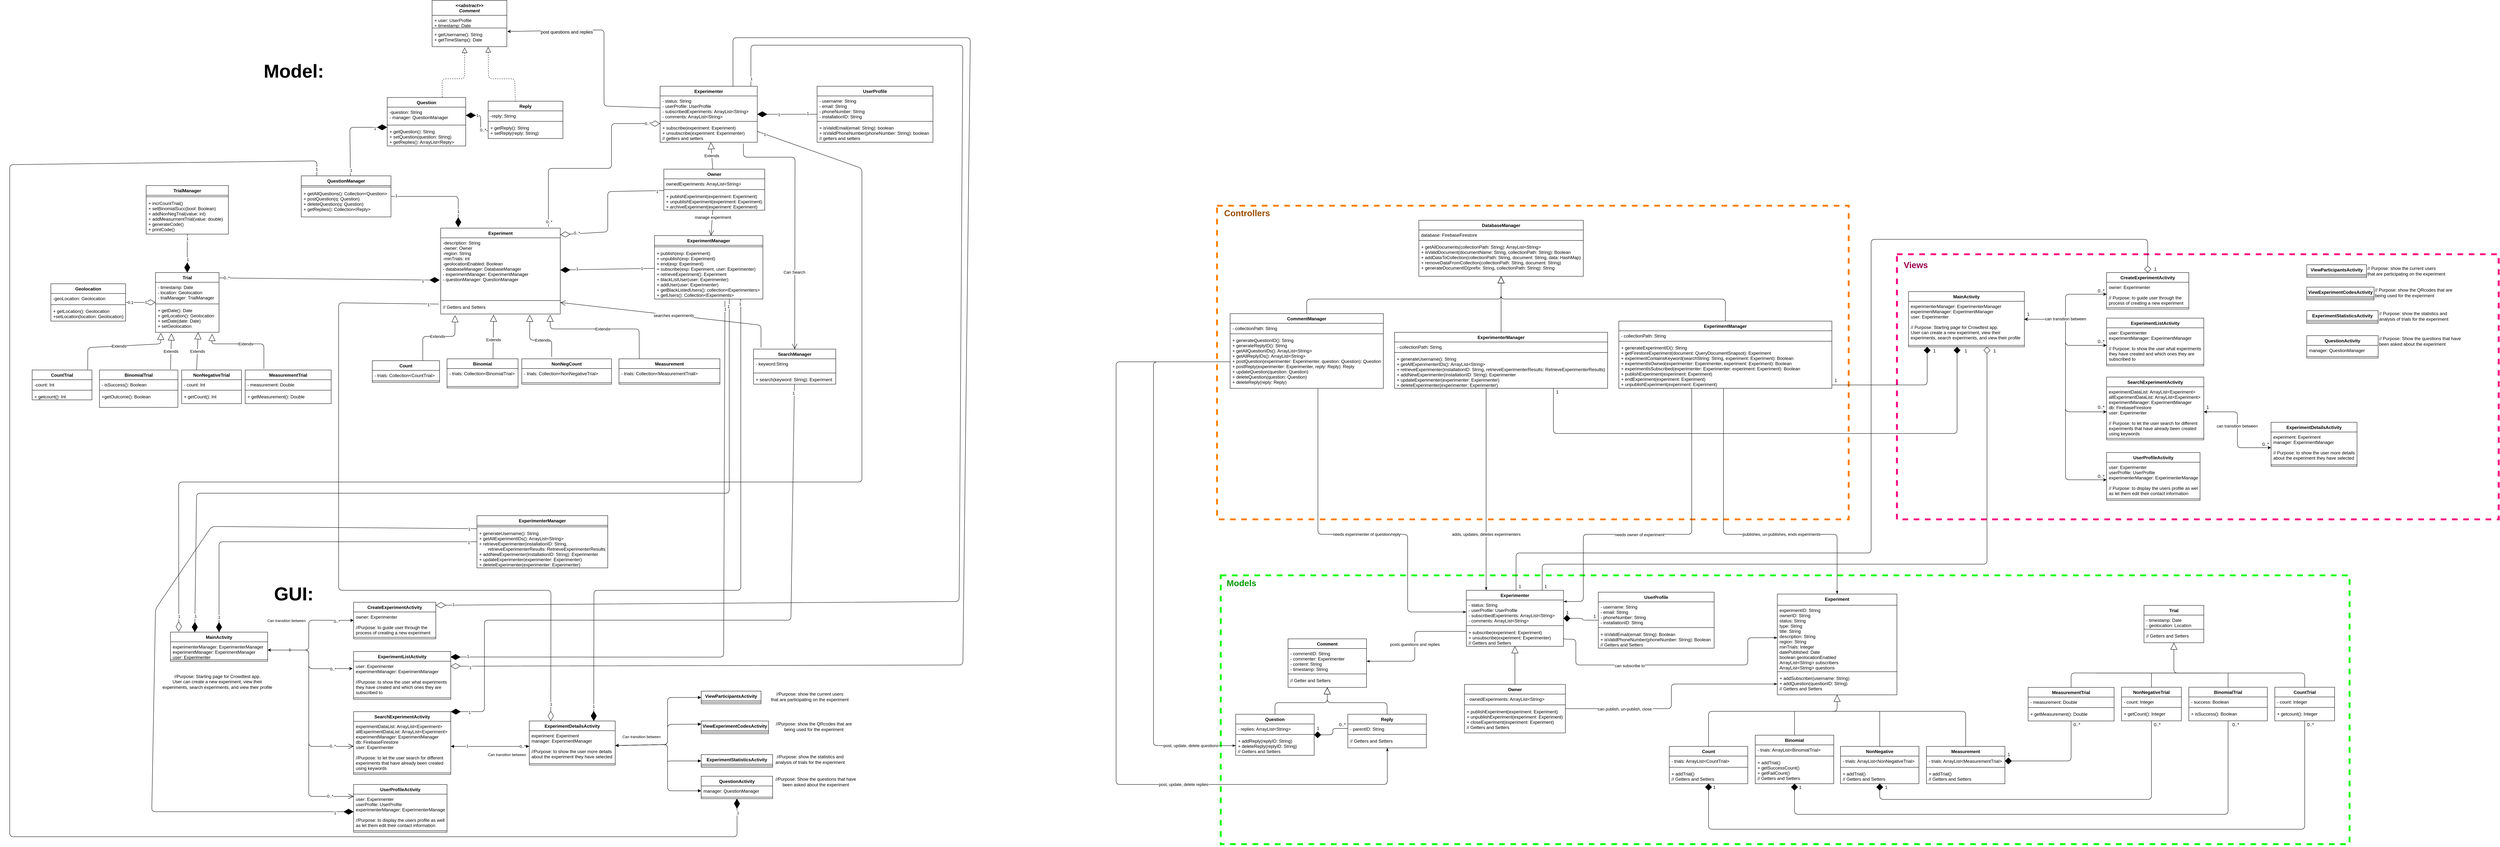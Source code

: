 <mxfile version="14.4.9" type="github">
  <diagram id="rsgUYqqYD4AogLCx72Eq" name="Page-1">
    <mxGraphModel dx="2073" dy="1151" grid="1" gridSize="10" guides="1" tooltips="1" connect="1" arrows="1" fold="1" page="1" pageScale="1" pageWidth="827" pageHeight="1169" math="0" shadow="0">
      <root>
        <mxCell id="0" />
        <mxCell id="1" parent="0" />
        <mxCell id="Z6YJoc_P9l3Sfv1ZH5nd-350" value="" style="rounded=0;whiteSpace=wrap;html=1;dashed=1;strokeWidth=5;fillColor=none;strokeColor=#FF0080;" parent="1" vertex="1">
          <mxGeometry x="5479" y="1830" width="1610" height="710" as="geometry" />
        </mxCell>
        <mxCell id="Z6YJoc_P9l3Sfv1ZH5nd-1" value="" style="rounded=0;whiteSpace=wrap;html=1;dashed=1;strokeWidth=5;fillColor=none;strokeColor=#FF8000;" parent="1" vertex="1">
          <mxGeometry x="3660" y="1700" width="1690" height="840" as="geometry" />
        </mxCell>
        <mxCell id="Z6YJoc_P9l3Sfv1ZH5nd-2" value="" style="rounded=0;whiteSpace=wrap;html=1;dashed=1;strokeWidth=5;fillColor=none;strokeColor=#00FF00;" parent="1" vertex="1">
          <mxGeometry x="3670" y="2690" width="3020" height="720" as="geometry" />
        </mxCell>
        <mxCell id="Z6YJoc_P9l3Sfv1ZH5nd-217" style="edgeStyle=orthogonalEdgeStyle;rounded=1;orthogonalLoop=1;jettySize=auto;html=1;entryX=0;entryY=0.5;entryDx=0;entryDy=0;startArrow=diamond;startFill=1;startSize=16;endArrow=none;endFill=0;endSize=16;targetPerimeterSpacing=16;" parent="1" source="Z6YJoc_P9l3Sfv1ZH5nd-219" target="Z6YJoc_P9l3Sfv1ZH5nd-246" edge="1">
          <mxGeometry relative="1" as="geometry" />
        </mxCell>
        <mxCell id="Z6YJoc_P9l3Sfv1ZH5nd-218" value="" style="edgeStyle=orthogonalEdgeStyle;rounded=1;orthogonalLoop=1;jettySize=auto;html=1;startArrow=none;startFill=0;startSize=16;endArrow=block;endFill=0;endSize=16;targetPerimeterSpacing=16;entryX=0.5;entryY=1;entryDx=0;entryDy=0;entryPerimeter=0;" parent="1" source="Z6YJoc_P9l3Sfv1ZH5nd-219" target="Z6YJoc_P9l3Sfv1ZH5nd-299" edge="1">
          <mxGeometry relative="1" as="geometry" />
        </mxCell>
        <mxCell id="Z6YJoc_P9l3Sfv1ZH5nd-219" value="Question" style="swimlane;fontStyle=1;align=center;verticalAlign=top;childLayout=stackLayout;horizontal=1;startSize=26;horizontalStack=0;resizeParent=1;resizeParentMax=0;resizeLast=0;collapsible=1;marginBottom=0;" parent="1" vertex="1">
          <mxGeometry x="3710" y="3062" width="210" height="110" as="geometry" />
        </mxCell>
        <mxCell id="Z6YJoc_P9l3Sfv1ZH5nd-220" value="- replies: ArrayList&lt;String&gt;" style="text;strokeColor=none;fillColor=none;align=left;verticalAlign=top;spacingLeft=4;spacingRight=4;overflow=hidden;rotatable=0;points=[[0,0.5],[1,0.5]];portConstraint=eastwest;" parent="Z6YJoc_P9l3Sfv1ZH5nd-219" vertex="1">
          <mxGeometry y="26" width="210" height="24" as="geometry" />
        </mxCell>
        <mxCell id="Z6YJoc_P9l3Sfv1ZH5nd-221" value="" style="line;strokeWidth=1;fillColor=none;align=left;verticalAlign=middle;spacingTop=-1;spacingLeft=3;spacingRight=3;rotatable=0;labelPosition=right;points=[];portConstraint=eastwest;" parent="Z6YJoc_P9l3Sfv1ZH5nd-219" vertex="1">
          <mxGeometry y="50" width="210" height="8" as="geometry" />
        </mxCell>
        <mxCell id="Z6YJoc_P9l3Sfv1ZH5nd-222" value="+ addReply(replyID: String)&#xa;+ deleteReply(replyID: String)&#xa;// Getters and Setters" style="text;strokeColor=none;fillColor=none;align=left;verticalAlign=top;spacingLeft=4;spacingRight=4;overflow=hidden;rotatable=0;points=[[0,0.5],[1,0.5]];portConstraint=eastwest;" parent="Z6YJoc_P9l3Sfv1ZH5nd-219" vertex="1">
          <mxGeometry y="58" width="210" height="52" as="geometry" />
        </mxCell>
        <mxCell id="Z6YJoc_P9l3Sfv1ZH5nd-223" value="" style="group" parent="1" vertex="1" connectable="0">
          <mxGeometry x="4322" y="2982" width="270" height="136" as="geometry" />
        </mxCell>
        <mxCell id="Z6YJoc_P9l3Sfv1ZH5nd-224" value="Owner" style="swimlane;fontStyle=1;align=center;verticalAlign=top;childLayout=stackLayout;horizontal=1;startSize=26;horizontalStack=0;resizeParent=1;resizeParentMax=0;resizeLast=0;collapsible=1;marginBottom=0;" parent="Z6YJoc_P9l3Sfv1ZH5nd-223" vertex="1">
          <mxGeometry width="270" height="130.004" as="geometry" />
        </mxCell>
        <mxCell id="Z6YJoc_P9l3Sfv1ZH5nd-225" value="- ownedExperiments: ArrayList&lt;String&gt;" style="text;strokeColor=none;fillColor=none;align=left;verticalAlign=top;spacingLeft=4;spacingRight=4;overflow=hidden;rotatable=0;points=[[0,0.5],[1,0.5]];portConstraint=eastwest;" parent="Z6YJoc_P9l3Sfv1ZH5nd-224" vertex="1">
          <mxGeometry y="26" width="270" height="24" as="geometry" />
        </mxCell>
        <mxCell id="Z6YJoc_P9l3Sfv1ZH5nd-226" value="" style="line;strokeWidth=1;fillColor=none;align=left;verticalAlign=middle;spacingTop=-1;spacingLeft=3;spacingRight=3;rotatable=0;labelPosition=right;points=[];portConstraint=eastwest;" parent="Z6YJoc_P9l3Sfv1ZH5nd-224" vertex="1">
          <mxGeometry y="50" width="270" height="9.544" as="geometry" />
        </mxCell>
        <mxCell id="Z6YJoc_P9l3Sfv1ZH5nd-227" value="+ publishExperiment(experiment: Experiment)&#xa;+ unpublishExperiment(experiment: Experiment)&#xa;+ closeExperiment(experiment: Experiment)&#xa;// Getters and Setters" style="text;strokeColor=none;fillColor=none;align=left;verticalAlign=top;spacingLeft=4;spacingRight=4;overflow=hidden;rotatable=0;points=[[0,0.5],[1,0.5]];portConstraint=eastwest;" parent="Z6YJoc_P9l3Sfv1ZH5nd-224" vertex="1">
          <mxGeometry y="59.544" width="270" height="70.46" as="geometry" />
        </mxCell>
        <mxCell id="Z6YJoc_P9l3Sfv1ZH5nd-228" value="MeasurementTrial" style="swimlane;fontStyle=1;align=center;verticalAlign=top;childLayout=stackLayout;horizontal=1;startSize=26;horizontalStack=0;resizeParent=1;resizeParentMax=0;resizeLast=0;collapsible=1;marginBottom=0;" parent="1" vertex="1">
          <mxGeometry x="5830" y="2990" width="230" height="90" as="geometry" />
        </mxCell>
        <mxCell id="Z6YJoc_P9l3Sfv1ZH5nd-229" value="- measurement: Double" style="text;strokeColor=none;fillColor=none;align=left;verticalAlign=top;spacingLeft=4;spacingRight=4;overflow=hidden;rotatable=0;points=[[0,0.5],[1,0.5]];portConstraint=eastwest;" parent="Z6YJoc_P9l3Sfv1ZH5nd-228" vertex="1">
          <mxGeometry y="26" width="230" height="24" as="geometry" />
        </mxCell>
        <mxCell id="Z6YJoc_P9l3Sfv1ZH5nd-230" value="" style="line;strokeWidth=1;fillColor=none;align=left;verticalAlign=middle;spacingTop=-1;spacingLeft=3;spacingRight=3;rotatable=0;labelPosition=right;points=[];portConstraint=eastwest;" parent="Z6YJoc_P9l3Sfv1ZH5nd-228" vertex="1">
          <mxGeometry y="50" width="230" height="8" as="geometry" />
        </mxCell>
        <mxCell id="Z6YJoc_P9l3Sfv1ZH5nd-231" value="+ getMeasurement(): Double" style="text;strokeColor=none;fillColor=none;align=left;verticalAlign=top;spacingLeft=4;spacingRight=4;overflow=hidden;rotatable=0;points=[[0,0.5],[1,0.5]];portConstraint=eastwest;" parent="Z6YJoc_P9l3Sfv1ZH5nd-228" vertex="1">
          <mxGeometry y="58" width="230" height="32" as="geometry" />
        </mxCell>
        <mxCell id="Z6YJoc_P9l3Sfv1ZH5nd-232" value="NonNegativeTrial" style="swimlane;fontStyle=1;align=center;verticalAlign=top;childLayout=stackLayout;horizontal=1;startSize=26;horizontalStack=0;resizeParent=1;resizeParentMax=0;resizeLast=0;collapsible=1;marginBottom=0;" parent="1" vertex="1">
          <mxGeometry x="6080" y="2989.58" width="160" height="90" as="geometry" />
        </mxCell>
        <mxCell id="Z6YJoc_P9l3Sfv1ZH5nd-233" value="- count: Integer" style="text;strokeColor=none;fillColor=none;align=left;verticalAlign=top;spacingLeft=4;spacingRight=4;overflow=hidden;rotatable=0;points=[[0,0.5],[1,0.5]];portConstraint=eastwest;" parent="Z6YJoc_P9l3Sfv1ZH5nd-232" vertex="1">
          <mxGeometry y="26" width="160" height="24" as="geometry" />
        </mxCell>
        <mxCell id="Z6YJoc_P9l3Sfv1ZH5nd-234" value="" style="line;strokeWidth=1;fillColor=none;align=left;verticalAlign=middle;spacingTop=-1;spacingLeft=3;spacingRight=3;rotatable=0;labelPosition=right;points=[];portConstraint=eastwest;" parent="Z6YJoc_P9l3Sfv1ZH5nd-232" vertex="1">
          <mxGeometry y="50" width="160" height="8" as="geometry" />
        </mxCell>
        <mxCell id="Z6YJoc_P9l3Sfv1ZH5nd-235" value="+ getCount(): Integer" style="text;strokeColor=none;fillColor=none;align=left;verticalAlign=top;spacingLeft=4;spacingRight=4;overflow=hidden;rotatable=0;points=[[0,0.5],[1,0.5]];portConstraint=eastwest;" parent="Z6YJoc_P9l3Sfv1ZH5nd-232" vertex="1">
          <mxGeometry y="58" width="160" height="32" as="geometry" />
        </mxCell>
        <mxCell id="Z6YJoc_P9l3Sfv1ZH5nd-236" value="BinomialTrial" style="swimlane;fontStyle=1;align=center;verticalAlign=top;childLayout=stackLayout;horizontal=1;startSize=26;horizontalStack=0;resizeParent=1;resizeParentMax=0;resizeLast=0;collapsible=1;marginBottom=0;" parent="1" vertex="1">
          <mxGeometry x="6260" y="2989.58" width="210" height="90" as="geometry" />
        </mxCell>
        <mxCell id="Z6YJoc_P9l3Sfv1ZH5nd-237" value="- success: Boolean" style="text;strokeColor=none;fillColor=none;align=left;verticalAlign=top;spacingLeft=4;spacingRight=4;overflow=hidden;rotatable=0;points=[[0,0.5],[1,0.5]];portConstraint=eastwest;" parent="Z6YJoc_P9l3Sfv1ZH5nd-236" vertex="1">
          <mxGeometry y="26" width="210" height="24" as="geometry" />
        </mxCell>
        <mxCell id="Z6YJoc_P9l3Sfv1ZH5nd-238" value="" style="line;strokeWidth=1;fillColor=none;align=left;verticalAlign=middle;spacingTop=-1;spacingLeft=3;spacingRight=3;rotatable=0;labelPosition=right;points=[];portConstraint=eastwest;" parent="Z6YJoc_P9l3Sfv1ZH5nd-236" vertex="1">
          <mxGeometry y="50" width="210" height="8" as="geometry" />
        </mxCell>
        <mxCell id="Z6YJoc_P9l3Sfv1ZH5nd-239" value="+ isSuccess(): Boolean" style="text;strokeColor=none;fillColor=none;align=left;verticalAlign=top;spacingLeft=4;spacingRight=4;overflow=hidden;rotatable=0;points=[[0,0.5],[1,0.5]];portConstraint=eastwest;" parent="Z6YJoc_P9l3Sfv1ZH5nd-236" vertex="1">
          <mxGeometry y="58" width="210" height="32" as="geometry" />
        </mxCell>
        <mxCell id="Z6YJoc_P9l3Sfv1ZH5nd-240" value="CountTrial" style="swimlane;fontStyle=1;align=center;verticalAlign=top;childLayout=stackLayout;horizontal=1;startSize=26;horizontalStack=0;resizeParent=1;resizeParentMax=0;resizeLast=0;collapsible=1;marginBottom=0;" parent="1" vertex="1">
          <mxGeometry x="6490" y="2989.58" width="160" height="90" as="geometry" />
        </mxCell>
        <mxCell id="Z6YJoc_P9l3Sfv1ZH5nd-241" value="- count: Integer" style="text;strokeColor=none;fillColor=none;align=left;verticalAlign=top;spacingLeft=4;spacingRight=4;overflow=hidden;rotatable=0;points=[[0,0.5],[1,0.5]];portConstraint=eastwest;" parent="Z6YJoc_P9l3Sfv1ZH5nd-240" vertex="1">
          <mxGeometry y="26" width="160" height="24" as="geometry" />
        </mxCell>
        <mxCell id="Z6YJoc_P9l3Sfv1ZH5nd-242" value="" style="line;strokeWidth=1;fillColor=none;align=left;verticalAlign=middle;spacingTop=-1;spacingLeft=3;spacingRight=3;rotatable=0;labelPosition=right;points=[];portConstraint=eastwest;" parent="Z6YJoc_P9l3Sfv1ZH5nd-240" vertex="1">
          <mxGeometry y="50" width="160" height="8" as="geometry" />
        </mxCell>
        <mxCell id="Z6YJoc_P9l3Sfv1ZH5nd-243" value="+ getcount(): Integer" style="text;strokeColor=none;fillColor=none;align=left;verticalAlign=top;spacingLeft=4;spacingRight=4;overflow=hidden;rotatable=0;points=[[0,0.5],[1,0.5]];portConstraint=eastwest;" parent="Z6YJoc_P9l3Sfv1ZH5nd-240" vertex="1">
          <mxGeometry y="58" width="160" height="32" as="geometry" />
        </mxCell>
        <mxCell id="Z6YJoc_P9l3Sfv1ZH5nd-244" style="edgeStyle=orthogonalEdgeStyle;rounded=1;orthogonalLoop=1;jettySize=auto;html=1;entryX=0.5;entryY=1;entryDx=0;entryDy=0;startArrow=none;startFill=0;startSize=16;endArrow=block;endFill=0;endSize=16;targetPerimeterSpacing=16;" parent="1" source="Z6YJoc_P9l3Sfv1ZH5nd-245" target="Z6YJoc_P9l3Sfv1ZH5nd-296" edge="1">
          <mxGeometry relative="1" as="geometry" />
        </mxCell>
        <mxCell id="Z6YJoc_P9l3Sfv1ZH5nd-245" value="Reply" style="swimlane;fontStyle=1;align=center;verticalAlign=top;childLayout=stackLayout;horizontal=1;startSize=26;horizontalStack=0;resizeParent=1;resizeParentMax=0;resizeLast=0;collapsible=1;marginBottom=0;" parent="1" vertex="1">
          <mxGeometry x="4010" y="3062" width="210" height="90" as="geometry" />
        </mxCell>
        <mxCell id="Z6YJoc_P9l3Sfv1ZH5nd-246" value="- parentID: String" style="text;strokeColor=none;fillColor=none;align=left;verticalAlign=top;spacingLeft=4;spacingRight=4;overflow=hidden;rotatable=0;points=[[0,0.5],[1,0.5]];portConstraint=eastwest;" parent="Z6YJoc_P9l3Sfv1ZH5nd-245" vertex="1">
          <mxGeometry y="26" width="210" height="24" as="geometry" />
        </mxCell>
        <mxCell id="Z6YJoc_P9l3Sfv1ZH5nd-247" value="" style="line;strokeWidth=1;fillColor=none;align=left;verticalAlign=middle;spacingTop=-1;spacingLeft=3;spacingRight=3;rotatable=0;labelPosition=right;points=[];portConstraint=eastwest;" parent="Z6YJoc_P9l3Sfv1ZH5nd-245" vertex="1">
          <mxGeometry y="50" width="210" height="8" as="geometry" />
        </mxCell>
        <mxCell id="Z6YJoc_P9l3Sfv1ZH5nd-248" value="// Getters and Setters" style="text;strokeColor=none;fillColor=none;align=left;verticalAlign=top;spacingLeft=4;spacingRight=4;overflow=hidden;rotatable=0;points=[[0,0.5],[1,0.5]];portConstraint=eastwest;" parent="Z6YJoc_P9l3Sfv1ZH5nd-245" vertex="1">
          <mxGeometry y="58" width="210" height="32" as="geometry" />
        </mxCell>
        <mxCell id="Z6YJoc_P9l3Sfv1ZH5nd-249" value="" style="edgeStyle=orthogonalEdgeStyle;rounded=1;orthogonalLoop=1;jettySize=auto;html=1;startArrow=none;startFill=0;startSize=16;endArrow=block;endFill=0;endSize=16;targetPerimeterSpacing=16;entryX=0.5;entryY=1;entryDx=0;entryDy=0;exitX=0.5;exitY=0;exitDx=0;exitDy=0;" parent="1" source="Z6YJoc_P9l3Sfv1ZH5nd-254" target="Z6YJoc_P9l3Sfv1ZH5nd-300" edge="1">
          <mxGeometry relative="1" as="geometry">
            <Array as="points">
              <mxPoint x="3900" y="1950" />
              <mxPoint x="4420" y="1950" />
            </Array>
          </mxGeometry>
        </mxCell>
        <mxCell id="Z6YJoc_P9l3Sfv1ZH5nd-250" style="edgeStyle=orthogonalEdgeStyle;rounded=1;orthogonalLoop=1;jettySize=auto;html=1;startArrow=none;startFill=0;startSize=6;endArrow=classicThin;endFill=1;endSize=6;targetPerimeterSpacing=0;exitX=0;exitY=0.5;exitDx=0;exitDy=0;entryX=0;entryY=0.5;entryDx=0;entryDy=0;" parent="1" source="Z6YJoc_P9l3Sfv1ZH5nd-257" target="Z6YJoc_P9l3Sfv1ZH5nd-222" edge="1">
          <mxGeometry relative="1" as="geometry">
            <mxPoint x="3540" y="2421" as="sourcePoint" />
            <mxPoint x="3710" y="3120" as="targetPoint" />
            <Array as="points">
              <mxPoint x="3490" y="2118" />
              <mxPoint x="3490" y="3146" />
            </Array>
          </mxGeometry>
        </mxCell>
        <mxCell id="Z6YJoc_P9l3Sfv1ZH5nd-251" value="post, update, delete questions" style="edgeLabel;html=1;align=center;verticalAlign=middle;resizable=0;points=[];" parent="Z6YJoc_P9l3Sfv1ZH5nd-250" vertex="1" connectable="0">
          <mxGeometry x="0.617" y="-2" relative="1" as="geometry">
            <mxPoint x="101.94" y="58" as="offset" />
          </mxGeometry>
        </mxCell>
        <mxCell id="Z6YJoc_P9l3Sfv1ZH5nd-252" style="edgeStyle=orthogonalEdgeStyle;rounded=1;orthogonalLoop=1;jettySize=auto;html=1;entryX=0;entryY=0.5;entryDx=0;entryDy=0;startArrow=none;startFill=0;startSize=6;endArrow=classicThin;endFill=1;endSize=6;targetPerimeterSpacing=0;" parent="1" source="Z6YJoc_P9l3Sfv1ZH5nd-254" target="Z6YJoc_P9l3Sfv1ZH5nd-289" edge="1">
          <mxGeometry relative="1" as="geometry">
            <Array as="points">
              <mxPoint x="3930" y="2580" />
              <mxPoint x="4170" y="2580" />
              <mxPoint x="4170" y="2788" />
            </Array>
          </mxGeometry>
        </mxCell>
        <mxCell id="Z6YJoc_P9l3Sfv1ZH5nd-253" value="needs experimenter of question/reply" style="edgeLabel;html=1;align=center;verticalAlign=middle;resizable=0;points=[];" parent="Z6YJoc_P9l3Sfv1ZH5nd-252" vertex="1" connectable="0">
          <mxGeometry x="-0.005" relative="1" as="geometry">
            <mxPoint x="25.17" as="offset" />
          </mxGeometry>
        </mxCell>
        <mxCell id="Z6YJoc_P9l3Sfv1ZH5nd-254" value="CommentManager" style="swimlane;fontStyle=1;align=center;verticalAlign=top;childLayout=stackLayout;horizontal=1;startSize=26;horizontalStack=0;resizeParent=1;resizeParentMax=0;resizeLast=0;collapsible=1;marginBottom=0;" parent="1" vertex="1">
          <mxGeometry x="3695" y="1989" width="410" height="200" as="geometry" />
        </mxCell>
        <mxCell id="Z6YJoc_P9l3Sfv1ZH5nd-255" value="- collectionPath: String" style="text;strokeColor=none;fillColor=none;align=left;verticalAlign=top;spacingLeft=4;spacingRight=4;overflow=hidden;rotatable=0;points=[[0,0.5],[1,0.5]];portConstraint=eastwest;" parent="Z6YJoc_P9l3Sfv1ZH5nd-254" vertex="1">
          <mxGeometry y="26" width="410" height="24" as="geometry" />
        </mxCell>
        <mxCell id="Z6YJoc_P9l3Sfv1ZH5nd-256" value="" style="line;strokeWidth=1;fillColor=none;align=left;verticalAlign=middle;spacingTop=-1;spacingLeft=3;spacingRight=3;rotatable=0;labelPosition=right;points=[];portConstraint=eastwest;" parent="Z6YJoc_P9l3Sfv1ZH5nd-254" vertex="1">
          <mxGeometry y="50" width="410" height="8" as="geometry" />
        </mxCell>
        <mxCell id="Z6YJoc_P9l3Sfv1ZH5nd-257" value="+ generateQuestionID(): String&#xa;+ generateReplyID(): String&#xa;+ getAllQuestionIDs(): ArrayList&lt;String&gt;&#xa;+ getAllReplyIDs(): ArrayList&lt;String&gt;&#xa;+ postQuestion(experimenter: Experimenter, question: Question): Question&#xa;+ postReply(experimenter: Experimenter, reply: Reply): Reply&#xa;+ updateQuestion(question: Question)&#xa;+ deleteQuestion(question: Question)&#xa;+ deleteReply(reply: Reply)" style="text;strokeColor=none;fillColor=none;align=left;verticalAlign=top;spacingLeft=4;spacingRight=4;overflow=hidden;rotatable=0;points=[[0,0.5],[1,0.5]];portConstraint=eastwest;" parent="Z6YJoc_P9l3Sfv1ZH5nd-254" vertex="1">
          <mxGeometry y="58" width="410" height="142" as="geometry" />
        </mxCell>
        <mxCell id="Z6YJoc_P9l3Sfv1ZH5nd-258" style="edgeStyle=orthogonalEdgeStyle;rounded=1;orthogonalLoop=1;jettySize=auto;html=1;entryX=0.5;entryY=1;entryDx=0;entryDy=0;startArrow=none;startFill=0;startSize=16;endArrow=block;endFill=0;endSize=16;targetPerimeterSpacing=16;exitX=0.5;exitY=0;exitDx=0;exitDy=0;" parent="1" source="Z6YJoc_P9l3Sfv1ZH5nd-263" target="Z6YJoc_P9l3Sfv1ZH5nd-300" edge="1">
          <mxGeometry relative="1" as="geometry">
            <Array as="points">
              <mxPoint x="5020" y="1950" />
              <mxPoint x="4420" y="1950" />
            </Array>
          </mxGeometry>
        </mxCell>
        <mxCell id="Z6YJoc_P9l3Sfv1ZH5nd-259" style="edgeStyle=orthogonalEdgeStyle;rounded=1;orthogonalLoop=1;jettySize=auto;html=1;entryX=0.5;entryY=0;entryDx=0;entryDy=0;startArrow=none;startFill=0;startSize=6;endArrow=classicThin;endFill=1;endSize=6;targetPerimeterSpacing=0;" parent="1" source="Z6YJoc_P9l3Sfv1ZH5nd-263" target="Z6YJoc_P9l3Sfv1ZH5nd-306" edge="1">
          <mxGeometry relative="1" as="geometry">
            <Array as="points">
              <mxPoint x="5015" y="2580" />
              <mxPoint x="5319" y="2580" />
            </Array>
          </mxGeometry>
        </mxCell>
        <mxCell id="Z6YJoc_P9l3Sfv1ZH5nd-260" value="publishes, un-publishes, ends experiments" style="edgeLabel;html=1;align=center;verticalAlign=middle;resizable=0;points=[];" parent="Z6YJoc_P9l3Sfv1ZH5nd-259" vertex="1" connectable="0">
          <mxGeometry x="0.447" y="1" relative="1" as="geometry">
            <mxPoint x="-72.33" y="1" as="offset" />
          </mxGeometry>
        </mxCell>
        <mxCell id="Z6YJoc_P9l3Sfv1ZH5nd-261" style="edgeStyle=orthogonalEdgeStyle;rounded=1;orthogonalLoop=1;jettySize=auto;html=1;startArrow=none;startFill=0;startSize=6;endArrow=classicThin;endFill=1;endSize=6;targetPerimeterSpacing=0;" parent="1" source="Z6YJoc_P9l3Sfv1ZH5nd-263" target="Z6YJoc_P9l3Sfv1ZH5nd-289" edge="1">
          <mxGeometry relative="1" as="geometry">
            <Array as="points">
              <mxPoint x="4930" y="2580" />
              <mxPoint x="4640" y="2580" />
              <mxPoint x="4640" y="2760" />
            </Array>
          </mxGeometry>
        </mxCell>
        <mxCell id="Z6YJoc_P9l3Sfv1ZH5nd-262" value="needs owner of experiment" style="edgeLabel;html=1;align=center;verticalAlign=middle;resizable=0;points=[];" parent="Z6YJoc_P9l3Sfv1ZH5nd-261" vertex="1" connectable="0">
          <mxGeometry x="-0.146" y="-2" relative="1" as="geometry">
            <mxPoint x="-138" y="1" as="offset" />
          </mxGeometry>
        </mxCell>
        <mxCell id="Z6YJoc_P9l3Sfv1ZH5nd-263" value="ExperimentManager" style="swimlane;fontStyle=1;align=center;verticalAlign=top;childLayout=stackLayout;horizontal=1;startSize=26;horizontalStack=0;resizeParent=1;resizeParentMax=0;resizeLast=0;collapsible=1;marginBottom=0;" parent="1" vertex="1">
          <mxGeometry x="4735" y="2009" width="570" height="180" as="geometry" />
        </mxCell>
        <mxCell id="Z6YJoc_P9l3Sfv1ZH5nd-264" value="- collectionPath: String" style="text;strokeColor=none;fillColor=none;align=left;verticalAlign=top;spacingLeft=4;spacingRight=4;overflow=hidden;rotatable=0;points=[[0,0.5],[1,0.5]];portConstraint=eastwest;" parent="Z6YJoc_P9l3Sfv1ZH5nd-263" vertex="1">
          <mxGeometry y="26" width="570" height="24" as="geometry" />
        </mxCell>
        <mxCell id="Z6YJoc_P9l3Sfv1ZH5nd-265" value="" style="line;strokeWidth=1;fillColor=none;align=left;verticalAlign=middle;spacingTop=-1;spacingLeft=3;spacingRight=3;rotatable=0;labelPosition=right;points=[];portConstraint=eastwest;" parent="Z6YJoc_P9l3Sfv1ZH5nd-263" vertex="1">
          <mxGeometry y="50" width="570" height="8" as="geometry" />
        </mxCell>
        <mxCell id="Z6YJoc_P9l3Sfv1ZH5nd-266" value="+ generateExperimentID(): String&#xa;+ getFirestoreExperiment(document: QueryDocumentSnapsot): Experiment&#xa;+ experimentContainsKeyword(searchString: String, experiment: Experiment): Boolean&#xa;+ experimentIsOwned(experimenter: Experimenter, experiment: Experiment): Boolean&#xa;+ experimentIsSubscribed(experimenter: Experimenter: experiment: Experiment): Boolean&#xa;+ publishExperiment(experiment: Experiment)&#xa;+ endExperiment(experiment: Experiment)&#xa;+ unpublishExperiment(experiment: Experiment)" style="text;strokeColor=none;fillColor=none;align=left;verticalAlign=top;spacingLeft=4;spacingRight=4;overflow=hidden;rotatable=0;points=[[0,0.5],[1,0.5]];portConstraint=eastwest;" parent="Z6YJoc_P9l3Sfv1ZH5nd-263" vertex="1">
          <mxGeometry y="58" width="570" height="122" as="geometry" />
        </mxCell>
        <mxCell id="Z6YJoc_P9l3Sfv1ZH5nd-267" style="edgeStyle=orthogonalEdgeStyle;rounded=1;orthogonalLoop=1;jettySize=auto;html=1;entryX=0.5;entryY=1;entryDx=0;entryDy=0;startArrow=none;startFill=0;startSize=16;endArrow=block;endFill=0;endSize=16;targetPerimeterSpacing=16;exitX=0.5;exitY=0;exitDx=0;exitDy=0;" parent="1" source="Z6YJoc_P9l3Sfv1ZH5nd-270" target="Z6YJoc_P9l3Sfv1ZH5nd-300" edge="1">
          <mxGeometry relative="1" as="geometry" />
        </mxCell>
        <mxCell id="Z6YJoc_P9l3Sfv1ZH5nd-268" style="edgeStyle=orthogonalEdgeStyle;rounded=1;orthogonalLoop=1;jettySize=auto;html=1;startArrow=none;startFill=0;startSize=6;endArrow=classicThin;endFill=1;endSize=6;targetPerimeterSpacing=0;" parent="1" source="Z6YJoc_P9l3Sfv1ZH5nd-270" target="Z6YJoc_P9l3Sfv1ZH5nd-288" edge="1">
          <mxGeometry relative="1" as="geometry">
            <Array as="points">
              <mxPoint x="4380" y="2650" />
              <mxPoint x="4380" y="2650" />
            </Array>
          </mxGeometry>
        </mxCell>
        <mxCell id="Z6YJoc_P9l3Sfv1ZH5nd-269" value="adds, updates, deletes experimenters" style="edgeLabel;html=1;align=center;verticalAlign=middle;resizable=0;points=[];" parent="Z6YJoc_P9l3Sfv1ZH5nd-268" vertex="1" connectable="0">
          <mxGeometry x="-0.003" y="-1" relative="1" as="geometry">
            <mxPoint x="1.0" y="121" as="offset" />
          </mxGeometry>
        </mxCell>
        <mxCell id="Z6YJoc_P9l3Sfv1ZH5nd-270" value="ExperimenterManager" style="swimlane;fontStyle=1;align=center;verticalAlign=top;childLayout=stackLayout;horizontal=1;startSize=26;horizontalStack=0;resizeParent=1;resizeParentMax=0;resizeLast=0;collapsible=1;marginBottom=0;" parent="1" vertex="1">
          <mxGeometry x="4135" y="2039" width="570" height="150" as="geometry" />
        </mxCell>
        <mxCell id="Z6YJoc_P9l3Sfv1ZH5nd-271" value="- collectionPath: String" style="text;strokeColor=none;fillColor=none;align=left;verticalAlign=top;spacingLeft=4;spacingRight=4;overflow=hidden;rotatable=0;points=[[0,0.5],[1,0.5]];portConstraint=eastwest;" parent="Z6YJoc_P9l3Sfv1ZH5nd-270" vertex="1">
          <mxGeometry y="26" width="570" height="24" as="geometry" />
        </mxCell>
        <mxCell id="Z6YJoc_P9l3Sfv1ZH5nd-272" value="" style="line;strokeWidth=1;fillColor=none;align=left;verticalAlign=middle;spacingTop=-1;spacingLeft=3;spacingRight=3;rotatable=0;labelPosition=right;points=[];portConstraint=eastwest;" parent="Z6YJoc_P9l3Sfv1ZH5nd-270" vertex="1">
          <mxGeometry y="50" width="570" height="8" as="geometry" />
        </mxCell>
        <mxCell id="Z6YJoc_P9l3Sfv1ZH5nd-273" value="+ generateUsername(): String&#xa;+ getAllExperimenterIDs(): ArrayList&lt;String&gt;&#xa;+ retrieveExperimenter(installationID: String, retrieveExperimenterResults: RetrieveExperimenterResults)&#xa;+ addNewExperimenter(installationID: String): Experimenter&#xa;+ updateExperimenter(experimenter: Experimenter)&#xa;+ deleteExperimenter(experimenter: Experimenter)" style="text;strokeColor=none;fillColor=none;align=left;verticalAlign=top;spacingLeft=4;spacingRight=4;overflow=hidden;rotatable=0;points=[[0,0.5],[1,0.5]];portConstraint=eastwest;" parent="Z6YJoc_P9l3Sfv1ZH5nd-270" vertex="1">
          <mxGeometry y="58" width="570" height="92" as="geometry" />
        </mxCell>
        <mxCell id="Z6YJoc_P9l3Sfv1ZH5nd-274" value="" style="endArrow=block;endSize=16;endFill=0;html=1;exitX=0.5;exitY=0;exitDx=0;exitDy=0;entryX=0.5;entryY=1;entryDx=0;entryDy=0;" parent="1" source="Z6YJoc_P9l3Sfv1ZH5nd-240" target="Z6YJoc_P9l3Sfv1ZH5nd-275" edge="1">
          <mxGeometry width="160" relative="1" as="geometry">
            <mxPoint x="5830" y="3029.58" as="sourcePoint" />
            <mxPoint x="6210" y="2921.58" as="targetPoint" />
            <Array as="points">
              <mxPoint x="6570" y="2951.42" />
              <mxPoint x="6220" y="2951.58" />
            </Array>
          </mxGeometry>
        </mxCell>
        <mxCell id="Z6YJoc_P9l3Sfv1ZH5nd-275" value="Trial" style="swimlane;fontStyle=1;align=center;verticalAlign=top;childLayout=stackLayout;horizontal=1;startSize=26;horizontalStack=0;resizeParent=1;resizeParentMax=0;resizeLast=0;collapsible=1;marginBottom=0;" parent="1" vertex="1">
          <mxGeometry x="6140" y="2770.42" width="160" height="100" as="geometry" />
        </mxCell>
        <mxCell id="Z6YJoc_P9l3Sfv1ZH5nd-276" value="- timestamp: Date&#xa;- geolocation: Location" style="text;strokeColor=none;fillColor=none;align=left;verticalAlign=top;spacingLeft=4;spacingRight=4;overflow=hidden;rotatable=0;points=[[0,0.5],[1,0.5]];portConstraint=eastwest;" parent="Z6YJoc_P9l3Sfv1ZH5nd-275" vertex="1">
          <mxGeometry y="26" width="160" height="34" as="geometry" />
        </mxCell>
        <mxCell id="Z6YJoc_P9l3Sfv1ZH5nd-277" value="" style="line;strokeWidth=1;fillColor=none;align=left;verticalAlign=middle;spacingTop=-1;spacingLeft=3;spacingRight=3;rotatable=0;labelPosition=right;points=[];portConstraint=eastwest;" parent="Z6YJoc_P9l3Sfv1ZH5nd-275" vertex="1">
          <mxGeometry y="60" width="160" height="8" as="geometry" />
        </mxCell>
        <mxCell id="Z6YJoc_P9l3Sfv1ZH5nd-278" value="// Getters and Setters" style="text;strokeColor=none;fillColor=none;align=left;verticalAlign=top;spacingLeft=4;spacingRight=4;overflow=hidden;rotatable=0;points=[[0,0.5],[1,0.5]];portConstraint=eastwest;" parent="Z6YJoc_P9l3Sfv1ZH5nd-275" vertex="1">
          <mxGeometry y="68" width="160" height="32" as="geometry" />
        </mxCell>
        <mxCell id="Z6YJoc_P9l3Sfv1ZH5nd-279" value="" style="endArrow=none;endSize=16;endFill=0;html=1;exitX=0.5;exitY=0;exitDx=0;exitDy=0;" parent="1" source="Z6YJoc_P9l3Sfv1ZH5nd-236" edge="1">
          <mxGeometry width="160" relative="1" as="geometry">
            <mxPoint x="6080" y="2971.58" as="sourcePoint" />
            <mxPoint x="6365" y="2951.42" as="targetPoint" />
            <Array as="points">
              <mxPoint x="6365" y="2951.42" />
            </Array>
          </mxGeometry>
        </mxCell>
        <mxCell id="Z6YJoc_P9l3Sfv1ZH5nd-280" value="" style="endArrow=none;endSize=16;endFill=0;html=1;exitX=0.5;exitY=0;exitDx=0;exitDy=0;" parent="1" source="Z6YJoc_P9l3Sfv1ZH5nd-228" edge="1">
          <mxGeometry width="160" relative="1" as="geometry">
            <mxPoint x="5955" y="2999.58" as="sourcePoint" />
            <mxPoint x="6010" y="2951.58" as="targetPoint" />
            <Array as="points">
              <mxPoint x="5945" y="2951.42" />
              <mxPoint x="6347" y="2951.58" />
              <mxPoint x="6080" y="2951.58" />
            </Array>
          </mxGeometry>
        </mxCell>
        <mxCell id="Z6YJoc_P9l3Sfv1ZH5nd-281" value="" style="endArrow=none;endSize=16;endFill=0;html=1;exitX=0.5;exitY=0;exitDx=0;exitDy=0;" parent="1" source="Z6YJoc_P9l3Sfv1ZH5nd-232" edge="1">
          <mxGeometry width="160" relative="1" as="geometry">
            <mxPoint x="5955" y="2999.58" as="sourcePoint" />
            <mxPoint x="6160" y="2951.42" as="targetPoint" />
            <Array as="points">
              <mxPoint x="6160" y="2971.42" />
            </Array>
          </mxGeometry>
        </mxCell>
        <mxCell id="Z6YJoc_P9l3Sfv1ZH5nd-282" value="" style="edgeStyle=orthogonalEdgeStyle;rounded=1;orthogonalLoop=1;jettySize=auto;html=1;endArrow=block;endFill=0;endSize=16;" parent="1" source="Z6YJoc_P9l3Sfv1ZH5nd-224" target="Z6YJoc_P9l3Sfv1ZH5nd-288" edge="1">
          <mxGeometry relative="1" as="geometry" />
        </mxCell>
        <mxCell id="Z6YJoc_P9l3Sfv1ZH5nd-283" value="" style="edgeStyle=orthogonalEdgeStyle;rounded=1;orthogonalLoop=1;jettySize=auto;html=1;endArrow=none;endFill=0;endSize=16;startArrow=diamond;startFill=1;startSize=16;" parent="1" source="Z6YJoc_P9l3Sfv1ZH5nd-288" target="Z6YJoc_P9l3Sfv1ZH5nd-292" edge="1">
          <mxGeometry relative="1" as="geometry" />
        </mxCell>
        <mxCell id="Z6YJoc_P9l3Sfv1ZH5nd-284" style="edgeStyle=orthogonalEdgeStyle;rounded=1;orthogonalLoop=1;jettySize=auto;html=1;startArrow=none;startFill=0;startSize=6;endArrow=classicThin;endFill=1;endSize=6;targetPerimeterSpacing=0;" parent="1" source="Z6YJoc_P9l3Sfv1ZH5nd-288" target="Z6YJoc_P9l3Sfv1ZH5nd-297" edge="1">
          <mxGeometry relative="1" as="geometry">
            <Array as="points">
              <mxPoint x="4189" y="2840" />
              <mxPoint x="4189" y="2920" />
            </Array>
          </mxGeometry>
        </mxCell>
        <mxCell id="Z6YJoc_P9l3Sfv1ZH5nd-285" value="posts questions and replies" style="edgeLabel;html=1;align=center;verticalAlign=middle;resizable=0;points=[];" parent="Z6YJoc_P9l3Sfv1ZH5nd-284" vertex="1" connectable="0">
          <mxGeometry x="0.001" relative="1" as="geometry">
            <mxPoint y="-1.21" as="offset" />
          </mxGeometry>
        </mxCell>
        <mxCell id="Z6YJoc_P9l3Sfv1ZH5nd-286" style="edgeStyle=orthogonalEdgeStyle;rounded=1;orthogonalLoop=1;jettySize=auto;html=1;startArrow=none;startFill=0;startSize=6;endArrow=classicThin;endFill=1;endSize=6;targetPerimeterSpacing=0;exitX=1;exitY=0.5;exitDx=0;exitDy=0;entryX=0;entryY=0.5;entryDx=0;entryDy=0;" parent="1" source="Z6YJoc_P9l3Sfv1ZH5nd-291" target="Z6YJoc_P9l3Sfv1ZH5nd-307" edge="1">
          <mxGeometry relative="1" as="geometry">
            <Array as="points">
              <mxPoint x="4587" y="2861" />
              <mxPoint x="4620" y="2861" />
              <mxPoint x="4620" y="2930" />
              <mxPoint x="5080" y="2930" />
              <mxPoint x="5080" y="2857" />
            </Array>
          </mxGeometry>
        </mxCell>
        <mxCell id="Z6YJoc_P9l3Sfv1ZH5nd-287" value="can subscribe to" style="edgeLabel;html=1;align=center;verticalAlign=middle;resizable=0;points=[];" parent="Z6YJoc_P9l3Sfv1ZH5nd-286" vertex="1" connectable="0">
          <mxGeometry x="-0.15" relative="1" as="geometry">
            <mxPoint x="-54.33" y="1.97" as="offset" />
          </mxGeometry>
        </mxCell>
        <mxCell id="Z6YJoc_P9l3Sfv1ZH5nd-288" value="Experimenter" style="swimlane;fontStyle=1;align=center;verticalAlign=top;childLayout=stackLayout;horizontal=1;startSize=26;horizontalStack=0;resizeParent=1;resizeParentMax=0;resizeLast=0;collapsible=1;marginBottom=0;" parent="1" vertex="1">
          <mxGeometry x="4327" y="2730" width="260" height="150.004" as="geometry" />
        </mxCell>
        <mxCell id="Z6YJoc_P9l3Sfv1ZH5nd-289" value="- status: String&#xa;- userProfile: UserProfile&#xa;- subscribedExperiments: ArrayList&lt;String&gt;&#xa;- comments: ArrayList&lt;String&gt;" style="text;strokeColor=none;fillColor=none;align=left;verticalAlign=top;spacingLeft=4;spacingRight=4;overflow=hidden;rotatable=0;points=[[0,0.5],[1,0.5]];portConstraint=eastwest;" parent="Z6YJoc_P9l3Sfv1ZH5nd-288" vertex="1">
          <mxGeometry y="26" width="260" height="64" as="geometry" />
        </mxCell>
        <mxCell id="Z6YJoc_P9l3Sfv1ZH5nd-290" value="" style="line;strokeWidth=1;fillColor=none;align=left;verticalAlign=middle;spacingTop=-1;spacingLeft=3;spacingRight=3;rotatable=0;labelPosition=right;points=[];portConstraint=eastwest;" parent="Z6YJoc_P9l3Sfv1ZH5nd-288" vertex="1">
          <mxGeometry y="90" width="260" height="9.544" as="geometry" />
        </mxCell>
        <mxCell id="Z6YJoc_P9l3Sfv1ZH5nd-291" value="+ subscribe(experiment: Experiment)&#xa;+ unsubscribe(experiment: Experimenter)&#xa;// Getters and Setters" style="text;strokeColor=none;fillColor=none;align=left;verticalAlign=top;spacingLeft=4;spacingRight=4;overflow=hidden;rotatable=0;points=[[0,0.5],[1,0.5]];portConstraint=eastwest;" parent="Z6YJoc_P9l3Sfv1ZH5nd-288" vertex="1">
          <mxGeometry y="99.544" width="260" height="50.46" as="geometry" />
        </mxCell>
        <mxCell id="Z6YJoc_P9l3Sfv1ZH5nd-292" value="UserProfile" style="swimlane;fontStyle=1;align=center;verticalAlign=top;childLayout=stackLayout;horizontal=1;startSize=26;horizontalStack=0;resizeParent=1;resizeParentMax=0;resizeLast=0;collapsible=1;marginBottom=0;" parent="1" vertex="1">
          <mxGeometry x="4680" y="2735" width="310" height="150.004" as="geometry" />
        </mxCell>
        <mxCell id="Z6YJoc_P9l3Sfv1ZH5nd-293" value="- username: String&#xa;- email: String&#xa;- phoneNumber: String&#xa;- installationID: String" style="text;strokeColor=none;fillColor=none;align=left;verticalAlign=top;spacingLeft=4;spacingRight=4;overflow=hidden;rotatable=0;points=[[0,0.5],[1,0.5]];portConstraint=eastwest;" parent="Z6YJoc_P9l3Sfv1ZH5nd-292" vertex="1">
          <mxGeometry y="26" width="310" height="64" as="geometry" />
        </mxCell>
        <mxCell id="Z6YJoc_P9l3Sfv1ZH5nd-294" value="" style="line;strokeWidth=1;fillColor=none;align=left;verticalAlign=middle;spacingTop=-1;spacingLeft=3;spacingRight=3;rotatable=0;labelPosition=right;points=[];portConstraint=eastwest;" parent="Z6YJoc_P9l3Sfv1ZH5nd-292" vertex="1">
          <mxGeometry y="90" width="310" height="9.544" as="geometry" />
        </mxCell>
        <mxCell id="Z6YJoc_P9l3Sfv1ZH5nd-295" value="+ isValidEmail(email: String): Boolean&#xa;+ isValidPhoneNumber(phoneNumber: String): Boolean&#xa;// Getters and Setters" style="text;strokeColor=none;fillColor=none;align=left;verticalAlign=top;spacingLeft=4;spacingRight=4;overflow=hidden;rotatable=0;points=[[0,0.5],[1,0.5]];portConstraint=eastwest;" parent="Z6YJoc_P9l3Sfv1ZH5nd-292" vertex="1">
          <mxGeometry y="99.544" width="310" height="50.46" as="geometry" />
        </mxCell>
        <mxCell id="Z6YJoc_P9l3Sfv1ZH5nd-296" value="Comment" style="swimlane;fontStyle=1;align=center;verticalAlign=top;childLayout=stackLayout;horizontal=1;startSize=26;horizontalStack=0;resizeParent=1;resizeParentMax=0;resizeLast=0;collapsible=1;marginBottom=0;" parent="1" vertex="1">
          <mxGeometry x="3850" y="2860" width="210" height="130" as="geometry" />
        </mxCell>
        <mxCell id="Z6YJoc_P9l3Sfv1ZH5nd-297" value="- commentID: String&#xa;- commenter: Experimenter&#xa;- content: String&#xa;- timestamp: String" style="text;strokeColor=none;fillColor=none;align=left;verticalAlign=top;spacingLeft=4;spacingRight=4;overflow=hidden;rotatable=0;points=[[0,0.5],[1,0.5]];portConstraint=eastwest;" parent="Z6YJoc_P9l3Sfv1ZH5nd-296" vertex="1">
          <mxGeometry y="26" width="210" height="64" as="geometry" />
        </mxCell>
        <mxCell id="Z6YJoc_P9l3Sfv1ZH5nd-298" value="" style="line;strokeWidth=1;fillColor=none;align=left;verticalAlign=middle;spacingTop=-1;spacingLeft=3;spacingRight=3;rotatable=0;labelPosition=right;points=[];portConstraint=eastwest;" parent="Z6YJoc_P9l3Sfv1ZH5nd-296" vertex="1">
          <mxGeometry y="90" width="210" height="8" as="geometry" />
        </mxCell>
        <mxCell id="Z6YJoc_P9l3Sfv1ZH5nd-299" value="// Getter and Setters" style="text;strokeColor=none;fillColor=none;align=left;verticalAlign=top;spacingLeft=4;spacingRight=4;overflow=hidden;rotatable=0;points=[[0,0.5],[1,0.5]];portConstraint=eastwest;" parent="Z6YJoc_P9l3Sfv1ZH5nd-296" vertex="1">
          <mxGeometry y="98" width="210" height="32" as="geometry" />
        </mxCell>
        <mxCell id="Z6YJoc_P9l3Sfv1ZH5nd-300" value="DatabaseManager" style="swimlane;fontStyle=1;align=center;verticalAlign=top;childLayout=stackLayout;horizontal=1;startSize=26;horizontalStack=0;resizeParent=1;resizeParentMax=0;resizeLast=0;collapsible=1;marginBottom=0;" parent="1" vertex="1">
          <mxGeometry x="4200" y="1739" width="440" height="150" as="geometry" />
        </mxCell>
        <mxCell id="Z6YJoc_P9l3Sfv1ZH5nd-301" value="database: FirebaseFirestore" style="text;strokeColor=none;fillColor=none;align=left;verticalAlign=top;spacingLeft=4;spacingRight=4;overflow=hidden;rotatable=0;points=[[0,0.5],[1,0.5]];portConstraint=eastwest;" parent="Z6YJoc_P9l3Sfv1ZH5nd-300" vertex="1">
          <mxGeometry y="26" width="440" height="24" as="geometry" />
        </mxCell>
        <mxCell id="Z6YJoc_P9l3Sfv1ZH5nd-302" value="" style="line;strokeWidth=1;fillColor=none;align=left;verticalAlign=middle;spacingTop=-1;spacingLeft=3;spacingRight=3;rotatable=0;labelPosition=right;points=[];portConstraint=eastwest;" parent="Z6YJoc_P9l3Sfv1ZH5nd-300" vertex="1">
          <mxGeometry y="50" width="440" height="8" as="geometry" />
        </mxCell>
        <mxCell id="Z6YJoc_P9l3Sfv1ZH5nd-303" value="+ getAllDocuments(collectionPath: String): ArrayList&lt;String&gt;&#xa;+ isValidDocument(documentName: String, collectionPath: String): Boolean&#xa;+ addDataToCollection(collectionPath: String, document: String, data: HashMap)&#xa;+ removeDataFromCollection(collectionPath: String, document: String)&#xa;+ generateDocumentID(prefix: String, collectionPath: String): String" style="text;strokeColor=none;fillColor=none;align=left;verticalAlign=top;spacingLeft=4;spacingRight=4;overflow=hidden;rotatable=0;points=[[0,0.5],[1,0.5]];portConstraint=eastwest;" parent="Z6YJoc_P9l3Sfv1ZH5nd-300" vertex="1">
          <mxGeometry y="58" width="440" height="92" as="geometry" />
        </mxCell>
        <mxCell id="Z6YJoc_P9l3Sfv1ZH5nd-304" style="edgeStyle=orthogonalEdgeStyle;rounded=1;orthogonalLoop=1;jettySize=auto;html=1;startArrow=none;startFill=0;startSize=6;endArrow=classicThin;endFill=1;endSize=6;targetPerimeterSpacing=0;exitX=0;exitY=0.5;exitDx=0;exitDy=0;entryX=0.503;entryY=1;entryDx=0;entryDy=0;entryPerimeter=0;" parent="1" source="Z6YJoc_P9l3Sfv1ZH5nd-257" target="Z6YJoc_P9l3Sfv1ZH5nd-248" edge="1">
          <mxGeometry relative="1" as="geometry">
            <Array as="points">
              <mxPoint x="3390" y="2118" />
              <mxPoint x="3390" y="3250" />
              <mxPoint x="4116" y="3250" />
            </Array>
          </mxGeometry>
        </mxCell>
        <mxCell id="Z6YJoc_P9l3Sfv1ZH5nd-305" value="post, update, delete replies" style="edgeLabel;html=1;align=center;verticalAlign=middle;resizable=0;points=[];" parent="Z6YJoc_P9l3Sfv1ZH5nd-304" vertex="1" connectable="0">
          <mxGeometry x="0.329" y="1" relative="1" as="geometry">
            <mxPoint x="114.93" y="1" as="offset" />
          </mxGeometry>
        </mxCell>
        <mxCell id="Z6YJoc_P9l3Sfv1ZH5nd-306" value="Experiment" style="swimlane;fontStyle=1;align=center;verticalAlign=top;childLayout=stackLayout;horizontal=1;startSize=30;horizontalStack=0;resizeParent=1;resizeParentMax=0;resizeLast=0;collapsible=1;marginBottom=0;" parent="1" vertex="1">
          <mxGeometry x="5159" y="2740" width="320" height="270" as="geometry" />
        </mxCell>
        <mxCell id="Z6YJoc_P9l3Sfv1ZH5nd-307" value="experimentID: String&#xa;ownerID: String&#xa;status: String&#xa;type: String&#xa;title: String&#xa;description: String&#xa;region: String&#xa;minTrials: Integer&#xa;datePublished: Date&#xa;boolean geolocationEnabled&#xa;ArrayList&lt;String&gt; subscribers&#xa;ArrayList&lt;String&gt; questions" style="text;strokeColor=none;fillColor=none;align=left;verticalAlign=top;spacingLeft=4;spacingRight=4;overflow=hidden;rotatable=0;points=[[0,0.5],[1,0.5]];portConstraint=eastwest;" parent="Z6YJoc_P9l3Sfv1ZH5nd-306" vertex="1">
          <mxGeometry y="30" width="320" height="174" as="geometry" />
        </mxCell>
        <mxCell id="Z6YJoc_P9l3Sfv1ZH5nd-308" value="" style="line;strokeWidth=1;fillColor=none;align=left;verticalAlign=middle;spacingTop=-1;spacingLeft=3;spacingRight=3;rotatable=0;labelPosition=right;points=[];portConstraint=eastwest;" parent="Z6YJoc_P9l3Sfv1ZH5nd-306" vertex="1">
          <mxGeometry y="204" width="320" height="8" as="geometry" />
        </mxCell>
        <mxCell id="Z6YJoc_P9l3Sfv1ZH5nd-309" value="+ addSubscriber(username: String)&#xa;+ addQuestion(questionID: String)&#xa;// Getters and Setters" style="text;strokeColor=none;fillColor=none;align=left;verticalAlign=top;spacingLeft=4;spacingRight=4;overflow=hidden;rotatable=0;points=[[0,0.5],[1,0.5]];portConstraint=eastwest;" parent="Z6YJoc_P9l3Sfv1ZH5nd-306" vertex="1">
          <mxGeometry y="212" width="320" height="58" as="geometry" />
        </mxCell>
        <mxCell id="Z6YJoc_P9l3Sfv1ZH5nd-310" style="edgeStyle=orthogonalEdgeStyle;rounded=1;orthogonalLoop=1;jettySize=auto;html=1;startArrow=diamond;startFill=1;startSize=16;endArrow=none;endFill=0;endSize=16;targetPerimeterSpacing=0;" parent="1" source="Z6YJoc_P9l3Sfv1ZH5nd-311" target="Z6YJoc_P9l3Sfv1ZH5nd-240" edge="1">
          <mxGeometry relative="1" as="geometry">
            <Array as="points">
              <mxPoint x="4975" y="3370" />
              <mxPoint x="6570" y="3370" />
            </Array>
          </mxGeometry>
        </mxCell>
        <mxCell id="Z6YJoc_P9l3Sfv1ZH5nd-311" value="Count" style="swimlane;fontStyle=1;align=center;verticalAlign=top;childLayout=stackLayout;horizontal=1;startSize=26;horizontalStack=0;resizeParent=1;resizeParentMax=0;resizeLast=0;collapsible=1;marginBottom=0;" parent="1" vertex="1">
          <mxGeometry x="4870" y="3148" width="210" height="100" as="geometry" />
        </mxCell>
        <mxCell id="Z6YJoc_P9l3Sfv1ZH5nd-312" value="- trials: ArrayList&lt;CountTrial&gt;" style="text;strokeColor=none;fillColor=none;align=left;verticalAlign=top;spacingLeft=4;spacingRight=4;overflow=hidden;rotatable=0;points=[[0,0.5],[1,0.5]];portConstraint=eastwest;" parent="Z6YJoc_P9l3Sfv1ZH5nd-311" vertex="1">
          <mxGeometry y="26" width="210" height="26" as="geometry" />
        </mxCell>
        <mxCell id="Z6YJoc_P9l3Sfv1ZH5nd-313" value="" style="line;strokeWidth=1;fillColor=none;align=left;verticalAlign=middle;spacingTop=-1;spacingLeft=3;spacingRight=3;rotatable=0;labelPosition=right;points=[];portConstraint=eastwest;" parent="Z6YJoc_P9l3Sfv1ZH5nd-311" vertex="1">
          <mxGeometry y="52" width="210" height="8" as="geometry" />
        </mxCell>
        <mxCell id="Z6YJoc_P9l3Sfv1ZH5nd-314" value="+ addTrial()&#xa;// Getters and Setters" style="text;strokeColor=none;fillColor=none;align=left;verticalAlign=top;spacingLeft=4;spacingRight=4;overflow=hidden;rotatable=0;points=[[0,0.5],[1,0.5]];portConstraint=eastwest;" parent="Z6YJoc_P9l3Sfv1ZH5nd-311" vertex="1">
          <mxGeometry y="60" width="210" height="40" as="geometry" />
        </mxCell>
        <mxCell id="Z6YJoc_P9l3Sfv1ZH5nd-315" style="edgeStyle=orthogonalEdgeStyle;rounded=1;orthogonalLoop=1;jettySize=auto;html=1;startArrow=diamond;startFill=1;startSize=16;endArrow=none;endFill=0;endSize=16;targetPerimeterSpacing=0;" parent="1" source="Z6YJoc_P9l3Sfv1ZH5nd-316" target="Z6YJoc_P9l3Sfv1ZH5nd-236" edge="1">
          <mxGeometry relative="1" as="geometry">
            <Array as="points">
              <mxPoint x="5205" y="3330" />
              <mxPoint x="6365" y="3330" />
            </Array>
          </mxGeometry>
        </mxCell>
        <mxCell id="Z6YJoc_P9l3Sfv1ZH5nd-316" value="Binomial" style="swimlane;fontStyle=1;align=center;verticalAlign=top;childLayout=stackLayout;horizontal=1;startSize=26;horizontalStack=0;resizeParent=1;resizeParentMax=0;resizeLast=0;collapsible=1;marginBottom=0;" parent="1" vertex="1">
          <mxGeometry x="5100" y="3118" width="210" height="130" as="geometry" />
        </mxCell>
        <mxCell id="Z6YJoc_P9l3Sfv1ZH5nd-317" value="- trials: ArrayList&lt;BinomialTrial&gt;" style="text;strokeColor=none;fillColor=none;align=left;verticalAlign=top;spacingLeft=4;spacingRight=4;overflow=hidden;rotatable=0;points=[[0,0.5],[1,0.5]];portConstraint=eastwest;" parent="Z6YJoc_P9l3Sfv1ZH5nd-316" vertex="1">
          <mxGeometry y="26" width="210" height="26" as="geometry" />
        </mxCell>
        <mxCell id="Z6YJoc_P9l3Sfv1ZH5nd-318" value="" style="line;strokeWidth=1;fillColor=none;align=left;verticalAlign=middle;spacingTop=-1;spacingLeft=3;spacingRight=3;rotatable=0;labelPosition=right;points=[];portConstraint=eastwest;" parent="Z6YJoc_P9l3Sfv1ZH5nd-316" vertex="1">
          <mxGeometry y="52" width="210" height="8" as="geometry" />
        </mxCell>
        <mxCell id="Z6YJoc_P9l3Sfv1ZH5nd-319" value="+ addTrial()&#xa;+ getSuccessCount()&#xa;+ getFailCount()&#xa;// Getters and Setters" style="text;strokeColor=none;fillColor=none;align=left;verticalAlign=top;spacingLeft=4;spacingRight=4;overflow=hidden;rotatable=0;points=[[0,0.5],[1,0.5]];portConstraint=eastwest;" parent="Z6YJoc_P9l3Sfv1ZH5nd-316" vertex="1">
          <mxGeometry y="60" width="210" height="70" as="geometry" />
        </mxCell>
        <mxCell id="Z6YJoc_P9l3Sfv1ZH5nd-320" style="edgeStyle=orthogonalEdgeStyle;rounded=1;orthogonalLoop=1;jettySize=auto;html=1;startArrow=diamond;startFill=1;startSize=16;endArrow=none;endFill=0;endSize=16;targetPerimeterSpacing=0;" parent="1" source="Z6YJoc_P9l3Sfv1ZH5nd-321" target="Z6YJoc_P9l3Sfv1ZH5nd-235" edge="1">
          <mxGeometry relative="1" as="geometry">
            <Array as="points">
              <mxPoint x="5433" y="3290" />
              <mxPoint x="6160" y="3290" />
            </Array>
          </mxGeometry>
        </mxCell>
        <mxCell id="Z6YJoc_P9l3Sfv1ZH5nd-321" value="NonNegative" style="swimlane;fontStyle=1;align=center;verticalAlign=top;childLayout=stackLayout;horizontal=1;startSize=26;horizontalStack=0;resizeParent=1;resizeParentMax=0;resizeLast=0;collapsible=1;marginBottom=0;" parent="1" vertex="1">
          <mxGeometry x="5328" y="3148" width="210" height="100" as="geometry" />
        </mxCell>
        <mxCell id="Z6YJoc_P9l3Sfv1ZH5nd-322" value="- trials: ArrayList&lt;NonNegativeTrial&gt;" style="text;strokeColor=none;fillColor=none;align=left;verticalAlign=top;spacingLeft=4;spacingRight=4;overflow=hidden;rotatable=0;points=[[0,0.5],[1,0.5]];portConstraint=eastwest;" parent="Z6YJoc_P9l3Sfv1ZH5nd-321" vertex="1">
          <mxGeometry y="26" width="210" height="26" as="geometry" />
        </mxCell>
        <mxCell id="Z6YJoc_P9l3Sfv1ZH5nd-323" value="" style="line;strokeWidth=1;fillColor=none;align=left;verticalAlign=middle;spacingTop=-1;spacingLeft=3;spacingRight=3;rotatable=0;labelPosition=right;points=[];portConstraint=eastwest;" parent="Z6YJoc_P9l3Sfv1ZH5nd-321" vertex="1">
          <mxGeometry y="52" width="210" height="8" as="geometry" />
        </mxCell>
        <mxCell id="Z6YJoc_P9l3Sfv1ZH5nd-324" value="+ addTrial()&#xa;// Getters and Setters" style="text;strokeColor=none;fillColor=none;align=left;verticalAlign=top;spacingLeft=4;spacingRight=4;overflow=hidden;rotatable=0;points=[[0,0.5],[1,0.5]];portConstraint=eastwest;" parent="Z6YJoc_P9l3Sfv1ZH5nd-321" vertex="1">
          <mxGeometry y="60" width="210" height="40" as="geometry" />
        </mxCell>
        <mxCell id="Z6YJoc_P9l3Sfv1ZH5nd-325" style="edgeStyle=orthogonalEdgeStyle;rounded=1;orthogonalLoop=1;jettySize=auto;html=1;startArrow=diamond;startFill=1;startSize=16;endArrow=none;endFill=0;endSize=16;targetPerimeterSpacing=0;exitX=1;exitY=0.5;exitDx=0;exitDy=0;" parent="1" source="Z6YJoc_P9l3Sfv1ZH5nd-327" target="Z6YJoc_P9l3Sfv1ZH5nd-231" edge="1">
          <mxGeometry relative="1" as="geometry">
            <Array as="points">
              <mxPoint x="5945" y="3187" />
            </Array>
          </mxGeometry>
        </mxCell>
        <mxCell id="Z6YJoc_P9l3Sfv1ZH5nd-326" value="Measurement" style="swimlane;fontStyle=1;align=center;verticalAlign=top;childLayout=stackLayout;horizontal=1;startSize=26;horizontalStack=0;resizeParent=1;resizeParentMax=0;resizeLast=0;collapsible=1;marginBottom=0;" parent="1" vertex="1">
          <mxGeometry x="5558" y="3148" width="210" height="100" as="geometry" />
        </mxCell>
        <mxCell id="Z6YJoc_P9l3Sfv1ZH5nd-327" value="- trials: ArrayList&lt;MeasurementTrial&gt;" style="text;strokeColor=none;fillColor=none;align=left;verticalAlign=top;spacingLeft=4;spacingRight=4;overflow=hidden;rotatable=0;points=[[0,0.5],[1,0.5]];portConstraint=eastwest;" parent="Z6YJoc_P9l3Sfv1ZH5nd-326" vertex="1">
          <mxGeometry y="26" width="210" height="26" as="geometry" />
        </mxCell>
        <mxCell id="Z6YJoc_P9l3Sfv1ZH5nd-328" value="" style="line;strokeWidth=1;fillColor=none;align=left;verticalAlign=middle;spacingTop=-1;spacingLeft=3;spacingRight=3;rotatable=0;labelPosition=right;points=[];portConstraint=eastwest;" parent="Z6YJoc_P9l3Sfv1ZH5nd-326" vertex="1">
          <mxGeometry y="52" width="210" height="8" as="geometry" />
        </mxCell>
        <mxCell id="Z6YJoc_P9l3Sfv1ZH5nd-329" value="+ addTrial()&#xa;// Getters and Setters" style="text;strokeColor=none;fillColor=none;align=left;verticalAlign=top;spacingLeft=4;spacingRight=4;overflow=hidden;rotatable=0;points=[[0,0.5],[1,0.5]];portConstraint=eastwest;" parent="Z6YJoc_P9l3Sfv1ZH5nd-326" vertex="1">
          <mxGeometry y="60" width="210" height="40" as="geometry" />
        </mxCell>
        <mxCell id="Z6YJoc_P9l3Sfv1ZH5nd-330" value="" style="endArrow=block;endSize=16;endFill=0;html=1;entryX=0.5;entryY=1;entryDx=0;entryDy=0;exitX=0.5;exitY=0;exitDx=0;exitDy=0;" parent="1" source="Z6YJoc_P9l3Sfv1ZH5nd-311" target="Z6YJoc_P9l3Sfv1ZH5nd-306" edge="1">
          <mxGeometry width="160" relative="1" as="geometry">
            <mxPoint x="4996" y="3074.16" as="sourcePoint" />
            <mxPoint x="5156" y="3074.16" as="targetPoint" />
            <Array as="points">
              <mxPoint x="4975" y="3054.16" />
              <mxPoint x="5319" y="3054.16" />
            </Array>
          </mxGeometry>
        </mxCell>
        <mxCell id="Z6YJoc_P9l3Sfv1ZH5nd-331" value="" style="endArrow=none;endSize=16;endFill=0;html=1;exitX=0.5;exitY=0;exitDx=0;exitDy=0;" parent="1" source="Z6YJoc_P9l3Sfv1ZH5nd-316" edge="1">
          <mxGeometry width="160" relative="1" as="geometry">
            <mxPoint x="4985" y="3104.16" as="sourcePoint" />
            <mxPoint x="5205" y="3054.16" as="targetPoint" />
            <Array as="points">
              <mxPoint x="5205" y="3064.16" />
            </Array>
          </mxGeometry>
        </mxCell>
        <mxCell id="Z6YJoc_P9l3Sfv1ZH5nd-332" value="" style="endArrow=none;endSize=16;endFill=0;html=1;exitX=0.5;exitY=0;exitDx=0;exitDy=0;" parent="1" source="Z6YJoc_P9l3Sfv1ZH5nd-321" edge="1">
          <mxGeometry width="160" relative="1" as="geometry">
            <mxPoint x="5215" y="3104.16" as="sourcePoint" />
            <mxPoint x="5433" y="3054.16" as="targetPoint" />
            <Array as="points">
              <mxPoint x="5433" y="3074.16" />
            </Array>
          </mxGeometry>
        </mxCell>
        <mxCell id="Z6YJoc_P9l3Sfv1ZH5nd-333" value="" style="endArrow=none;endSize=16;endFill=0;html=1;exitX=0.5;exitY=0;exitDx=0;exitDy=0;" parent="1" source="Z6YJoc_P9l3Sfv1ZH5nd-326" edge="1">
          <mxGeometry width="160" relative="1" as="geometry">
            <mxPoint x="5443" y="3104.16" as="sourcePoint" />
            <mxPoint x="5306" y="3054.16" as="targetPoint" />
            <Array as="points">
              <mxPoint x="5663" y="3054.16" />
            </Array>
          </mxGeometry>
        </mxCell>
        <mxCell id="Z6YJoc_P9l3Sfv1ZH5nd-334" value="&lt;font color=&quot;#009900&quot; size=&quot;1&quot;&gt;&lt;b style=&quot;font-size: 23px&quot;&gt;Models&lt;/b&gt;&lt;/font&gt;" style="text;html=1;align=center;verticalAlign=middle;resizable=0;points=[];autosize=1;" parent="1" vertex="1">
          <mxGeometry x="3680" y="2701" width="90" height="20" as="geometry" />
        </mxCell>
        <mxCell id="Z6YJoc_P9l3Sfv1ZH5nd-335" style="edgeStyle=orthogonalEdgeStyle;rounded=1;orthogonalLoop=1;jettySize=auto;html=1;entryX=0;entryY=0.5;entryDx=0;entryDy=0;startArrow=none;startFill=0;startSize=6;endArrow=classicThin;endFill=1;endSize=6;targetPerimeterSpacing=0;" parent="1" source="Z6YJoc_P9l3Sfv1ZH5nd-224" target="Z6YJoc_P9l3Sfv1ZH5nd-309" edge="1">
          <mxGeometry relative="1" as="geometry" />
        </mxCell>
        <mxCell id="Z6YJoc_P9l3Sfv1ZH5nd-336" value="can publish, un-publish, close&amp;nbsp;" style="edgeLabel;html=1;align=center;verticalAlign=middle;resizable=0;points=[];" parent="Z6YJoc_P9l3Sfv1ZH5nd-335" vertex="1" connectable="0">
          <mxGeometry x="-0.203" y="-2" relative="1" as="geometry">
            <mxPoint x="-92.34" y="-1" as="offset" />
          </mxGeometry>
        </mxCell>
        <mxCell id="Z6YJoc_P9l3Sfv1ZH5nd-337" value="&lt;font size=&quot;1&quot; color=&quot;#994c00&quot;&gt;&lt;b style=&quot;font-size: 23px&quot;&gt;Controllers&lt;/b&gt;&lt;/font&gt;" style="text;html=1;align=center;verticalAlign=middle;resizable=0;points=[];autosize=1;" parent="1" vertex="1">
          <mxGeometry x="3670" y="1710" width="140" height="20" as="geometry" />
        </mxCell>
        <mxCell id="Z6YJoc_P9l3Sfv1ZH5nd-338" value="0..*" style="text;html=1;align=center;verticalAlign=middle;resizable=0;points=[];autosize=1;" parent="1" vertex="1">
          <mxGeometry x="3980" y="3080" width="30" height="20" as="geometry" />
        </mxCell>
        <mxCell id="Z6YJoc_P9l3Sfv1ZH5nd-339" value="1" style="text;html=1;align=center;verticalAlign=middle;resizable=0;points=[];autosize=1;" parent="1" vertex="1">
          <mxGeometry x="3920" y="3090" width="20" height="20" as="geometry" />
        </mxCell>
        <mxCell id="Z6YJoc_P9l3Sfv1ZH5nd-340" value="1" style="text;html=1;align=center;verticalAlign=middle;resizable=0;points=[];autosize=1;" parent="1" vertex="1">
          <mxGeometry x="4660" y="2790" width="20" height="20" as="geometry" />
        </mxCell>
        <mxCell id="Z6YJoc_P9l3Sfv1ZH5nd-341" value="1" style="text;html=1;align=center;verticalAlign=middle;resizable=0;points=[];autosize=1;" parent="1" vertex="1">
          <mxGeometry x="4587" y="2780" width="20" height="20" as="geometry" />
        </mxCell>
        <mxCell id="Z6YJoc_P9l3Sfv1ZH5nd-342" value="1" style="text;html=1;align=center;verticalAlign=middle;resizable=0;points=[];autosize=1;" parent="1" vertex="1">
          <mxGeometry x="5210" y="3248" width="20" height="20" as="geometry" />
        </mxCell>
        <mxCell id="Z6YJoc_P9l3Sfv1ZH5nd-343" value="1" style="text;html=1;align=center;verticalAlign=middle;resizable=0;points=[];autosize=1;" parent="1" vertex="1">
          <mxGeometry x="4980" y="3248" width="20" height="20" as="geometry" />
        </mxCell>
        <mxCell id="Z6YJoc_P9l3Sfv1ZH5nd-344" value="1" style="text;html=1;align=center;verticalAlign=middle;resizable=0;points=[];autosize=1;" parent="1" vertex="1">
          <mxGeometry x="5440" y="3248" width="20" height="20" as="geometry" />
        </mxCell>
        <mxCell id="Z6YJoc_P9l3Sfv1ZH5nd-345" value="1" style="text;html=1;align=center;verticalAlign=middle;resizable=0;points=[];autosize=1;" parent="1" vertex="1">
          <mxGeometry x="5768" y="3160" width="20" height="20" as="geometry" />
        </mxCell>
        <mxCell id="Z6YJoc_P9l3Sfv1ZH5nd-346" value="0..*&lt;span style=&quot;color: rgba(0 , 0 , 0 , 0) ; font-family: monospace ; font-size: 0px&quot;&gt;%3CmxGraphModel%3E%3Croot%3E%3CmxCell%20id%3D%220%22%2F%3E%3CmxCell%20id%3D%221%22%20parent%3D%220%22%2F%3E%3CmxCell%20id%3D%222%22%20value%3D%221%22%20style%3D%22text%3Bhtml%3D1%3Balign%3Dcenter%3BverticalAlign%3Dmiddle%3Bresizable%3D0%3Bpoints%3D%5B%5D%3Bautosize%3D1%3B%22%20vertex%3D%221%22%20parent%3D%221%22%3E%3CmxGeometry%20x%3D%226288%22%20y%3D%224220%22%20width%3D%2220%22%20height%3D%2220%22%20as%3D%22geometry%22%2F%3E%3C%2FmxCell%3E%3C%2Froot%3E%3C%2FmxGraphModel%3E&lt;/span&gt;" style="text;html=1;align=center;verticalAlign=middle;resizable=0;points=[];autosize=1;" parent="1" vertex="1">
          <mxGeometry x="5945" y="3080" width="30" height="20" as="geometry" />
        </mxCell>
        <mxCell id="Z6YJoc_P9l3Sfv1ZH5nd-347" value="0..*&lt;span style=&quot;color: rgba(0 , 0 , 0 , 0) ; font-family: monospace ; font-size: 0px&quot;&gt;%3CmxGraphModel%3E%3Croot%3E%3CmxCell%20id%3D%220%22%2F%3E%3CmxCell%20id%3D%221%22%20parent%3D%220%22%2F%3E%3CmxCell%20id%3D%222%22%20value%3D%221%22%20style%3D%22text%3Bhtml%3D1%3Balign%3Dcenter%3BverticalAlign%3Dmiddle%3Bresizable%3D0%3Bpoints%3D%5B%5D%3Bautosize%3D1%3B%22%20vertex%3D%221%22%20parent%3D%221%22%3E%3CmxGeometry%20x%3D%226288%22%20y%3D%224220%22%20width%3D%2220%22%20height%3D%2220%22%20as%3D%22geometry%22%2F%3E%3C%2FmxCell%3E%3C%2Froot%3E%3C%2FmxGraphModel%3E&lt;/span&gt;" style="text;html=1;align=center;verticalAlign=middle;resizable=0;points=[];autosize=1;" parent="1" vertex="1">
          <mxGeometry x="6160" y="3079.58" width="30" height="20" as="geometry" />
        </mxCell>
        <mxCell id="Z6YJoc_P9l3Sfv1ZH5nd-348" value="0..*&lt;span style=&quot;color: rgba(0 , 0 , 0 , 0) ; font-family: monospace ; font-size: 0px&quot;&gt;%3CmxGraphModel%3E%3Croot%3E%3CmxCell%20id%3D%220%22%2F%3E%3CmxCell%20id%3D%221%22%20parent%3D%220%22%2F%3E%3CmxCell%20id%3D%222%22%20value%3D%221%22%20style%3D%22text%3Bhtml%3D1%3Balign%3Dcenter%3BverticalAlign%3Dmiddle%3Bresizable%3D0%3Bpoints%3D%5B%5D%3Bautosize%3D1%3B%22%20vertex%3D%221%22%20parent%3D%221%22%3E%3CmxGeometry%20x%3D%226288%22%20y%3D%224220%22%20width%3D%2220%22%20height%3D%2220%22%20as%3D%22geometry%22%2F%3E%3C%2FmxCell%3E%3C%2Froot%3E%3C%2FmxGraphModel%3E&lt;/span&gt;" style="text;html=1;align=center;verticalAlign=middle;resizable=0;points=[];autosize=1;" parent="1" vertex="1">
          <mxGeometry x="6370" y="3080" width="30" height="20" as="geometry" />
        </mxCell>
        <mxCell id="Z6YJoc_P9l3Sfv1ZH5nd-349" value="0..*&lt;span style=&quot;color: rgba(0 , 0 , 0 , 0) ; font-family: monospace ; font-size: 0px&quot;&gt;%3CmxGraphModel%3E%3Croot%3E%3CmxCell%20id%3D%220%22%2F%3E%3CmxCell%20id%3D%221%22%20parent%3D%220%22%2F%3E%3CmxCell%20id%3D%222%22%20value%3D%221%22%20style%3D%22text%3Bhtml%3D1%3Balign%3Dcenter%3BverticalAlign%3Dmiddle%3Bresizable%3D0%3Bpoints%3D%5B%5D%3Bautosize%3D1%3B%22%20vertex%3D%221%22%20parent%3D%221%22%3E%3CmxGeometry%20x%3D%226288%22%20y%3D%224220%22%20width%3D%2220%22%20height%3D%2220%22%20as%3D%22geometry%22%2F%3E%3C%2FmxCell%3E%3C%2Froot%3E%3C%2FmxGraphModel%3E&lt;/span&gt;" style="text;html=1;align=center;verticalAlign=middle;resizable=0;points=[];autosize=1;" parent="1" vertex="1">
          <mxGeometry x="6570" y="3080" width="30" height="20" as="geometry" />
        </mxCell>
        <mxCell id="Z6YJoc_P9l3Sfv1ZH5nd-351" value="&lt;font size=&quot;1&quot; color=&quot;#99004d&quot;&gt;&lt;b style=&quot;font-size: 23px&quot;&gt;Views&lt;/b&gt;&lt;/font&gt;" style="text;html=1;align=center;verticalAlign=middle;resizable=0;points=[];autosize=1;" parent="1" vertex="1">
          <mxGeometry x="5489" y="1849" width="80" height="20" as="geometry" />
        </mxCell>
        <mxCell id="Z6YJoc_P9l3Sfv1ZH5nd-352" value="SearchExperimentActivity" style="swimlane;fontStyle=1;align=center;verticalAlign=top;childLayout=stackLayout;horizontal=1;startSize=26;horizontalStack=0;resizeParent=1;resizeParentMax=0;resizeLast=0;collapsible=1;marginBottom=0;" parent="1" vertex="1">
          <mxGeometry x="6040" y="2159" width="260" height="168" as="geometry" />
        </mxCell>
        <mxCell id="Z6YJoc_P9l3Sfv1ZH5nd-353" value="experimentDataList: ArrayList&lt;Experiment&gt;&#xa;allExperimentDataList: ArrayList&lt;Experiment&gt;&#xa;experimentManager: ExperimentManager&#xa;db: FirebaseFirestore&#xa;user: Experimenter&#xa;&#xa;// Purpose: to let the user search for different &#xa;experiments that have already been created&#xa;using keywords" style="text;strokeColor=none;fillColor=none;align=left;verticalAlign=top;spacingLeft=4;spacingRight=4;overflow=hidden;rotatable=0;points=[[0,0.5],[1,0.5]];portConstraint=eastwest;" parent="Z6YJoc_P9l3Sfv1ZH5nd-352" vertex="1">
          <mxGeometry y="26" width="260" height="134" as="geometry" />
        </mxCell>
        <mxCell id="Z6YJoc_P9l3Sfv1ZH5nd-354" value="" style="line;strokeWidth=1;fillColor=none;align=left;verticalAlign=middle;spacingTop=-1;spacingLeft=3;spacingRight=3;rotatable=0;labelPosition=right;points=[];portConstraint=eastwest;" parent="Z6YJoc_P9l3Sfv1ZH5nd-352" vertex="1">
          <mxGeometry y="160" width="260" height="8" as="geometry" />
        </mxCell>
        <mxCell id="Z6YJoc_P9l3Sfv1ZH5nd-355" value="UserProfileActivity" style="swimlane;fontStyle=1;align=center;verticalAlign=top;childLayout=stackLayout;horizontal=1;startSize=26;horizontalStack=0;resizeParent=1;resizeParentMax=0;resizeLast=0;collapsible=1;marginBottom=0;" parent="1" vertex="1">
          <mxGeometry x="6040" y="2361" width="250" height="128" as="geometry" />
        </mxCell>
        <mxCell id="Z6YJoc_P9l3Sfv1ZH5nd-356" value="user: Experimenter&#xa;userProfile: UserProfile&#xa;experimenterManager: ExperimenterManager&#xa;&#xa;// Purpose: to display the users profile as well&#xa;as let them edit their contact information" style="text;strokeColor=none;fillColor=none;align=left;verticalAlign=top;spacingLeft=4;spacingRight=4;overflow=hidden;rotatable=0;points=[[0,0.5],[1,0.5]];portConstraint=eastwest;" parent="Z6YJoc_P9l3Sfv1ZH5nd-355" vertex="1">
          <mxGeometry y="26" width="250" height="94" as="geometry" />
        </mxCell>
        <mxCell id="Z6YJoc_P9l3Sfv1ZH5nd-357" value="" style="line;strokeWidth=1;fillColor=none;align=left;verticalAlign=middle;spacingTop=-1;spacingLeft=3;spacingRight=3;rotatable=0;labelPosition=right;points=[];portConstraint=eastwest;" parent="Z6YJoc_P9l3Sfv1ZH5nd-355" vertex="1">
          <mxGeometry y="120" width="250" height="8" as="geometry" />
        </mxCell>
        <mxCell id="Z6YJoc_P9l3Sfv1ZH5nd-358" value="ViewParticipantsActivity" style="swimlane;fontStyle=1;align=center;verticalAlign=top;childLayout=stackLayout;horizontal=1;startSize=26;horizontalStack=0;resizeParent=1;resizeParentMax=0;resizeLast=0;collapsible=1;marginBottom=0;" parent="1" vertex="1">
          <mxGeometry x="6575.5" y="1858" width="160" height="34" as="geometry" />
        </mxCell>
        <mxCell id="Z6YJoc_P9l3Sfv1ZH5nd-359" value="" style="line;strokeWidth=1;fillColor=none;align=left;verticalAlign=middle;spacingTop=-1;spacingLeft=3;spacingRight=3;rotatable=0;labelPosition=right;points=[];portConstraint=eastwest;" parent="Z6YJoc_P9l3Sfv1ZH5nd-358" vertex="1">
          <mxGeometry y="26" width="160" height="8" as="geometry" />
        </mxCell>
        <mxCell id="Z6YJoc_P9l3Sfv1ZH5nd-360" value="ViewExperimentCodesActivity" style="swimlane;fontStyle=1;align=center;verticalAlign=top;childLayout=stackLayout;horizontal=1;startSize=26;horizontalStack=0;resizeParent=1;resizeParentMax=0;resizeLast=0;collapsible=1;marginBottom=0;" parent="1" vertex="1">
          <mxGeometry x="6575.5" y="1918" width="180" height="34" as="geometry" />
        </mxCell>
        <mxCell id="Z6YJoc_P9l3Sfv1ZH5nd-361" value="" style="line;strokeWidth=1;fillColor=none;align=left;verticalAlign=middle;spacingTop=-1;spacingLeft=3;spacingRight=3;rotatable=0;labelPosition=right;points=[];portConstraint=eastwest;" parent="Z6YJoc_P9l3Sfv1ZH5nd-360" vertex="1">
          <mxGeometry y="26" width="180" height="8" as="geometry" />
        </mxCell>
        <mxCell id="Z6YJoc_P9l3Sfv1ZH5nd-363" value="ExperimentListActivity" style="swimlane;fontStyle=1;align=center;verticalAlign=top;childLayout=stackLayout;horizontal=1;startSize=26;horizontalStack=0;resizeParent=1;resizeParentMax=0;resizeLast=0;collapsible=1;marginBottom=0;" parent="1" vertex="1">
          <mxGeometry x="6040" y="2001" width="260" height="128" as="geometry" />
        </mxCell>
        <mxCell id="Z6YJoc_P9l3Sfv1ZH5nd-364" value="user: Experimenter&#xa;experimentManager: ExperimentManager&#xa;&#xa;// Purpose: to show the user what experiments&#xa;they have created and which ones they are&#xa;subscribed to" style="text;strokeColor=none;fillColor=none;align=left;verticalAlign=top;spacingLeft=4;spacingRight=4;overflow=hidden;rotatable=0;points=[[0,0.5],[1,0.5]];portConstraint=eastwest;" parent="Z6YJoc_P9l3Sfv1ZH5nd-363" vertex="1">
          <mxGeometry y="26" width="260" height="94" as="geometry" />
        </mxCell>
        <mxCell id="Z6YJoc_P9l3Sfv1ZH5nd-365" value="" style="line;strokeWidth=1;fillColor=none;align=left;verticalAlign=middle;spacingTop=-1;spacingLeft=3;spacingRight=3;rotatable=0;labelPosition=right;points=[];portConstraint=eastwest;" parent="Z6YJoc_P9l3Sfv1ZH5nd-363" vertex="1">
          <mxGeometry y="120" width="260" height="8" as="geometry" />
        </mxCell>
        <mxCell id="Z6YJoc_P9l3Sfv1ZH5nd-366" value="ExperimentStatisticsActivity" style="swimlane;fontStyle=1;align=center;verticalAlign=top;childLayout=stackLayout;horizontal=1;startSize=26;horizontalStack=0;resizeParent=1;resizeParentMax=0;resizeLast=0;collapsible=1;marginBottom=0;" parent="1" vertex="1">
          <mxGeometry x="6575.5" y="1981" width="191" height="34" as="geometry" />
        </mxCell>
        <mxCell id="Z6YJoc_P9l3Sfv1ZH5nd-367" value="" style="line;strokeWidth=1;fillColor=none;align=left;verticalAlign=middle;spacingTop=-1;spacingLeft=3;spacingRight=3;rotatable=0;labelPosition=right;points=[];portConstraint=eastwest;" parent="Z6YJoc_P9l3Sfv1ZH5nd-366" vertex="1">
          <mxGeometry y="26" width="191" height="8" as="geometry" />
        </mxCell>
        <mxCell id="Z6YJoc_P9l3Sfv1ZH5nd-369" value="CreateExperimentActivity" style="swimlane;fontStyle=1;align=center;verticalAlign=top;childLayout=stackLayout;horizontal=1;startSize=26;horizontalStack=0;resizeParent=1;resizeParentMax=0;resizeLast=0;collapsible=1;marginBottom=0;" parent="1" vertex="1">
          <mxGeometry x="6040" y="1879" width="220" height="98" as="geometry" />
        </mxCell>
        <mxCell id="Z6YJoc_P9l3Sfv1ZH5nd-370" value="owner: Experimenter&#xa;&#xa;// Purpose: to guide user through the &#xa;process of creating a new experiment" style="text;strokeColor=none;fillColor=none;align=left;verticalAlign=top;spacingLeft=4;spacingRight=4;overflow=hidden;rotatable=0;points=[[0,0.5],[1,0.5]];portConstraint=eastwest;" parent="Z6YJoc_P9l3Sfv1ZH5nd-369" vertex="1">
          <mxGeometry y="26" width="220" height="64" as="geometry" />
        </mxCell>
        <mxCell id="Z6YJoc_P9l3Sfv1ZH5nd-371" value="" style="line;strokeWidth=1;fillColor=none;align=left;verticalAlign=middle;spacingTop=-1;spacingLeft=3;spacingRight=3;rotatable=0;labelPosition=right;points=[];portConstraint=eastwest;" parent="Z6YJoc_P9l3Sfv1ZH5nd-369" vertex="1">
          <mxGeometry y="90" width="220" height="8" as="geometry" />
        </mxCell>
        <mxCell id="jrxGmkg0Qj0Z1Ps-yzSH-222" style="edgeStyle=orthogonalEdgeStyle;orthogonalLoop=1;jettySize=auto;html=1;endArrow=none;endFill=0;endSize=16;startArrow=diamond;startFill=1;startSize=16;rounded=1;" edge="1" parent="1" source="Z6YJoc_P9l3Sfv1ZH5nd-372" target="Z6YJoc_P9l3Sfv1ZH5nd-266">
          <mxGeometry relative="1" as="geometry">
            <Array as="points">
              <mxPoint x="5560" y="2180" />
            </Array>
          </mxGeometry>
        </mxCell>
        <mxCell id="jrxGmkg0Qj0Z1Ps-yzSH-223" style="edgeStyle=orthogonalEdgeStyle;rounded=1;orthogonalLoop=1;jettySize=auto;html=1;startArrow=diamond;startFill=1;startSize=16;endArrow=none;endFill=0;endSize=16;" edge="1" parent="1" source="Z6YJoc_P9l3Sfv1ZH5nd-372" target="Z6YJoc_P9l3Sfv1ZH5nd-270">
          <mxGeometry relative="1" as="geometry">
            <Array as="points">
              <mxPoint x="5640" y="2310" />
              <mxPoint x="4560" y="2310" />
            </Array>
          </mxGeometry>
        </mxCell>
        <mxCell id="jrxGmkg0Qj0Z1Ps-yzSH-226" style="edgeStyle=orthogonalEdgeStyle;rounded=1;orthogonalLoop=1;jettySize=auto;html=1;startArrow=diamond;startFill=0;startSize=16;endArrow=none;endFill=0;endSize=16;" edge="1" parent="1" source="Z6YJoc_P9l3Sfv1ZH5nd-372" target="Z6YJoc_P9l3Sfv1ZH5nd-288">
          <mxGeometry relative="1" as="geometry">
            <Array as="points">
              <mxPoint x="5720" y="2660" />
              <mxPoint x="4530" y="2660" />
            </Array>
          </mxGeometry>
        </mxCell>
        <mxCell id="jrxGmkg0Qj0Z1Ps-yzSH-246" style="edgeStyle=orthogonalEdgeStyle;rounded=1;orthogonalLoop=1;jettySize=auto;html=1;entryX=0;entryY=0.5;entryDx=0;entryDy=0;startArrow=classic;startFill=1;startSize=6;endArrow=classic;endFill=1;endSize=6;" edge="1" parent="1" source="Z6YJoc_P9l3Sfv1ZH5nd-372" target="Z6YJoc_P9l3Sfv1ZH5nd-370">
          <mxGeometry relative="1" as="geometry" />
        </mxCell>
        <mxCell id="jrxGmkg0Qj0Z1Ps-yzSH-247" style="edgeStyle=orthogonalEdgeStyle;rounded=1;orthogonalLoop=1;jettySize=auto;html=1;entryX=0;entryY=0.5;entryDx=0;entryDy=0;startArrow=classic;startFill=1;startSize=6;endArrow=classic;endFill=1;endSize=6;" edge="1" parent="1" source="Z6YJoc_P9l3Sfv1ZH5nd-372" target="Z6YJoc_P9l3Sfv1ZH5nd-364">
          <mxGeometry relative="1" as="geometry" />
        </mxCell>
        <mxCell id="jrxGmkg0Qj0Z1Ps-yzSH-248" style="edgeStyle=orthogonalEdgeStyle;rounded=1;orthogonalLoop=1;jettySize=auto;html=1;entryX=0;entryY=0.5;entryDx=0;entryDy=0;startArrow=classic;startFill=1;startSize=6;endArrow=classic;endFill=1;endSize=6;" edge="1" parent="1" source="Z6YJoc_P9l3Sfv1ZH5nd-372" target="Z6YJoc_P9l3Sfv1ZH5nd-353">
          <mxGeometry relative="1" as="geometry">
            <Array as="points">
              <mxPoint x="5930" y="2004" />
              <mxPoint x="5930" y="2252" />
            </Array>
          </mxGeometry>
        </mxCell>
        <mxCell id="jrxGmkg0Qj0Z1Ps-yzSH-249" style="edgeStyle=orthogonalEdgeStyle;rounded=1;orthogonalLoop=1;jettySize=auto;html=1;startArrow=classic;startFill=1;startSize=6;endArrow=classic;endFill=1;endSize=6;" edge="1" parent="1" source="Z6YJoc_P9l3Sfv1ZH5nd-372" target="Z6YJoc_P9l3Sfv1ZH5nd-356">
          <mxGeometry relative="1" as="geometry">
            <Array as="points">
              <mxPoint x="5930" y="2004" />
              <mxPoint x="5930" y="2434" />
            </Array>
          </mxGeometry>
        </mxCell>
        <mxCell id="jrxGmkg0Qj0Z1Ps-yzSH-251" value="can transition between" style="edgeLabel;html=1;align=center;verticalAlign=middle;resizable=0;points=[];" vertex="1" connectable="0" parent="jrxGmkg0Qj0Z1Ps-yzSH-249">
          <mxGeometry x="-0.706" y="-1" relative="1" as="geometry">
            <mxPoint x="14.57" y="-2.03" as="offset" />
          </mxGeometry>
        </mxCell>
        <mxCell id="Z6YJoc_P9l3Sfv1ZH5nd-372" value="MainActivity" style="swimlane;fontStyle=1;align=center;verticalAlign=top;childLayout=stackLayout;horizontal=1;startSize=26;horizontalStack=0;resizeParent=1;resizeParentMax=0;resizeLast=0;collapsible=1;marginBottom=0;" parent="1" vertex="1">
          <mxGeometry x="5510" y="1930" width="310" height="148" as="geometry" />
        </mxCell>
        <mxCell id="Z6YJoc_P9l3Sfv1ZH5nd-373" value="experimenterManager: ExperimenterManager&#xa;experimentManager: ExperimentManager&#xa;user: Experimenter&#xa;&#xa;// Purpose: Starting page for Crowdtest app. &#xa;User can create a new experiment, view their &#xa;experiments, search experiments, and view their profile" style="text;strokeColor=none;fillColor=none;align=left;verticalAlign=top;spacingLeft=4;spacingRight=4;overflow=hidden;rotatable=0;points=[[0,0.5],[1,0.5]];portConstraint=eastwest;" parent="Z6YJoc_P9l3Sfv1ZH5nd-372" vertex="1">
          <mxGeometry y="26" width="310" height="114" as="geometry" />
        </mxCell>
        <mxCell id="Z6YJoc_P9l3Sfv1ZH5nd-374" value="" style="line;strokeWidth=1;fillColor=none;align=left;verticalAlign=middle;spacingTop=-1;spacingLeft=3;spacingRight=3;rotatable=0;labelPosition=right;points=[];portConstraint=eastwest;" parent="Z6YJoc_P9l3Sfv1ZH5nd-372" vertex="1">
          <mxGeometry y="140" width="310" height="8" as="geometry" />
        </mxCell>
        <mxCell id="Z6YJoc_P9l3Sfv1ZH5nd-375" value="ExperimentDetailsActivity" style="swimlane;fontStyle=1;align=center;verticalAlign=top;childLayout=stackLayout;horizontal=1;startSize=26;horizontalStack=0;resizeParent=1;resizeParentMax=0;resizeLast=0;collapsible=1;marginBottom=0;" parent="1" vertex="1">
          <mxGeometry x="6480" y="2280" width="230" height="118" as="geometry" />
        </mxCell>
        <mxCell id="Z6YJoc_P9l3Sfv1ZH5nd-376" value="experiment: Experiment&#xa;manager: ExperimentManager&#xa;&#xa;// Purpose: to show the user more details&#xa;about the experiment they have selected" style="text;strokeColor=none;fillColor=none;align=left;verticalAlign=top;spacingLeft=4;spacingRight=4;overflow=hidden;rotatable=0;points=[[0,0.5],[1,0.5]];portConstraint=eastwest;" parent="Z6YJoc_P9l3Sfv1ZH5nd-375" vertex="1">
          <mxGeometry y="26" width="230" height="84" as="geometry" />
        </mxCell>
        <mxCell id="Z6YJoc_P9l3Sfv1ZH5nd-377" value="" style="line;strokeWidth=1;fillColor=none;align=left;verticalAlign=middle;spacingTop=-1;spacingLeft=3;spacingRight=3;rotatable=0;labelPosition=right;points=[];portConstraint=eastwest;" parent="Z6YJoc_P9l3Sfv1ZH5nd-375" vertex="1">
          <mxGeometry y="110" width="230" height="8" as="geometry" />
        </mxCell>
        <mxCell id="Z6YJoc_P9l3Sfv1ZH5nd-378" value="QuestionActivity" style="swimlane;fontStyle=1;align=center;verticalAlign=top;childLayout=stackLayout;horizontal=1;startSize=26;horizontalStack=0;resizeParent=1;resizeParentMax=0;resizeLast=0;collapsible=1;marginBottom=0;" parent="1" vertex="1">
          <mxGeometry x="6575.5" y="2048" width="191" height="60" as="geometry" />
        </mxCell>
        <mxCell id="Z6YJoc_P9l3Sfv1ZH5nd-379" value="manager: QuestionManager" style="text;strokeColor=none;fillColor=none;align=left;verticalAlign=top;spacingLeft=4;spacingRight=4;overflow=hidden;rotatable=0;points=[[0,0.5],[1,0.5]];portConstraint=eastwest;" parent="Z6YJoc_P9l3Sfv1ZH5nd-378" vertex="1">
          <mxGeometry y="26" width="191" height="26" as="geometry" />
        </mxCell>
        <mxCell id="Z6YJoc_P9l3Sfv1ZH5nd-380" value="" style="line;strokeWidth=1;fillColor=none;align=left;verticalAlign=middle;spacingTop=-1;spacingLeft=3;spacingRight=3;rotatable=0;labelPosition=right;points=[];portConstraint=eastwest;" parent="Z6YJoc_P9l3Sfv1ZH5nd-378" vertex="1">
          <mxGeometry y="52" width="191" height="8" as="geometry" />
        </mxCell>
        <mxCell id="Z6YJoc_P9l3Sfv1ZH5nd-381" value="// Purpose: show the current users &lt;br&gt;that are participating on the experiment" style="text;html=1;align=left;verticalAlign=middle;resizable=0;points=[];autosize=1;" parent="1" vertex="1">
          <mxGeometry x="6735.5" y="1860" width="220" height="30" as="geometry" />
        </mxCell>
        <mxCell id="Z6YJoc_P9l3Sfv1ZH5nd-382" value="// Purpose: show the QRcodes that are &lt;br&gt;being used for the experiment" style="text;html=1;align=left;verticalAlign=middle;resizable=0;points=[];autosize=1;" parent="1" vertex="1">
          <mxGeometry x="6755.5" y="1918" width="230" height="30" as="geometry" />
        </mxCell>
        <mxCell id="Z6YJoc_P9l3Sfv1ZH5nd-383" value="// Purpose: show the statistics and &lt;br&gt;analysis of trials for the experiment" style="text;html=1;align=left;verticalAlign=middle;resizable=0;points=[];autosize=1;" parent="1" vertex="1">
          <mxGeometry x="6766.5" y="1981" width="200" height="30" as="geometry" />
        </mxCell>
        <mxCell id="Z6YJoc_P9l3Sfv1ZH5nd-384" value="// Purpose: Show the questions that have &lt;br&gt;been asked about the experiment" style="text;html=1;align=left;verticalAlign=middle;resizable=0;points=[];autosize=1;" parent="1" vertex="1">
          <mxGeometry x="6766.5" y="2048" width="240" height="30" as="geometry" />
        </mxCell>
        <mxCell id="jrxGmkg0Qj0Z1Ps-yzSH-1" value="Experimenter" style="swimlane;fontStyle=1;align=center;verticalAlign=top;childLayout=stackLayout;horizontal=1;startSize=26;horizontalStack=0;resizeParent=1;resizeParentMax=0;resizeLast=0;collapsible=1;marginBottom=0;" vertex="1" parent="1">
          <mxGeometry x="2170" y="1380" width="260" height="150" as="geometry" />
        </mxCell>
        <mxCell id="jrxGmkg0Qj0Z1Ps-yzSH-2" value="- status: String&#xa;- userProfile: UserProfile&#xa;- subscribedExperiments: ArrayList&lt;String&gt;&#xa;- comments: ArrayList&lt;String&gt;" style="text;strokeColor=none;fillColor=none;align=left;verticalAlign=top;spacingLeft=4;spacingRight=4;overflow=hidden;rotatable=0;points=[[0,0.5],[1,0.5]];portConstraint=eastwest;" vertex="1" parent="jrxGmkg0Qj0Z1Ps-yzSH-1">
          <mxGeometry y="26" width="260" height="64" as="geometry" />
        </mxCell>
        <mxCell id="jrxGmkg0Qj0Z1Ps-yzSH-3" value="" style="line;strokeWidth=1;fillColor=none;align=left;verticalAlign=middle;spacingTop=-1;spacingLeft=3;spacingRight=3;rotatable=0;labelPosition=right;points=[];portConstraint=eastwest;" vertex="1" parent="jrxGmkg0Qj0Z1Ps-yzSH-1">
          <mxGeometry y="90" width="260" height="8" as="geometry" />
        </mxCell>
        <mxCell id="jrxGmkg0Qj0Z1Ps-yzSH-4" value="+ subscribe(experiment: Experiment)&#xa;+ unsubscribe(experiment: Experimenter)&#xa;// getters and setters" style="text;strokeColor=none;fillColor=none;align=left;verticalAlign=top;spacingLeft=4;spacingRight=4;overflow=hidden;rotatable=0;points=[[0,0.5],[1,0.5]];portConstraint=eastwest;" vertex="1" parent="jrxGmkg0Qj0Z1Ps-yzSH-1">
          <mxGeometry y="98" width="260" height="52" as="geometry" />
        </mxCell>
        <mxCell id="jrxGmkg0Qj0Z1Ps-yzSH-5" value="SearchManager" style="swimlane;fontStyle=1;align=center;verticalAlign=top;childLayout=stackLayout;horizontal=1;startSize=26;horizontalStack=0;resizeParent=1;resizeParentMax=0;resizeLast=0;collapsible=1;marginBottom=0;" vertex="1" parent="1">
          <mxGeometry x="2420" y="2084" width="220" height="94" as="geometry" />
        </mxCell>
        <mxCell id="jrxGmkg0Qj0Z1Ps-yzSH-6" value="- keyword:String" style="text;strokeColor=none;fillColor=none;align=left;verticalAlign=top;spacingLeft=4;spacingRight=4;overflow=hidden;rotatable=0;points=[[0,0.5],[1,0.5]];portConstraint=eastwest;" vertex="1" parent="jrxGmkg0Qj0Z1Ps-yzSH-5">
          <mxGeometry y="26" width="220" height="34" as="geometry" />
        </mxCell>
        <mxCell id="jrxGmkg0Qj0Z1Ps-yzSH-7" value="" style="line;strokeWidth=1;fillColor=none;align=left;verticalAlign=middle;spacingTop=-1;spacingLeft=3;spacingRight=3;rotatable=0;labelPosition=right;points=[];portConstraint=eastwest;" vertex="1" parent="jrxGmkg0Qj0Z1Ps-yzSH-5">
          <mxGeometry y="60" width="220" height="8" as="geometry" />
        </mxCell>
        <mxCell id="jrxGmkg0Qj0Z1Ps-yzSH-8" value="+ search(keyword: String): Experiment" style="text;strokeColor=none;fillColor=none;align=left;verticalAlign=top;spacingLeft=4;spacingRight=4;overflow=hidden;rotatable=0;points=[[0,0.5],[1,0.5]];portConstraint=eastwest;" vertex="1" parent="jrxGmkg0Qj0Z1Ps-yzSH-5">
          <mxGeometry y="68" width="220" height="26" as="geometry" />
        </mxCell>
        <mxCell id="jrxGmkg0Qj0Z1Ps-yzSH-9" value="Geolocation" style="swimlane;fontStyle=1;align=center;verticalAlign=top;childLayout=stackLayout;horizontal=1;startSize=26;horizontalStack=0;resizeParent=1;resizeParentMax=0;resizeLast=0;collapsible=1;marginBottom=0;" vertex="1" parent="1">
          <mxGeometry x="540" y="1909" width="200" height="100" as="geometry" />
        </mxCell>
        <mxCell id="jrxGmkg0Qj0Z1Ps-yzSH-10" value="-geoLocation: Geolocation" style="text;strokeColor=none;fillColor=none;align=left;verticalAlign=top;spacingLeft=4;spacingRight=4;overflow=hidden;rotatable=0;points=[[0,0.5],[1,0.5]];portConstraint=eastwest;" vertex="1" parent="jrxGmkg0Qj0Z1Ps-yzSH-9">
          <mxGeometry y="26" width="200" height="26" as="geometry" />
        </mxCell>
        <mxCell id="jrxGmkg0Qj0Z1Ps-yzSH-11" value="" style="line;strokeWidth=1;fillColor=none;align=left;verticalAlign=middle;spacingTop=-1;spacingLeft=3;spacingRight=3;rotatable=0;labelPosition=right;points=[];portConstraint=eastwest;" vertex="1" parent="jrxGmkg0Qj0Z1Ps-yzSH-9">
          <mxGeometry y="52" width="200" height="8" as="geometry" />
        </mxCell>
        <mxCell id="jrxGmkg0Qj0Z1Ps-yzSH-12" value="+ getLocation(): Geolocation&#xa;+setLocation(location: Geolocation)&#xa;" style="text;strokeColor=none;fillColor=none;align=left;verticalAlign=top;spacingLeft=4;spacingRight=4;overflow=hidden;rotatable=0;points=[[0,0.5],[1,0.5]];portConstraint=eastwest;" vertex="1" parent="jrxGmkg0Qj0Z1Ps-yzSH-9">
          <mxGeometry y="60" width="200" height="40" as="geometry" />
        </mxCell>
        <mxCell id="jrxGmkg0Qj0Z1Ps-yzSH-13" value="Experiment" style="swimlane;fontStyle=1;align=center;verticalAlign=top;childLayout=stackLayout;horizontal=1;startSize=26;horizontalStack=0;resizeParent=1;resizeParentMax=0;resizeLast=0;collapsible=1;marginBottom=0;" vertex="1" parent="1">
          <mxGeometry x="1583" y="1760" width="320" height="230" as="geometry" />
        </mxCell>
        <mxCell id="jrxGmkg0Qj0Z1Ps-yzSH-14" value="-description: String&#xa;-owner: Owner&#xa;-region: String&#xa;-minTrials: int&#xa;-geolocationEnabled: Boolean&#xa;- databaseManager: DatabaseManager&#xa;- experimentManager: ExperimentManager&#xa;- questionManager: QuestionManager" style="text;strokeColor=none;fillColor=none;align=left;verticalAlign=top;spacingLeft=4;spacingRight=4;overflow=hidden;rotatable=0;points=[[0,0.5],[1,0.5]];portConstraint=eastwest;" vertex="1" parent="jrxGmkg0Qj0Z1Ps-yzSH-13">
          <mxGeometry y="26" width="320" height="164" as="geometry" />
        </mxCell>
        <mxCell id="jrxGmkg0Qj0Z1Ps-yzSH-15" value="" style="line;strokeWidth=1;fillColor=none;align=left;verticalAlign=middle;spacingTop=-1;spacingLeft=3;spacingRight=3;rotatable=0;labelPosition=right;points=[];portConstraint=eastwest;" vertex="1" parent="jrxGmkg0Qj0Z1Ps-yzSH-13">
          <mxGeometry y="190" width="320" height="8" as="geometry" />
        </mxCell>
        <mxCell id="jrxGmkg0Qj0Z1Ps-yzSH-16" value="// Getters and Setters" style="text;strokeColor=none;fillColor=none;align=left;verticalAlign=top;spacingLeft=4;spacingRight=4;overflow=hidden;rotatable=0;points=[[0,0.5],[1,0.5]];portConstraint=eastwest;" vertex="1" parent="jrxGmkg0Qj0Z1Ps-yzSH-13">
          <mxGeometry y="198" width="320" height="32" as="geometry" />
        </mxCell>
        <mxCell id="jrxGmkg0Qj0Z1Ps-yzSH-17" value="Question" style="swimlane;fontStyle=1;align=center;verticalAlign=top;childLayout=stackLayout;horizontal=1;startSize=26;horizontalStack=0;resizeParent=1;resizeParentMax=0;resizeLast=0;collapsible=1;marginBottom=0;" vertex="1" parent="1">
          <mxGeometry x="1440" y="1410" width="210" height="130" as="geometry" />
        </mxCell>
        <mxCell id="jrxGmkg0Qj0Z1Ps-yzSH-18" value="-question: String&#xa;- manager: QuestionManager" style="text;strokeColor=none;fillColor=none;align=left;verticalAlign=top;spacingLeft=4;spacingRight=4;overflow=hidden;rotatable=0;points=[[0,0.5],[1,0.5]];portConstraint=eastwest;" vertex="1" parent="jrxGmkg0Qj0Z1Ps-yzSH-17">
          <mxGeometry y="26" width="210" height="44" as="geometry" />
        </mxCell>
        <mxCell id="jrxGmkg0Qj0Z1Ps-yzSH-19" value="" style="line;strokeWidth=1;fillColor=none;align=left;verticalAlign=middle;spacingTop=-1;spacingLeft=3;spacingRight=3;rotatable=0;labelPosition=right;points=[];portConstraint=eastwest;" vertex="1" parent="jrxGmkg0Qj0Z1Ps-yzSH-17">
          <mxGeometry y="70" width="210" height="8" as="geometry" />
        </mxCell>
        <mxCell id="jrxGmkg0Qj0Z1Ps-yzSH-20" value="+ getQuestion(): String&#xa;+ setQuestion(question: String)&#xa;+ getReplies(): ArrayList&lt;Reply&gt;" style="text;strokeColor=none;fillColor=none;align=left;verticalAlign=top;spacingLeft=4;spacingRight=4;overflow=hidden;rotatable=0;points=[[0,0.5],[1,0.5]];portConstraint=eastwest;" vertex="1" parent="jrxGmkg0Qj0Z1Ps-yzSH-17">
          <mxGeometry y="78" width="210" height="52" as="geometry" />
        </mxCell>
        <mxCell id="jrxGmkg0Qj0Z1Ps-yzSH-21" value="Reply" style="swimlane;fontStyle=1;align=center;verticalAlign=top;childLayout=stackLayout;horizontal=1;startSize=26;horizontalStack=0;resizeParent=1;resizeParentMax=0;resizeLast=0;collapsible=1;marginBottom=0;" vertex="1" parent="1">
          <mxGeometry x="1710" y="1420" width="200" height="100" as="geometry" />
        </mxCell>
        <mxCell id="jrxGmkg0Qj0Z1Ps-yzSH-22" value="-reply: String" style="text;strokeColor=none;fillColor=none;align=left;verticalAlign=top;spacingLeft=4;spacingRight=4;overflow=hidden;rotatable=0;points=[[0,0.5],[1,0.5]];portConstraint=eastwest;" vertex="1" parent="jrxGmkg0Qj0Z1Ps-yzSH-21">
          <mxGeometry y="26" width="200" height="24" as="geometry" />
        </mxCell>
        <mxCell id="jrxGmkg0Qj0Z1Ps-yzSH-23" value="" style="line;strokeWidth=1;fillColor=none;align=left;verticalAlign=middle;spacingTop=-1;spacingLeft=3;spacingRight=3;rotatable=0;labelPosition=right;points=[];portConstraint=eastwest;" vertex="1" parent="jrxGmkg0Qj0Z1Ps-yzSH-21">
          <mxGeometry y="50" width="200" height="8" as="geometry" />
        </mxCell>
        <mxCell id="jrxGmkg0Qj0Z1Ps-yzSH-24" value="+ getReply(): String&#xa;+ setReply(reply: String)" style="text;strokeColor=none;fillColor=none;align=left;verticalAlign=top;spacingLeft=4;spacingRight=4;overflow=hidden;rotatable=0;points=[[0,0.5],[1,0.5]];portConstraint=eastwest;" vertex="1" parent="jrxGmkg0Qj0Z1Ps-yzSH-21">
          <mxGeometry y="58" width="200" height="42" as="geometry" />
        </mxCell>
        <mxCell id="jrxGmkg0Qj0Z1Ps-yzSH-25" value="ExperimenterManager" style="swimlane;fontStyle=1;align=center;verticalAlign=top;childLayout=stackLayout;horizontal=1;startSize=26;horizontalStack=0;resizeParent=1;resizeParentMax=0;resizeLast=0;collapsible=1;marginBottom=0;" vertex="1" parent="1">
          <mxGeometry x="1680" y="2530" width="350" height="140" as="geometry" />
        </mxCell>
        <mxCell id="jrxGmkg0Qj0Z1Ps-yzSH-26" value="" style="line;strokeWidth=1;fillColor=none;align=left;verticalAlign=middle;spacingTop=-1;spacingLeft=3;spacingRight=3;rotatable=0;labelPosition=right;points=[];portConstraint=eastwest;" vertex="1" parent="jrxGmkg0Qj0Z1Ps-yzSH-25">
          <mxGeometry y="26" width="350" height="8" as="geometry" />
        </mxCell>
        <mxCell id="jrxGmkg0Qj0Z1Ps-yzSH-27" value="+ generateUsername(): String&#xa;+ getAllExperimentIDs(): ArrayList&lt;String&gt;&#xa;+ retrieveExperimenter(installationID: String, &#xa;       retrieveExperimenterResults: RetrieveExperimenterResults)&#xa;+ addNewExperimenter(installationID: String): Experimenter&#xa;+ updateExperimenter(experimenter: Experimenter)&#xa;+ deleteExperimenter(experimenter: Experimenter)" style="text;strokeColor=none;fillColor=none;align=left;verticalAlign=top;spacingLeft=4;spacingRight=4;overflow=hidden;rotatable=0;points=[[0,0.5],[1,0.5]];portConstraint=eastwest;" vertex="1" parent="jrxGmkg0Qj0Z1Ps-yzSH-25">
          <mxGeometry y="34" width="350" height="106" as="geometry" />
        </mxCell>
        <mxCell id="jrxGmkg0Qj0Z1Ps-yzSH-28" value="" style="group" vertex="1" connectable="0" parent="1">
          <mxGeometry x="2180" y="1602" width="270" height="136" as="geometry" />
        </mxCell>
        <mxCell id="jrxGmkg0Qj0Z1Ps-yzSH-29" value="Owner" style="swimlane;fontStyle=1;align=center;verticalAlign=top;childLayout=stackLayout;horizontal=1;startSize=26;horizontalStack=0;resizeParent=1;resizeParentMax=0;resizeLast=0;collapsible=1;marginBottom=0;" vertex="1" parent="jrxGmkg0Qj0Z1Ps-yzSH-28">
          <mxGeometry width="270" height="110.004" as="geometry" />
        </mxCell>
        <mxCell id="jrxGmkg0Qj0Z1Ps-yzSH-30" value="ownedExperiments: ArrayList&lt;String&gt;" style="text;strokeColor=none;fillColor=none;align=left;verticalAlign=top;spacingLeft=4;spacingRight=4;overflow=hidden;rotatable=0;points=[[0,0.5],[1,0.5]];portConstraint=eastwest;" vertex="1" parent="jrxGmkg0Qj0Z1Ps-yzSH-29">
          <mxGeometry y="26" width="270" height="24" as="geometry" />
        </mxCell>
        <mxCell id="jrxGmkg0Qj0Z1Ps-yzSH-31" value="" style="line;strokeWidth=1;fillColor=none;align=left;verticalAlign=middle;spacingTop=-1;spacingLeft=3;spacingRight=3;rotatable=0;labelPosition=right;points=[];portConstraint=eastwest;" vertex="1" parent="jrxGmkg0Qj0Z1Ps-yzSH-29">
          <mxGeometry y="50" width="270" height="9.544" as="geometry" />
        </mxCell>
        <mxCell id="jrxGmkg0Qj0Z1Ps-yzSH-32" value="+ publishExperiment(experiment: Experiment)&#xa;+ unpublishExperiment(experiment: Experiment)&#xa;+ archiveExperiment(experiment: Experiment)" style="text;strokeColor=none;fillColor=none;align=left;verticalAlign=top;spacingLeft=4;spacingRight=4;overflow=hidden;rotatable=0;points=[[0,0.5],[1,0.5]];portConstraint=eastwest;" vertex="1" parent="jrxGmkg0Qj0Z1Ps-yzSH-29">
          <mxGeometry y="59.544" width="270" height="50.46" as="geometry" />
        </mxCell>
        <mxCell id="jrxGmkg0Qj0Z1Ps-yzSH-33" value="" style="endArrow=diamondThin;endFill=1;endSize=24;html=1;entryX=1;entryY=0.5;entryDx=0;entryDy=0;exitX=0;exitY=0.5;exitDx=0;exitDy=0;" edge="1" parent="1" source="jrxGmkg0Qj0Z1Ps-yzSH-24" target="jrxGmkg0Qj0Z1Ps-yzSH-18">
          <mxGeometry width="160" relative="1" as="geometry">
            <mxPoint x="1690" y="1490" as="sourcePoint" />
            <mxPoint x="2410" y="2062" as="targetPoint" />
            <Array as="points">
              <mxPoint x="1690" y="1499" />
              <mxPoint x="1690" y="1458" />
            </Array>
          </mxGeometry>
        </mxCell>
        <mxCell id="jrxGmkg0Qj0Z1Ps-yzSH-34" value="0..*" style="edgeLabel;html=1;align=center;verticalAlign=middle;resizable=0;points=[];" connectable="0" vertex="1" parent="jrxGmkg0Qj0Z1Ps-yzSH-33">
          <mxGeometry x="-0.716" y="-2" relative="1" as="geometry">
            <mxPoint as="offset" />
          </mxGeometry>
        </mxCell>
        <mxCell id="jrxGmkg0Qj0Z1Ps-yzSH-35" value="1" style="edgeLabel;html=1;align=center;verticalAlign=middle;resizable=0;points=[];" connectable="0" vertex="1" parent="jrxGmkg0Qj0Z1Ps-yzSH-33">
          <mxGeometry x="0.393" relative="1" as="geometry">
            <mxPoint as="offset" />
          </mxGeometry>
        </mxCell>
        <mxCell id="jrxGmkg0Qj0Z1Ps-yzSH-36" value="Extends" style="endArrow=block;endSize=16;endFill=0;html=1;" edge="1" parent="1" source="jrxGmkg0Qj0Z1Ps-yzSH-29" target="jrxGmkg0Qj0Z1Ps-yzSH-1">
          <mxGeometry width="160" relative="1" as="geometry">
            <mxPoint x="2260" y="2002" as="sourcePoint" />
            <mxPoint x="2420" y="2002" as="targetPoint" />
          </mxGeometry>
        </mxCell>
        <mxCell id="jrxGmkg0Qj0Z1Ps-yzSH-37" value="" style="endArrow=open;endFill=1;endSize=12;html=1;exitX=0.857;exitY=1.066;exitDx=0;exitDy=0;exitPerimeter=0;" edge="1" parent="1" source="jrxGmkg0Qj0Z1Ps-yzSH-4" target="jrxGmkg0Qj0Z1Ps-yzSH-5">
          <mxGeometry width="160" relative="1" as="geometry">
            <mxPoint x="2050" y="1792" as="sourcePoint" />
            <mxPoint x="2210" y="1792" as="targetPoint" />
            <Array as="points">
              <mxPoint x="2393" y="1570" />
              <mxPoint x="2531" y="1570" />
            </Array>
          </mxGeometry>
        </mxCell>
        <mxCell id="jrxGmkg0Qj0Z1Ps-yzSH-38" value="Can Search" style="edgeLabel;html=1;align=center;verticalAlign=middle;resizable=0;points=[];" vertex="1" connectable="0" parent="jrxGmkg0Qj0Z1Ps-yzSH-37">
          <mxGeometry x="0.4" y="-2" relative="1" as="geometry">
            <mxPoint as="offset" />
          </mxGeometry>
        </mxCell>
        <mxCell id="jrxGmkg0Qj0Z1Ps-yzSH-39" value="Extends" style="endArrow=block;endSize=16;endFill=0;html=1;entryX=0.442;entryY=1.063;entryDx=0;entryDy=0;entryPerimeter=0;exitX=0.647;exitY=0.007;exitDx=0;exitDy=0;exitPerimeter=0;" edge="1" parent="1" source="jrxGmkg0Qj0Z1Ps-yzSH-48" target="jrxGmkg0Qj0Z1Ps-yzSH-16">
          <mxGeometry x="-0.12" width="160" relative="1" as="geometry">
            <mxPoint x="1637.593" y="2147" as="sourcePoint" />
            <mxPoint x="1670" y="2040" as="targetPoint" />
            <Array as="points" />
            <mxPoint as="offset" />
          </mxGeometry>
        </mxCell>
        <mxCell id="jrxGmkg0Qj0Z1Ps-yzSH-40" value="Extends" style="endArrow=block;endSize=16;endFill=0;html=1;entryX=0.915;entryY=1.063;entryDx=0;entryDy=0;entryPerimeter=0;exitX=0.201;exitY=0.008;exitDx=0;exitDy=0;exitPerimeter=0;" edge="1" parent="1" source="jrxGmkg0Qj0Z1Ps-yzSH-54" target="jrxGmkg0Qj0Z1Ps-yzSH-16">
          <mxGeometry width="160" relative="1" as="geometry">
            <mxPoint x="1923.81" y="2147" as="sourcePoint" />
            <mxPoint x="2000.025" y="2092" as="targetPoint" />
            <Array as="points">
              <mxPoint x="2114" y="2030" />
              <mxPoint x="1876" y="2030" />
            </Array>
          </mxGeometry>
        </mxCell>
        <mxCell id="jrxGmkg0Qj0Z1Ps-yzSH-41" value="Extends" style="endArrow=block;endSize=16;endFill=0;html=1;entryX=0.745;entryY=1.063;entryDx=0;entryDy=0;entryPerimeter=0;exitX=0.333;exitY=-0.076;exitDx=0;exitDy=0;exitPerimeter=0;" edge="1" parent="1" source="jrxGmkg0Qj0Z1Ps-yzSH-51" target="jrxGmkg0Qj0Z1Ps-yzSH-16">
          <mxGeometry x="-0.189" width="160" relative="1" as="geometry">
            <mxPoint x="1770.398" y="2147" as="sourcePoint" />
            <mxPoint x="1723" y="2140" as="targetPoint" />
            <Array as="points">
              <mxPoint x="1880" y="2060" />
              <mxPoint x="1821" y="2060" />
            </Array>
            <mxPoint as="offset" />
          </mxGeometry>
        </mxCell>
        <mxCell id="jrxGmkg0Qj0Z1Ps-yzSH-42" value="Count" style="swimlane;fontStyle=1;align=center;verticalAlign=top;childLayout=stackLayout;horizontal=1;startSize=26;horizontalStack=0;resizeParent=1;resizeParentMax=0;resizeLast=0;collapsible=1;marginBottom=0;" vertex="1" parent="1">
          <mxGeometry x="1400" y="2115" width="180" height="58" as="geometry" />
        </mxCell>
        <mxCell id="jrxGmkg0Qj0Z1Ps-yzSH-43" value="- trials: Collection&lt;CountTrial&gt;" style="text;strokeColor=none;fillColor=none;align=left;verticalAlign=top;spacingLeft=4;spacingRight=4;overflow=hidden;rotatable=0;points=[[0,0.5],[1,0.5]];portConstraint=eastwest;" vertex="1" parent="jrxGmkg0Qj0Z1Ps-yzSH-42">
          <mxGeometry y="26" width="180" height="24" as="geometry" />
        </mxCell>
        <mxCell id="jrxGmkg0Qj0Z1Ps-yzSH-44" value="" style="line;strokeWidth=1;fillColor=none;align=left;verticalAlign=middle;spacingTop=-1;spacingLeft=3;spacingRight=3;rotatable=0;labelPosition=right;points=[];portConstraint=eastwest;" vertex="1" parent="jrxGmkg0Qj0Z1Ps-yzSH-42">
          <mxGeometry y="50" width="180" height="8" as="geometry" />
        </mxCell>
        <mxCell id="jrxGmkg0Qj0Z1Ps-yzSH-45" value="" style="endArrow=diamondThin;endFill=1;endSize=24;html=1;exitX=1.008;exitY=0.09;exitDx=0;exitDy=0;exitPerimeter=0;entryX=-0.009;entryY=0.69;entryDx=0;entryDy=0;entryPerimeter=0;" edge="1" parent="1" source="jrxGmkg0Qj0Z1Ps-yzSH-107" target="jrxGmkg0Qj0Z1Ps-yzSH-14">
          <mxGeometry width="160" relative="1" as="geometry">
            <mxPoint x="1410" y="2282" as="sourcePoint" />
            <mxPoint x="1790" y="2154.5" as="targetPoint" />
            <Array as="points" />
          </mxGeometry>
        </mxCell>
        <mxCell id="jrxGmkg0Qj0Z1Ps-yzSH-46" value="1" style="edgeLabel;html=1;align=center;verticalAlign=middle;resizable=0;points=[];" vertex="1" connectable="0" parent="jrxGmkg0Qj0Z1Ps-yzSH-45">
          <mxGeometry x="0.847" y="-2" relative="1" as="geometry">
            <mxPoint as="offset" />
          </mxGeometry>
        </mxCell>
        <mxCell id="jrxGmkg0Qj0Z1Ps-yzSH-47" value="0..*" style="edgeLabel;html=1;align=center;verticalAlign=middle;resizable=0;points=[];" vertex="1" connectable="0" parent="jrxGmkg0Qj0Z1Ps-yzSH-45">
          <mxGeometry x="-0.939" y="1" relative="1" as="geometry">
            <mxPoint as="offset" />
          </mxGeometry>
        </mxCell>
        <mxCell id="jrxGmkg0Qj0Z1Ps-yzSH-48" value="Binomial" style="swimlane;fontStyle=1;align=center;verticalAlign=top;childLayout=stackLayout;horizontal=1;startSize=26;horizontalStack=0;resizeParent=1;resizeParentMax=0;resizeLast=0;collapsible=1;marginBottom=0;" vertex="1" parent="1">
          <mxGeometry x="1600" y="2110" width="190" height="78" as="geometry" />
        </mxCell>
        <mxCell id="jrxGmkg0Qj0Z1Ps-yzSH-49" value="- trials: Collection&lt;BinomialTrial&gt;" style="text;strokeColor=none;fillColor=none;align=left;verticalAlign=top;spacingLeft=4;spacingRight=4;overflow=hidden;rotatable=0;points=[[0,0.5],[1,0.5]];portConstraint=eastwest;" vertex="1" parent="jrxGmkg0Qj0Z1Ps-yzSH-48">
          <mxGeometry y="26" width="190" height="44" as="geometry" />
        </mxCell>
        <mxCell id="jrxGmkg0Qj0Z1Ps-yzSH-50" value="" style="line;strokeWidth=1;fillColor=none;align=left;verticalAlign=middle;spacingTop=-1;spacingLeft=3;spacingRight=3;rotatable=0;labelPosition=right;points=[];portConstraint=eastwest;" vertex="1" parent="jrxGmkg0Qj0Z1Ps-yzSH-48">
          <mxGeometry y="70" width="190" height="8" as="geometry" />
        </mxCell>
        <mxCell id="jrxGmkg0Qj0Z1Ps-yzSH-51" value="NonNegCount" style="swimlane;fontStyle=1;align=center;verticalAlign=top;childLayout=stackLayout;horizontal=1;startSize=26;horizontalStack=0;resizeParent=1;resizeParentMax=0;resizeLast=0;collapsible=1;marginBottom=0;" vertex="1" parent="1">
          <mxGeometry x="1800" y="2110" width="240" height="68" as="geometry" />
        </mxCell>
        <mxCell id="jrxGmkg0Qj0Z1Ps-yzSH-52" value="- trials: Collection&lt;NonNegativeTrial&gt;" style="text;strokeColor=none;fillColor=none;align=left;verticalAlign=top;spacingLeft=4;spacingRight=4;overflow=hidden;rotatable=0;points=[[0,0.5],[1,0.5]];portConstraint=eastwest;" vertex="1" parent="jrxGmkg0Qj0Z1Ps-yzSH-51">
          <mxGeometry y="26" width="240" height="34" as="geometry" />
        </mxCell>
        <mxCell id="jrxGmkg0Qj0Z1Ps-yzSH-53" value="" style="line;strokeWidth=1;fillColor=none;align=left;verticalAlign=middle;spacingTop=-1;spacingLeft=3;spacingRight=3;rotatable=0;labelPosition=right;points=[];portConstraint=eastwest;" vertex="1" parent="jrxGmkg0Qj0Z1Ps-yzSH-51">
          <mxGeometry y="60" width="240" height="8" as="geometry" />
        </mxCell>
        <mxCell id="jrxGmkg0Qj0Z1Ps-yzSH-54" value="Measurement" style="swimlane;fontStyle=1;align=center;verticalAlign=top;childLayout=stackLayout;horizontal=1;startSize=26;horizontalStack=0;resizeParent=1;resizeParentMax=0;resizeLast=0;collapsible=1;marginBottom=0;" vertex="1" parent="1">
          <mxGeometry x="2060" y="2110" width="270" height="68" as="geometry" />
        </mxCell>
        <mxCell id="jrxGmkg0Qj0Z1Ps-yzSH-55" value="- trials: Collection&lt;MeasurementTriall&gt;" style="text;strokeColor=none;fillColor=none;align=left;verticalAlign=top;spacingLeft=4;spacingRight=4;overflow=hidden;rotatable=0;points=[[0,0.5],[1,0.5]];portConstraint=eastwest;" vertex="1" parent="jrxGmkg0Qj0Z1Ps-yzSH-54">
          <mxGeometry y="26" width="270" height="34" as="geometry" />
        </mxCell>
        <mxCell id="jrxGmkg0Qj0Z1Ps-yzSH-56" value="" style="line;strokeWidth=1;fillColor=none;align=left;verticalAlign=middle;spacingTop=-1;spacingLeft=3;spacingRight=3;rotatable=0;labelPosition=right;points=[];portConstraint=eastwest;" vertex="1" parent="jrxGmkg0Qj0Z1Ps-yzSH-54">
          <mxGeometry y="60" width="270" height="8" as="geometry" />
        </mxCell>
        <mxCell id="jrxGmkg0Qj0Z1Ps-yzSH-57" value="Model:" style="text;align=center;fontStyle=1;verticalAlign=middle;spacingLeft=3;spacingRight=3;strokeColor=none;rotatable=0;points=[[0,0.5],[1,0.5]];portConstraint=eastwest;fontSize=50;" vertex="1" parent="1">
          <mxGeometry x="1150" y="1320" width="80" height="26" as="geometry" />
        </mxCell>
        <mxCell id="jrxGmkg0Qj0Z1Ps-yzSH-58" value="GUI:" style="text;align=center;fontStyle=1;verticalAlign=middle;spacingLeft=3;spacingRight=3;strokeColor=none;rotatable=0;points=[[0,0.5],[1,0.5]];portConstraint=eastwest;fontSize=50;" vertex="1" parent="1">
          <mxGeometry x="1150" y="2720" width="80" height="26" as="geometry" />
        </mxCell>
        <mxCell id="jrxGmkg0Qj0Z1Ps-yzSH-59" value="SearchExperimentActivity" style="swimlane;fontStyle=1;align=center;verticalAlign=top;childLayout=stackLayout;horizontal=1;startSize=26;horizontalStack=0;resizeParent=1;resizeParentMax=0;resizeLast=0;collapsible=1;marginBottom=0;" vertex="1" parent="1">
          <mxGeometry x="1350" y="3055" width="260" height="168" as="geometry" />
        </mxCell>
        <mxCell id="jrxGmkg0Qj0Z1Ps-yzSH-60" value="experimentDataList: ArrayList&lt;Experiment&gt;&#xa;allExperimentDataList: ArrayList&lt;Experiment&gt;&#xa;experimentManager: ExperimentManager&#xa;db: FirebaseFirestore&#xa;user: Experimenter&#xa;&#xa;//Purpose: to let the user search for different &#xa;experiments that have already been created&#xa;using keywords" style="text;strokeColor=none;fillColor=none;align=left;verticalAlign=top;spacingLeft=4;spacingRight=4;overflow=hidden;rotatable=0;points=[[0,0.5],[1,0.5]];portConstraint=eastwest;" vertex="1" parent="jrxGmkg0Qj0Z1Ps-yzSH-59">
          <mxGeometry y="26" width="260" height="134" as="geometry" />
        </mxCell>
        <mxCell id="jrxGmkg0Qj0Z1Ps-yzSH-61" value="" style="line;strokeWidth=1;fillColor=none;align=left;verticalAlign=middle;spacingTop=-1;spacingLeft=3;spacingRight=3;rotatable=0;labelPosition=right;points=[];portConstraint=eastwest;" vertex="1" parent="jrxGmkg0Qj0Z1Ps-yzSH-59">
          <mxGeometry y="160" width="260" height="8" as="geometry" />
        </mxCell>
        <mxCell id="jrxGmkg0Qj0Z1Ps-yzSH-62" value="UserProfileActivity" style="swimlane;fontStyle=1;align=center;verticalAlign=top;childLayout=stackLayout;horizontal=1;startSize=26;horizontalStack=0;resizeParent=1;resizeParentMax=0;resizeLast=0;collapsible=1;marginBottom=0;" vertex="1" parent="1">
          <mxGeometry x="1350" y="3250" width="250" height="128" as="geometry" />
        </mxCell>
        <mxCell id="jrxGmkg0Qj0Z1Ps-yzSH-63" value="user: Experimenter&#xa;userProfile: UserProfile&#xa;experimenterManager: ExperimenterManager&#xa;&#xa;//Purpose: to display the users profile as well&#xa;as let them edit their contact information" style="text;strokeColor=none;fillColor=none;align=left;verticalAlign=top;spacingLeft=4;spacingRight=4;overflow=hidden;rotatable=0;points=[[0,0.5],[1,0.5]];portConstraint=eastwest;" vertex="1" parent="jrxGmkg0Qj0Z1Ps-yzSH-62">
          <mxGeometry y="26" width="250" height="94" as="geometry" />
        </mxCell>
        <mxCell id="jrxGmkg0Qj0Z1Ps-yzSH-64" value="" style="line;strokeWidth=1;fillColor=none;align=left;verticalAlign=middle;spacingTop=-1;spacingLeft=3;spacingRight=3;rotatable=0;labelPosition=right;points=[];portConstraint=eastwest;" vertex="1" parent="jrxGmkg0Qj0Z1Ps-yzSH-62">
          <mxGeometry y="120" width="250" height="8" as="geometry" />
        </mxCell>
        <mxCell id="jrxGmkg0Qj0Z1Ps-yzSH-65" value="ViewParticipantsActivity" style="swimlane;fontStyle=1;align=center;verticalAlign=top;childLayout=stackLayout;horizontal=1;startSize=26;horizontalStack=0;resizeParent=1;resizeParentMax=0;resizeLast=0;collapsible=1;marginBottom=0;" vertex="1" parent="1">
          <mxGeometry x="2280" y="3000" width="160" height="34" as="geometry" />
        </mxCell>
        <mxCell id="jrxGmkg0Qj0Z1Ps-yzSH-66" value="" style="line;strokeWidth=1;fillColor=none;align=left;verticalAlign=middle;spacingTop=-1;spacingLeft=3;spacingRight=3;rotatable=0;labelPosition=right;points=[];portConstraint=eastwest;" vertex="1" parent="jrxGmkg0Qj0Z1Ps-yzSH-65">
          <mxGeometry y="26" width="160" height="8" as="geometry" />
        </mxCell>
        <mxCell id="jrxGmkg0Qj0Z1Ps-yzSH-67" value="ViewExperimentCodesActivity" style="swimlane;fontStyle=1;align=center;verticalAlign=top;childLayout=stackLayout;horizontal=1;startSize=26;horizontalStack=0;resizeParent=1;resizeParentMax=0;resizeLast=0;collapsible=1;marginBottom=0;" vertex="1" parent="1">
          <mxGeometry x="2280" y="3080" width="180" height="34" as="geometry" />
        </mxCell>
        <mxCell id="jrxGmkg0Qj0Z1Ps-yzSH-68" value="" style="line;strokeWidth=1;fillColor=none;align=left;verticalAlign=middle;spacingTop=-1;spacingLeft=3;spacingRight=3;rotatable=0;labelPosition=right;points=[];portConstraint=eastwest;" vertex="1" parent="jrxGmkg0Qj0Z1Ps-yzSH-67">
          <mxGeometry y="26" width="180" height="8" as="geometry" />
        </mxCell>
        <mxCell id="jrxGmkg0Qj0Z1Ps-yzSH-69" value="ExperimentDetailsActivity" style="swimlane;fontStyle=1;align=center;verticalAlign=top;childLayout=stackLayout;horizontal=1;startSize=26;horizontalStack=0;resizeParent=1;resizeParentMax=0;resizeLast=0;collapsible=1;marginBottom=0;" vertex="1" parent="1">
          <mxGeometry x="1820" y="3080" width="230" height="118" as="geometry" />
        </mxCell>
        <mxCell id="jrxGmkg0Qj0Z1Ps-yzSH-70" value="experiment: Experiment&#xa;manager: ExperimentManager&#xa;&#xa;//Purpose: to show the user more details&#xa;about the experiment they have selected" style="text;strokeColor=none;fillColor=none;align=left;verticalAlign=top;spacingLeft=4;spacingRight=4;overflow=hidden;rotatable=0;points=[[0,0.5],[1,0.5]];portConstraint=eastwest;" vertex="1" parent="jrxGmkg0Qj0Z1Ps-yzSH-69">
          <mxGeometry y="26" width="230" height="84" as="geometry" />
        </mxCell>
        <mxCell id="jrxGmkg0Qj0Z1Ps-yzSH-71" value="" style="line;strokeWidth=1;fillColor=none;align=left;verticalAlign=middle;spacingTop=-1;spacingLeft=3;spacingRight=3;rotatable=0;labelPosition=right;points=[];portConstraint=eastwest;" vertex="1" parent="jrxGmkg0Qj0Z1Ps-yzSH-69">
          <mxGeometry y="110" width="230" height="8" as="geometry" />
        </mxCell>
        <mxCell id="jrxGmkg0Qj0Z1Ps-yzSH-72" value="ExperimentListActivity" style="swimlane;fontStyle=1;align=center;verticalAlign=top;childLayout=stackLayout;horizontal=1;startSize=26;horizontalStack=0;resizeParent=1;resizeParentMax=0;resizeLast=0;collapsible=1;marginBottom=0;" vertex="1" parent="1">
          <mxGeometry x="1350" y="2894" width="260" height="128" as="geometry" />
        </mxCell>
        <mxCell id="jrxGmkg0Qj0Z1Ps-yzSH-73" value="user: Experimenter&#xa;experimentManager: ExperimentManager&#xa;&#xa;//Purpose: to show the user what experiments&#xa;they have created and which ones they are&#xa;subscribed to" style="text;strokeColor=none;fillColor=none;align=left;verticalAlign=top;spacingLeft=4;spacingRight=4;overflow=hidden;rotatable=0;points=[[0,0.5],[1,0.5]];portConstraint=eastwest;" vertex="1" parent="jrxGmkg0Qj0Z1Ps-yzSH-72">
          <mxGeometry y="26" width="260" height="94" as="geometry" />
        </mxCell>
        <mxCell id="jrxGmkg0Qj0Z1Ps-yzSH-74" value="" style="line;strokeWidth=1;fillColor=none;align=left;verticalAlign=middle;spacingTop=-1;spacingLeft=3;spacingRight=3;rotatable=0;labelPosition=right;points=[];portConstraint=eastwest;" vertex="1" parent="jrxGmkg0Qj0Z1Ps-yzSH-72">
          <mxGeometry y="120" width="260" height="8" as="geometry" />
        </mxCell>
        <mxCell id="jrxGmkg0Qj0Z1Ps-yzSH-75" value="" style="endArrow=open;endFill=1;endSize=12;html=1;fontSize=50;entryX=0;entryY=0.5;entryDx=0;entryDy=0;exitX=1;exitY=0.5;exitDx=0;exitDy=0;" edge="1" parent="1" source="jrxGmkg0Qj0Z1Ps-yzSH-193" target="jrxGmkg0Qj0Z1Ps-yzSH-60">
          <mxGeometry width="160" relative="1" as="geometry">
            <mxPoint x="1310" y="2880" as="sourcePoint" />
            <mxPoint x="1398.08" y="2970.002" as="targetPoint" />
            <Array as="points">
              <mxPoint x="1230" y="2890" />
              <mxPoint x="1230" y="3148" />
            </Array>
          </mxGeometry>
        </mxCell>
        <mxCell id="jrxGmkg0Qj0Z1Ps-yzSH-76" value="0..*" style="edgeLabel;html=1;align=center;verticalAlign=middle;resizable=0;points=[];" connectable="0" vertex="1" parent="jrxGmkg0Qj0Z1Ps-yzSH-75">
          <mxGeometry x="0.768" y="1" relative="1" as="geometry">
            <mxPoint as="offset" />
          </mxGeometry>
        </mxCell>
        <mxCell id="jrxGmkg0Qj0Z1Ps-yzSH-77" value="" style="endArrow=open;endFill=1;endSize=12;html=1;fontSize=50;entryX=0;entryY=0.25;entryDx=0;entryDy=0;exitX=1;exitY=0.5;exitDx=0;exitDy=0;" edge="1" parent="1" source="jrxGmkg0Qj0Z1Ps-yzSH-193" target="jrxGmkg0Qj0Z1Ps-yzSH-62">
          <mxGeometry width="160" relative="1" as="geometry">
            <mxPoint x="1310.45" y="2874" as="sourcePoint" />
            <mxPoint x="1360" y="3114" as="targetPoint" />
            <Array as="points">
              <mxPoint x="1230" y="2890" />
              <mxPoint x="1230" y="3282" />
            </Array>
          </mxGeometry>
        </mxCell>
        <mxCell id="jrxGmkg0Qj0Z1Ps-yzSH-78" value="0..*" style="edgeLabel;html=1;align=center;verticalAlign=middle;resizable=0;points=[];" connectable="0" vertex="1" parent="jrxGmkg0Qj0Z1Ps-yzSH-77">
          <mxGeometry x="0.796" y="1" relative="1" as="geometry">
            <mxPoint as="offset" />
          </mxGeometry>
        </mxCell>
        <mxCell id="jrxGmkg0Qj0Z1Ps-yzSH-79" value="" style="endArrow=classic;startArrow=classic;html=1;fontSize=50;entryX=-0.011;entryY=0.209;entryDx=0;entryDy=0;entryPerimeter=0;exitX=1;exitY=0.5;exitDx=0;exitDy=0;" edge="1" parent="1" source="jrxGmkg0Qj0Z1Ps-yzSH-193" target="jrxGmkg0Qj0Z1Ps-yzSH-73">
          <mxGeometry width="50" height="50" relative="1" as="geometry">
            <mxPoint x="1255" y="2926" as="sourcePoint" />
            <mxPoint x="1427" y="2876" as="targetPoint" />
            <Array as="points">
              <mxPoint x="1230" y="2890" />
              <mxPoint x="1230" y="2940" />
            </Array>
          </mxGeometry>
        </mxCell>
        <mxCell id="jrxGmkg0Qj0Z1Ps-yzSH-80" value="0..*" style="edgeLabel;html=1;align=center;verticalAlign=middle;resizable=0;points=[];" connectable="0" vertex="1" parent="jrxGmkg0Qj0Z1Ps-yzSH-79">
          <mxGeometry x="0.62" y="-1" relative="1" as="geometry">
            <mxPoint as="offset" />
          </mxGeometry>
        </mxCell>
        <mxCell id="jrxGmkg0Qj0Z1Ps-yzSH-81" value="1" style="edgeLabel;html=1;align=center;verticalAlign=middle;resizable=0;points=[];" connectable="0" vertex="1" parent="jrxGmkg0Qj0Z1Ps-yzSH-79">
          <mxGeometry x="-0.574" y="1" relative="1" as="geometry">
            <mxPoint as="offset" />
          </mxGeometry>
        </mxCell>
        <mxCell id="jrxGmkg0Qj0Z1Ps-yzSH-82" value="" style="endArrow=block;startArrow=block;endFill=1;startFill=1;html=1;fontSize=50;entryX=0;entryY=0.5;entryDx=0;entryDy=0;" edge="1" parent="1" source="jrxGmkg0Qj0Z1Ps-yzSH-60" target="jrxGmkg0Qj0Z1Ps-yzSH-70">
          <mxGeometry width="160" relative="1" as="geometry">
            <mxPoint x="1613" y="3003" as="sourcePoint" />
            <mxPoint x="1530" y="2940" as="targetPoint" />
          </mxGeometry>
        </mxCell>
        <mxCell id="jrxGmkg0Qj0Z1Ps-yzSH-83" value="1" style="edgeLabel;html=1;align=center;verticalAlign=middle;resizable=0;points=[];" connectable="0" vertex="1" parent="jrxGmkg0Qj0Z1Ps-yzSH-82">
          <mxGeometry x="-0.584" y="1" relative="1" as="geometry">
            <mxPoint as="offset" />
          </mxGeometry>
        </mxCell>
        <mxCell id="jrxGmkg0Qj0Z1Ps-yzSH-84" value="0..*" style="edgeLabel;html=1;align=center;verticalAlign=middle;resizable=0;points=[];" connectable="0" vertex="1" parent="jrxGmkg0Qj0Z1Ps-yzSH-82">
          <mxGeometry x="0.829" relative="1" as="geometry">
            <mxPoint as="offset" />
          </mxGeometry>
        </mxCell>
        <mxCell id="jrxGmkg0Qj0Z1Ps-yzSH-85" value="" style="endArrow=block;startArrow=block;endFill=1;startFill=1;html=1;fontSize=50;entryX=0;entryY=0.5;entryDx=0;entryDy=0;" edge="1" parent="1" source="jrxGmkg0Qj0Z1Ps-yzSH-70" target="jrxGmkg0Qj0Z1Ps-yzSH-65">
          <mxGeometry width="160" relative="1" as="geometry">
            <mxPoint x="2180" y="3158" as="sourcePoint" />
            <mxPoint x="2240" y="3039" as="targetPoint" />
            <Array as="points">
              <mxPoint x="2190" y="3143" />
              <mxPoint x="2190" y="3017" />
            </Array>
          </mxGeometry>
        </mxCell>
        <mxCell id="jrxGmkg0Qj0Z1Ps-yzSH-86" value="" style="endArrow=block;startArrow=block;endFill=1;startFill=1;html=1;fontSize=50;entryX=0;entryY=0.25;entryDx=0;entryDy=0;" edge="1" parent="1" source="jrxGmkg0Qj0Z1Ps-yzSH-70" target="jrxGmkg0Qj0Z1Ps-yzSH-67">
          <mxGeometry width="160" relative="1" as="geometry">
            <mxPoint x="2180" y="3158" as="sourcePoint" />
            <mxPoint x="2280" y="3143" as="targetPoint" />
            <Array as="points">
              <mxPoint x="2190" y="3143" />
              <mxPoint x="2190" y="3089" />
            </Array>
          </mxGeometry>
        </mxCell>
        <mxCell id="jrxGmkg0Qj0Z1Ps-yzSH-87" value="ExperimentStatisticsActivity" style="swimlane;fontStyle=1;align=center;verticalAlign=top;childLayout=stackLayout;horizontal=1;startSize=26;horizontalStack=0;resizeParent=1;resizeParentMax=0;resizeLast=0;collapsible=1;marginBottom=0;" vertex="1" parent="1">
          <mxGeometry x="2280" y="3170" width="191" height="34" as="geometry" />
        </mxCell>
        <mxCell id="jrxGmkg0Qj0Z1Ps-yzSH-88" value="" style="line;strokeWidth=1;fillColor=none;align=left;verticalAlign=middle;spacingTop=-1;spacingLeft=3;spacingRight=3;rotatable=0;labelPosition=right;points=[];portConstraint=eastwest;" vertex="1" parent="jrxGmkg0Qj0Z1Ps-yzSH-87">
          <mxGeometry y="26" width="191" height="8" as="geometry" />
        </mxCell>
        <mxCell id="jrxGmkg0Qj0Z1Ps-yzSH-89" value="" style="endArrow=block;startArrow=block;endFill=1;startFill=1;html=1;fontSize=50;entryX=0;entryY=0.5;entryDx=0;entryDy=0;" edge="1" parent="1" source="jrxGmkg0Qj0Z1Ps-yzSH-70" target="jrxGmkg0Qj0Z1Ps-yzSH-87">
          <mxGeometry width="160" relative="1" as="geometry">
            <mxPoint x="2180" y="3158" as="sourcePoint" />
            <mxPoint x="2234.5" y="3339" as="targetPoint" />
            <Array as="points">
              <mxPoint x="2190" y="3143" />
              <mxPoint x="2190" y="3200" />
              <mxPoint x="2190" y="3187" />
            </Array>
          </mxGeometry>
        </mxCell>
        <mxCell id="jrxGmkg0Qj0Z1Ps-yzSH-90" value="QuestionActivity" style="swimlane;fontStyle=1;align=center;verticalAlign=top;childLayout=stackLayout;horizontal=1;startSize=26;horizontalStack=0;resizeParent=1;resizeParentMax=0;resizeLast=0;collapsible=1;marginBottom=0;" vertex="1" parent="1">
          <mxGeometry x="2280" y="3228" width="191" height="60" as="geometry" />
        </mxCell>
        <mxCell id="jrxGmkg0Qj0Z1Ps-yzSH-91" value="manager: QuestionManager" style="text;strokeColor=none;fillColor=none;align=left;verticalAlign=top;spacingLeft=4;spacingRight=4;overflow=hidden;rotatable=0;points=[[0,0.5],[1,0.5]];portConstraint=eastwest;" vertex="1" parent="jrxGmkg0Qj0Z1Ps-yzSH-90">
          <mxGeometry y="26" width="191" height="26" as="geometry" />
        </mxCell>
        <mxCell id="jrxGmkg0Qj0Z1Ps-yzSH-92" value="" style="line;strokeWidth=1;fillColor=none;align=left;verticalAlign=middle;spacingTop=-1;spacingLeft=3;spacingRight=3;rotatable=0;labelPosition=right;points=[];portConstraint=eastwest;" vertex="1" parent="jrxGmkg0Qj0Z1Ps-yzSH-90">
          <mxGeometry y="52" width="191" height="8" as="geometry" />
        </mxCell>
        <mxCell id="jrxGmkg0Qj0Z1Ps-yzSH-93" value="" style="endArrow=block;startArrow=block;endFill=1;startFill=1;html=1;fontSize=50;entryX=0;entryY=0.5;entryDx=0;entryDy=0;" edge="1" parent="1" source="jrxGmkg0Qj0Z1Ps-yzSH-70" target="jrxGmkg0Qj0Z1Ps-yzSH-91">
          <mxGeometry width="160" relative="1" as="geometry">
            <mxPoint x="2180" y="3158" as="sourcePoint" />
            <mxPoint x="2130" y="3310" as="targetPoint" />
            <Array as="points">
              <mxPoint x="2190" y="3143" />
              <mxPoint x="2190" y="3267" />
            </Array>
          </mxGeometry>
        </mxCell>
        <mxCell id="jrxGmkg0Qj0Z1Ps-yzSH-94" value="UserProfile" style="swimlane;fontStyle=1;align=center;verticalAlign=top;childLayout=stackLayout;horizontal=1;startSize=26;horizontalStack=0;resizeParent=1;resizeParentMax=0;resizeLast=0;collapsible=1;marginBottom=0;" vertex="1" parent="1">
          <mxGeometry x="2590" y="1380" width="310" height="150" as="geometry" />
        </mxCell>
        <mxCell id="jrxGmkg0Qj0Z1Ps-yzSH-95" value="- username: String&#xa;- email: String&#xa;- phoneNumber: String&#xa;- installationID: String" style="text;strokeColor=none;fillColor=none;align=left;verticalAlign=top;spacingLeft=4;spacingRight=4;overflow=hidden;rotatable=0;points=[[0,0.5],[1,0.5]];portConstraint=eastwest;" vertex="1" parent="jrxGmkg0Qj0Z1Ps-yzSH-94">
          <mxGeometry y="26" width="310" height="64" as="geometry" />
        </mxCell>
        <mxCell id="jrxGmkg0Qj0Z1Ps-yzSH-96" value="" style="line;strokeWidth=1;fillColor=none;align=left;verticalAlign=middle;spacingTop=-1;spacingLeft=3;spacingRight=3;rotatable=0;labelPosition=right;points=[];portConstraint=eastwest;" vertex="1" parent="jrxGmkg0Qj0Z1Ps-yzSH-94">
          <mxGeometry y="90" width="310" height="8" as="geometry" />
        </mxCell>
        <mxCell id="jrxGmkg0Qj0Z1Ps-yzSH-97" value="+ isValidEmail(email: String): boolean&#xa;+ isValidPhoneNumber(phoneNumber: String): boolean&#xa;// getters and setters" style="text;strokeColor=none;fillColor=none;align=left;verticalAlign=top;spacingLeft=4;spacingRight=4;overflow=hidden;rotatable=0;points=[[0,0.5],[1,0.5]];portConstraint=eastwest;" vertex="1" parent="jrxGmkg0Qj0Z1Ps-yzSH-94">
          <mxGeometry y="98" width="310" height="52" as="geometry" />
        </mxCell>
        <mxCell id="jrxGmkg0Qj0Z1Ps-yzSH-98" value="" style="endArrow=classic;html=1;entryX=1.007;entryY=0.114;entryDx=0;entryDy=0;entryPerimeter=0;exitX=0;exitY=0.5;exitDx=0;exitDy=0;" edge="1" parent="1" source="jrxGmkg0Qj0Z1Ps-yzSH-2" target="jrxGmkg0Qj0Z1Ps-yzSH-106">
          <mxGeometry width="50" height="50" relative="1" as="geometry">
            <mxPoint x="2030" y="1480" as="sourcePoint" />
            <mxPoint x="1980" y="1630" as="targetPoint" />
            <Array as="points">
              <mxPoint x="2020" y="1433" />
              <mxPoint x="2020" y="1229" />
            </Array>
          </mxGeometry>
        </mxCell>
        <mxCell id="jrxGmkg0Qj0Z1Ps-yzSH-99" value="&lt;span style=&quot;font-size: 12px ; background-color: rgb(248 , 249 , 250)&quot;&gt;post questions and replies&lt;/span&gt;" style="edgeLabel;html=1;align=center;verticalAlign=middle;resizable=0;points=[];" vertex="1" connectable="0" parent="jrxGmkg0Qj0Z1Ps-yzSH-98">
          <mxGeometry x="0.483" y="4" relative="1" as="geometry">
            <mxPoint as="offset" />
          </mxGeometry>
        </mxCell>
        <mxCell id="jrxGmkg0Qj0Z1Ps-yzSH-100" value="ExperimentManager" style="swimlane;fontStyle=1;align=center;verticalAlign=top;childLayout=stackLayout;horizontal=1;startSize=26;horizontalStack=0;resizeParent=1;resizeParentMax=0;resizeLast=0;collapsible=1;marginBottom=0;" vertex="1" parent="1">
          <mxGeometry x="2155" y="1780" width="290" height="170" as="geometry" />
        </mxCell>
        <mxCell id="jrxGmkg0Qj0Z1Ps-yzSH-101" value="" style="line;strokeWidth=1;fillColor=none;align=left;verticalAlign=middle;spacingTop=-1;spacingLeft=3;spacingRight=3;rotatable=0;labelPosition=right;points=[];portConstraint=eastwest;" vertex="1" parent="jrxGmkg0Qj0Z1Ps-yzSH-100">
          <mxGeometry y="26" width="290" height="8" as="geometry" />
        </mxCell>
        <mxCell id="jrxGmkg0Qj0Z1Ps-yzSH-102" value="+ publish(exp: Experiment)&#xa;+ unpublish(exp: Experiment)&#xa;+ end(exp: Experiment)&#xa;+ subscribe(exp: Experiment, user: Experimenter)&#xa;+ retrieveExperiment(): Experiment&#xa;+ blackListUser(user: Experimenter)&#xa;+ addUser(user: Experimenter)&#xa;+ getBlackListedUsers(): collection&lt;Experimenters&gt;&#xa;+ getUsers(): Collection&lt;Experiments&gt;&#xa;" style="text;strokeColor=none;fillColor=none;align=left;verticalAlign=top;spacingLeft=4;spacingRight=4;overflow=hidden;rotatable=0;points=[[0,0.5],[1,0.5]];portConstraint=eastwest;" vertex="1" parent="jrxGmkg0Qj0Z1Ps-yzSH-100">
          <mxGeometry y="34" width="290" height="136" as="geometry" />
        </mxCell>
        <mxCell id="jrxGmkg0Qj0Z1Ps-yzSH-103" value="&lt;&lt;abstract&gt;&gt;&#xa;Comment" style="swimlane;fontStyle=3;align=center;verticalAlign=top;childLayout=stackLayout;horizontal=1;startSize=40;horizontalStack=0;resizeParent=1;resizeParentMax=0;resizeLast=0;collapsible=1;marginBottom=0;strokeColor=#000000;" vertex="1" parent="1">
          <mxGeometry x="1560" y="1150" width="200" height="124" as="geometry" />
        </mxCell>
        <mxCell id="jrxGmkg0Qj0Z1Ps-yzSH-104" value="+ user: UserProfile&#xa;+ timestamp: Date" style="text;strokeColor=none;fillColor=none;align=left;verticalAlign=top;spacingLeft=4;spacingRight=4;overflow=hidden;rotatable=0;points=[[0,0.5],[1,0.5]];portConstraint=eastwest;" vertex="1" parent="jrxGmkg0Qj0Z1Ps-yzSH-103">
          <mxGeometry y="40" width="200" height="30" as="geometry" />
        </mxCell>
        <mxCell id="jrxGmkg0Qj0Z1Ps-yzSH-105" value="" style="line;strokeWidth=1;fillColor=none;align=left;verticalAlign=middle;spacingTop=-1;spacingLeft=3;spacingRight=3;rotatable=0;labelPosition=right;points=[];portConstraint=eastwest;" vertex="1" parent="jrxGmkg0Qj0Z1Ps-yzSH-103">
          <mxGeometry y="70" width="200" height="8" as="geometry" />
        </mxCell>
        <mxCell id="jrxGmkg0Qj0Z1Ps-yzSH-106" value="+ getUsername(): String&#xa;+ getTimeStamp(): Date" style="text;strokeColor=none;fillColor=none;align=left;verticalAlign=top;spacingLeft=4;spacingRight=4;overflow=hidden;rotatable=0;points=[[0,0.5],[1,0.5]];portConstraint=eastwest;" vertex="1" parent="jrxGmkg0Qj0Z1Ps-yzSH-103">
          <mxGeometry y="78" width="200" height="46" as="geometry" />
        </mxCell>
        <mxCell id="jrxGmkg0Qj0Z1Ps-yzSH-107" value="Trial" style="swimlane;fontStyle=1;align=center;verticalAlign=top;childLayout=stackLayout;horizontal=1;startSize=26;horizontalStack=0;resizeParent=1;resizeParentMax=0;resizeLast=0;collapsible=1;marginBottom=0;" vertex="1" parent="1">
          <mxGeometry x="820" y="1879" width="170" height="160" as="geometry" />
        </mxCell>
        <mxCell id="jrxGmkg0Qj0Z1Ps-yzSH-108" value="- timestamp: Date&#xa;- location: Geolocation &#xa;- trialManager: TrialManager" style="text;strokeColor=none;fillColor=none;align=left;verticalAlign=top;spacingLeft=4;spacingRight=4;overflow=hidden;rotatable=0;points=[[0,0.5],[1,0.5]];portConstraint=eastwest;" vertex="1" parent="jrxGmkg0Qj0Z1Ps-yzSH-107">
          <mxGeometry y="26" width="170" height="54" as="geometry" />
        </mxCell>
        <mxCell id="jrxGmkg0Qj0Z1Ps-yzSH-109" value="" style="line;strokeWidth=1;fillColor=none;align=left;verticalAlign=middle;spacingTop=-1;spacingLeft=3;spacingRight=3;rotatable=0;labelPosition=right;points=[];portConstraint=eastwest;" vertex="1" parent="jrxGmkg0Qj0Z1Ps-yzSH-107">
          <mxGeometry y="80" width="170" height="8" as="geometry" />
        </mxCell>
        <mxCell id="jrxGmkg0Qj0Z1Ps-yzSH-110" value="+ getDate(): Date&#xa;+ getLocation(): Geolocation&#xa;+ setDate(date: Date)&#xa;+ setGeolocation" style="text;strokeColor=none;fillColor=none;align=left;verticalAlign=top;spacingLeft=4;spacingRight=4;overflow=hidden;rotatable=0;points=[[0,0.5],[1,0.5]];portConstraint=eastwest;" vertex="1" parent="jrxGmkg0Qj0Z1Ps-yzSH-107">
          <mxGeometry y="88" width="170" height="72" as="geometry" />
        </mxCell>
        <mxCell id="jrxGmkg0Qj0Z1Ps-yzSH-111" value="MeasurementTrial" style="swimlane;fontStyle=1;align=center;verticalAlign=top;childLayout=stackLayout;horizontal=1;startSize=26;horizontalStack=0;resizeParent=1;resizeParentMax=0;resizeLast=0;collapsible=1;marginBottom=0;" vertex="1" parent="1">
          <mxGeometry x="1060" y="2140" width="230" height="90" as="geometry" />
        </mxCell>
        <mxCell id="jrxGmkg0Qj0Z1Ps-yzSH-112" value="- measurement: Double" style="text;strokeColor=none;fillColor=none;align=left;verticalAlign=top;spacingLeft=4;spacingRight=4;overflow=hidden;rotatable=0;points=[[0,0.5],[1,0.5]];portConstraint=eastwest;" vertex="1" parent="jrxGmkg0Qj0Z1Ps-yzSH-111">
          <mxGeometry y="26" width="230" height="24" as="geometry" />
        </mxCell>
        <mxCell id="jrxGmkg0Qj0Z1Ps-yzSH-113" value="" style="line;strokeWidth=1;fillColor=none;align=left;verticalAlign=middle;spacingTop=-1;spacingLeft=3;spacingRight=3;rotatable=0;labelPosition=right;points=[];portConstraint=eastwest;" vertex="1" parent="jrxGmkg0Qj0Z1Ps-yzSH-111">
          <mxGeometry y="50" width="230" height="8" as="geometry" />
        </mxCell>
        <mxCell id="jrxGmkg0Qj0Z1Ps-yzSH-114" value="+ getMeasurement(): Double" style="text;strokeColor=none;fillColor=none;align=left;verticalAlign=top;spacingLeft=4;spacingRight=4;overflow=hidden;rotatable=0;points=[[0,0.5],[1,0.5]];portConstraint=eastwest;" vertex="1" parent="jrxGmkg0Qj0Z1Ps-yzSH-111">
          <mxGeometry y="58" width="230" height="32" as="geometry" />
        </mxCell>
        <mxCell id="jrxGmkg0Qj0Z1Ps-yzSH-115" value="NonNegativeTrial" style="swimlane;fontStyle=1;align=center;verticalAlign=top;childLayout=stackLayout;horizontal=1;startSize=26;horizontalStack=0;resizeParent=1;resizeParentMax=0;resizeLast=0;collapsible=1;marginBottom=0;" vertex="1" parent="1">
          <mxGeometry x="890" y="2140" width="160" height="90" as="geometry" />
        </mxCell>
        <mxCell id="jrxGmkg0Qj0Z1Ps-yzSH-116" value="- count: Int" style="text;strokeColor=none;fillColor=none;align=left;verticalAlign=top;spacingLeft=4;spacingRight=4;overflow=hidden;rotatable=0;points=[[0,0.5],[1,0.5]];portConstraint=eastwest;" vertex="1" parent="jrxGmkg0Qj0Z1Ps-yzSH-115">
          <mxGeometry y="26" width="160" height="24" as="geometry" />
        </mxCell>
        <mxCell id="jrxGmkg0Qj0Z1Ps-yzSH-117" value="" style="line;strokeWidth=1;fillColor=none;align=left;verticalAlign=middle;spacingTop=-1;spacingLeft=3;spacingRight=3;rotatable=0;labelPosition=right;points=[];portConstraint=eastwest;" vertex="1" parent="jrxGmkg0Qj0Z1Ps-yzSH-115">
          <mxGeometry y="50" width="160" height="8" as="geometry" />
        </mxCell>
        <mxCell id="jrxGmkg0Qj0Z1Ps-yzSH-118" value="+ getCount(): Int" style="text;strokeColor=none;fillColor=none;align=left;verticalAlign=top;spacingLeft=4;spacingRight=4;overflow=hidden;rotatable=0;points=[[0,0.5],[1,0.5]];portConstraint=eastwest;" vertex="1" parent="jrxGmkg0Qj0Z1Ps-yzSH-115">
          <mxGeometry y="58" width="160" height="32" as="geometry" />
        </mxCell>
        <mxCell id="jrxGmkg0Qj0Z1Ps-yzSH-119" value="BinomialTrial" style="swimlane;fontStyle=1;align=center;verticalAlign=top;childLayout=stackLayout;horizontal=1;startSize=26;horizontalStack=0;resizeParent=1;resizeParentMax=0;resizeLast=0;collapsible=1;marginBottom=0;" vertex="1" parent="1">
          <mxGeometry x="670" y="2140" width="210" height="100" as="geometry" />
        </mxCell>
        <mxCell id="jrxGmkg0Qj0Z1Ps-yzSH-120" value="- isSuccess(): Boolean" style="text;strokeColor=none;fillColor=none;align=left;verticalAlign=top;spacingLeft=4;spacingRight=4;overflow=hidden;rotatable=0;points=[[0,0.5],[1,0.5]];portConstraint=eastwest;" vertex="1" parent="jrxGmkg0Qj0Z1Ps-yzSH-119">
          <mxGeometry y="26" width="210" height="24" as="geometry" />
        </mxCell>
        <mxCell id="jrxGmkg0Qj0Z1Ps-yzSH-121" value="" style="line;strokeWidth=1;fillColor=none;align=left;verticalAlign=middle;spacingTop=-1;spacingLeft=3;spacingRight=3;rotatable=0;labelPosition=right;points=[];portConstraint=eastwest;" vertex="1" parent="jrxGmkg0Qj0Z1Ps-yzSH-119">
          <mxGeometry y="50" width="210" height="8" as="geometry" />
        </mxCell>
        <mxCell id="jrxGmkg0Qj0Z1Ps-yzSH-122" value="+getOutcome(): Boolean" style="text;strokeColor=none;fillColor=none;align=left;verticalAlign=top;spacingLeft=4;spacingRight=4;overflow=hidden;rotatable=0;points=[[0,0.5],[1,0.5]];portConstraint=eastwest;" vertex="1" parent="jrxGmkg0Qj0Z1Ps-yzSH-119">
          <mxGeometry y="58" width="210" height="42" as="geometry" />
        </mxCell>
        <mxCell id="jrxGmkg0Qj0Z1Ps-yzSH-123" value="CountTrial" style="swimlane;fontStyle=1;align=center;verticalAlign=top;childLayout=stackLayout;horizontal=1;startSize=26;horizontalStack=0;resizeParent=1;resizeParentMax=0;resizeLast=0;collapsible=1;marginBottom=0;" vertex="1" parent="1">
          <mxGeometry x="490" y="2140" width="160" height="80" as="geometry" />
        </mxCell>
        <mxCell id="jrxGmkg0Qj0Z1Ps-yzSH-124" value="-count: Int" style="text;strokeColor=none;fillColor=none;align=left;verticalAlign=top;spacingLeft=4;spacingRight=4;overflow=hidden;rotatable=0;points=[[0,0.5],[1,0.5]];portConstraint=eastwest;" vertex="1" parent="jrxGmkg0Qj0Z1Ps-yzSH-123">
          <mxGeometry y="26" width="160" height="24" as="geometry" />
        </mxCell>
        <mxCell id="jrxGmkg0Qj0Z1Ps-yzSH-125" value="" style="line;strokeWidth=1;fillColor=none;align=left;verticalAlign=middle;spacingTop=-1;spacingLeft=3;spacingRight=3;rotatable=0;labelPosition=right;points=[];portConstraint=eastwest;" vertex="1" parent="jrxGmkg0Qj0Z1Ps-yzSH-123">
          <mxGeometry y="50" width="160" height="8" as="geometry" />
        </mxCell>
        <mxCell id="jrxGmkg0Qj0Z1Ps-yzSH-126" value="+ getcount(): Int" style="text;strokeColor=none;fillColor=none;align=left;verticalAlign=top;spacingLeft=4;spacingRight=4;overflow=hidden;rotatable=0;points=[[0,0.5],[1,0.5]];portConstraint=eastwest;" vertex="1" parent="jrxGmkg0Qj0Z1Ps-yzSH-123">
          <mxGeometry y="58" width="160" height="22" as="geometry" />
        </mxCell>
        <mxCell id="jrxGmkg0Qj0Z1Ps-yzSH-127" value="Extends" style="endArrow=block;endSize=16;endFill=0;html=1;entryX=0.084;entryY=1.022;entryDx=0;entryDy=0;entryPerimeter=0;exitX=0.929;exitY=-0.011;exitDx=0;exitDy=0;exitPerimeter=0;" edge="1" parent="1" source="jrxGmkg0Qj0Z1Ps-yzSH-123" target="jrxGmkg0Qj0Z1Ps-yzSH-110">
          <mxGeometry width="160" relative="1" as="geometry">
            <mxPoint x="740" y="2420" as="sourcePoint" />
            <mxPoint x="871.161" y="2322.067" as="targetPoint" />
            <Array as="points">
              <mxPoint x="639" y="2080" />
              <mxPoint x="834" y="2070" />
            </Array>
          </mxGeometry>
        </mxCell>
        <mxCell id="jrxGmkg0Qj0Z1Ps-yzSH-128" value="Extends" style="endArrow=block;endSize=16;endFill=0;html=1;entryX=0.252;entryY=1.042;entryDx=0;entryDy=0;entryPerimeter=0;" edge="1" parent="1" target="jrxGmkg0Qj0Z1Ps-yzSH-110">
          <mxGeometry width="160" relative="1" as="geometry">
            <mxPoint x="860" y="2138" as="sourcePoint" />
            <mxPoint x="962" y="2280" as="targetPoint" />
          </mxGeometry>
        </mxCell>
        <mxCell id="jrxGmkg0Qj0Z1Ps-yzSH-129" value="Extends" style="endArrow=block;endSize=16;endFill=0;html=1;exitX=0.25;exitY=0;exitDx=0;exitDy=0;entryX=0.672;entryY=1.002;entryDx=0;entryDy=0;entryPerimeter=0;" edge="1" parent="1" source="jrxGmkg0Qj0Z1Ps-yzSH-115" target="jrxGmkg0Qj0Z1Ps-yzSH-110">
          <mxGeometry width="160" relative="1" as="geometry">
            <mxPoint x="938" y="2130" as="sourcePoint" />
            <mxPoint x="930" y="2043" as="targetPoint" />
          </mxGeometry>
        </mxCell>
        <mxCell id="jrxGmkg0Qj0Z1Ps-yzSH-130" value="Extends" style="endArrow=block;endSize=16;endFill=0;html=1;entryX=0.891;entryY=1.062;entryDx=0;entryDy=0;entryPerimeter=0;" edge="1" parent="1" target="jrxGmkg0Qj0Z1Ps-yzSH-110">
          <mxGeometry width="160" relative="1" as="geometry">
            <mxPoint x="1110" y="2137" as="sourcePoint" />
            <mxPoint x="1068" y="2250" as="targetPoint" />
            <Array as="points">
              <mxPoint x="1110" y="2070" />
              <mxPoint x="971" y="2070" />
            </Array>
          </mxGeometry>
        </mxCell>
        <mxCell id="jrxGmkg0Qj0Z1Ps-yzSH-131" value="TrialManager" style="swimlane;fontStyle=1;align=center;verticalAlign=top;childLayout=stackLayout;horizontal=1;startSize=26;horizontalStack=0;resizeParent=1;resizeParentMax=0;resizeLast=0;collapsible=1;marginBottom=0;" vertex="1" parent="1">
          <mxGeometry x="795" y="1646" width="220" height="130" as="geometry" />
        </mxCell>
        <mxCell id="jrxGmkg0Qj0Z1Ps-yzSH-132" value="" style="line;strokeWidth=1;fillColor=none;align=left;verticalAlign=middle;spacingTop=-1;spacingLeft=3;spacingRight=3;rotatable=0;labelPosition=right;points=[];portConstraint=eastwest;" vertex="1" parent="jrxGmkg0Qj0Z1Ps-yzSH-131">
          <mxGeometry y="26" width="220" height="8" as="geometry" />
        </mxCell>
        <mxCell id="jrxGmkg0Qj0Z1Ps-yzSH-133" value="+ incrCountTrial()&#xa;+ setBinomialSucc(bool: Boolean)&#xa;+ addNonNegTrial(value: int)&#xa;+ addMeasurmentTrial(value: double)&#xa;+ generateCode()&#xa;+ printCode()&#xa;" style="text;strokeColor=none;fillColor=none;align=left;verticalAlign=top;spacingLeft=4;spacingRight=4;overflow=hidden;rotatable=0;points=[[0,0.5],[1,0.5]];portConstraint=eastwest;" vertex="1" parent="jrxGmkg0Qj0Z1Ps-yzSH-131">
          <mxGeometry y="34" width="220" height="96" as="geometry" />
        </mxCell>
        <mxCell id="jrxGmkg0Qj0Z1Ps-yzSH-134" value="" style="endArrow=diamondThin;endFill=0;endSize=24;html=1;entryX=0;entryY=0.5;entryDx=0;entryDy=0;exitX=0.901;exitY=-0.016;exitDx=0;exitDy=0;exitPerimeter=0;" edge="1" parent="1" source="jrxGmkg0Qj0Z1Ps-yzSH-13">
          <mxGeometry width="160" relative="1" as="geometry">
            <mxPoint x="1750" y="1620" as="sourcePoint" />
            <mxPoint x="2170" y="1480.004" as="targetPoint" />
            <Array as="points">
              <mxPoint x="1871" y="1600" />
              <mxPoint x="2040" y="1600" />
              <mxPoint x="2040" y="1480" />
            </Array>
          </mxGeometry>
        </mxCell>
        <mxCell id="jrxGmkg0Qj0Z1Ps-yzSH-135" value="0..*" style="edgeLabel;html=1;align=center;verticalAlign=middle;resizable=0;points=[];" connectable="0" vertex="1" parent="jrxGmkg0Qj0Z1Ps-yzSH-134">
          <mxGeometry x="-0.948" y="-1" relative="1" as="geometry">
            <mxPoint y="1" as="offset" />
          </mxGeometry>
        </mxCell>
        <mxCell id="jrxGmkg0Qj0Z1Ps-yzSH-136" value="0..*" style="edgeLabel;html=1;align=center;verticalAlign=middle;resizable=0;points=[];" connectable="0" vertex="1" parent="jrxGmkg0Qj0Z1Ps-yzSH-134">
          <mxGeometry x="0.886" relative="1" as="geometry">
            <mxPoint as="offset" />
          </mxGeometry>
        </mxCell>
        <mxCell id="jrxGmkg0Qj0Z1Ps-yzSH-137" value="" style="endArrow=block;dashed=1;endFill=0;endSize=12;html=1;exitX=0.701;exitY=-0.007;exitDx=0;exitDy=0;exitPerimeter=0;entryX=0.436;entryY=1.05;entryDx=0;entryDy=0;entryPerimeter=0;" edge="1" parent="1" source="jrxGmkg0Qj0Z1Ps-yzSH-17" target="jrxGmkg0Qj0Z1Ps-yzSH-106">
          <mxGeometry width="160" relative="1" as="geometry">
            <mxPoint x="1980" y="1770" as="sourcePoint" />
            <mxPoint x="2140" y="1770" as="targetPoint" />
            <Array as="points">
              <mxPoint x="1587" y="1360" />
              <mxPoint x="1647" y="1360" />
            </Array>
          </mxGeometry>
        </mxCell>
        <mxCell id="jrxGmkg0Qj0Z1Ps-yzSH-138" value="" style="endArrow=block;dashed=1;endFill=0;endSize=12;html=1;exitX=0.364;exitY=0.02;exitDx=0;exitDy=0;exitPerimeter=0;" edge="1" parent="1" source="jrxGmkg0Qj0Z1Ps-yzSH-21">
          <mxGeometry width="160" relative="1" as="geometry">
            <mxPoint x="1980" y="1770" as="sourcePoint" />
            <mxPoint x="1710" y="1275" as="targetPoint" />
            <Array as="points">
              <mxPoint x="1781" y="1360" />
              <mxPoint x="1711" y="1360" />
            </Array>
          </mxGeometry>
        </mxCell>
        <mxCell id="jrxGmkg0Qj0Z1Ps-yzSH-139" value="QuestionManager" style="swimlane;fontStyle=1;align=center;verticalAlign=top;childLayout=stackLayout;horizontal=1;startSize=26;horizontalStack=0;resizeParent=1;resizeParentMax=0;resizeLast=0;collapsible=1;marginBottom=0;" vertex="1" parent="1">
          <mxGeometry x="1210" y="1620" width="240" height="110" as="geometry" />
        </mxCell>
        <mxCell id="jrxGmkg0Qj0Z1Ps-yzSH-140" value="" style="line;strokeWidth=1;fillColor=none;align=left;verticalAlign=middle;spacingTop=-1;spacingLeft=3;spacingRight=3;rotatable=0;labelPosition=right;points=[];portConstraint=eastwest;" vertex="1" parent="jrxGmkg0Qj0Z1Ps-yzSH-139">
          <mxGeometry y="26" width="240" height="8" as="geometry" />
        </mxCell>
        <mxCell id="jrxGmkg0Qj0Z1Ps-yzSH-141" value="+ getAllQuestions(): Collection&lt;Question&gt;&#xa;+ postQuestion(q: Question)&#xa;+ deleteQuestion(q: Question)&#xa;+ getReplies(): Collection&lt;Reply&gt;" style="text;strokeColor=none;fillColor=none;align=left;verticalAlign=top;spacingLeft=4;spacingRight=4;overflow=hidden;rotatable=0;points=[[0,0.5],[1,0.5]];portConstraint=eastwest;" vertex="1" parent="jrxGmkg0Qj0Z1Ps-yzSH-139">
          <mxGeometry y="34" width="240" height="76" as="geometry" />
        </mxCell>
        <mxCell id="jrxGmkg0Qj0Z1Ps-yzSH-142" value="" style="endArrow=diamondThin;endFill=0;endSize=24;html=1;" edge="1" parent="1" source="jrxGmkg0Qj0Z1Ps-yzSH-9" target="jrxGmkg0Qj0Z1Ps-yzSH-107">
          <mxGeometry width="160" relative="1" as="geometry">
            <mxPoint x="1590" y="2080" as="sourcePoint" />
            <mxPoint x="1750" y="2080" as="targetPoint" />
          </mxGeometry>
        </mxCell>
        <mxCell id="jrxGmkg0Qj0Z1Ps-yzSH-143" value="1" style="edgeLabel;html=1;align=center;verticalAlign=middle;resizable=0;points=[];" vertex="1" connectable="0" parent="jrxGmkg0Qj0Z1Ps-yzSH-142">
          <mxGeometry x="0.348" y="1" relative="1" as="geometry">
            <mxPoint as="offset" />
          </mxGeometry>
        </mxCell>
        <mxCell id="jrxGmkg0Qj0Z1Ps-yzSH-144" value="0.1" style="edgeLabel;html=1;align=center;verticalAlign=middle;resizable=0;points=[];" vertex="1" connectable="0" parent="jrxGmkg0Qj0Z1Ps-yzSH-142">
          <mxGeometry x="-0.681" relative="1" as="geometry">
            <mxPoint as="offset" />
          </mxGeometry>
        </mxCell>
        <mxCell id="jrxGmkg0Qj0Z1Ps-yzSH-145" value="" style="endArrow=diamondThin;endFill=0;endSize=24;html=1;entryX=0.25;entryY=0;entryDx=0;entryDy=0;exitX=-0.016;exitY=0.167;exitDx=0;exitDy=0;exitPerimeter=0;" edge="1" parent="1" source="jrxGmkg0Qj0Z1Ps-yzSH-16" target="jrxGmkg0Qj0Z1Ps-yzSH-69">
          <mxGeometry width="160" relative="1" as="geometry">
            <mxPoint x="1490" y="2760" as="sourcePoint" />
            <mxPoint x="1240" y="3274.168" as="targetPoint" />
            <Array as="points">
              <mxPoint x="1310" y="1960" />
              <mxPoint x="1310" y="2380" />
              <mxPoint x="1310" y="2730" />
              <mxPoint x="1878" y="2730" />
            </Array>
          </mxGeometry>
        </mxCell>
        <mxCell id="jrxGmkg0Qj0Z1Ps-yzSH-146" value="1" style="edgeLabel;html=1;align=center;verticalAlign=middle;resizable=0;points=[];" vertex="1" connectable="0" parent="jrxGmkg0Qj0Z1Ps-yzSH-145">
          <mxGeometry x="0.954" relative="1" as="geometry">
            <mxPoint as="offset" />
          </mxGeometry>
        </mxCell>
        <mxCell id="jrxGmkg0Qj0Z1Ps-yzSH-147" value="1" style="edgeLabel;html=1;align=center;verticalAlign=middle;resizable=0;points=[];" vertex="1" connectable="0" parent="jrxGmkg0Qj0Z1Ps-yzSH-145">
          <mxGeometry x="-0.971" y="2" relative="1" as="geometry">
            <mxPoint as="offset" />
          </mxGeometry>
        </mxCell>
        <mxCell id="jrxGmkg0Qj0Z1Ps-yzSH-148" value="" style="endArrow=diamondThin;endFill=0;endSize=24;html=1;entryX=1;entryY=0.077;entryDx=0;entryDy=0;entryPerimeter=0;" edge="1" parent="1" source="jrxGmkg0Qj0Z1Ps-yzSH-29" target="jrxGmkg0Qj0Z1Ps-yzSH-13">
          <mxGeometry width="160" relative="1" as="geometry">
            <mxPoint x="2000" y="1720" as="sourcePoint" />
            <mxPoint x="2160" y="1720" as="targetPoint" />
            <Array as="points">
              <mxPoint x="2030" y="1662" />
              <mxPoint x="2030" y="1770" />
            </Array>
          </mxGeometry>
        </mxCell>
        <mxCell id="jrxGmkg0Qj0Z1Ps-yzSH-149" value="0..*" style="edgeLabel;html=1;align=center;verticalAlign=middle;resizable=0;points=[];" connectable="0" vertex="1" parent="jrxGmkg0Qj0Z1Ps-yzSH-148">
          <mxGeometry x="0.771" y="-2" relative="1" as="geometry">
            <mxPoint as="offset" />
          </mxGeometry>
        </mxCell>
        <mxCell id="jrxGmkg0Qj0Z1Ps-yzSH-150" value="1" style="edgeLabel;html=1;align=center;verticalAlign=middle;resizable=0;points=[];" connectable="0" vertex="1" parent="jrxGmkg0Qj0Z1Ps-yzSH-148">
          <mxGeometry x="-0.903" y="2" relative="1" as="geometry">
            <mxPoint as="offset" />
          </mxGeometry>
        </mxCell>
        <mxCell id="jrxGmkg0Qj0Z1Ps-yzSH-151" value="" style="endArrow=open;endFill=1;endSize=12;html=1;" edge="1" parent="1" source="jrxGmkg0Qj0Z1Ps-yzSH-29" target="jrxGmkg0Qj0Z1Ps-yzSH-100">
          <mxGeometry width="160" relative="1" as="geometry">
            <mxPoint x="2010" y="1840" as="sourcePoint" />
            <mxPoint x="2170" y="1840" as="targetPoint" />
          </mxGeometry>
        </mxCell>
        <mxCell id="jrxGmkg0Qj0Z1Ps-yzSH-152" value="manage experiment" style="edgeLabel;html=1;align=center;verticalAlign=middle;resizable=0;points=[];" vertex="1" connectable="0" parent="jrxGmkg0Qj0Z1Ps-yzSH-151">
          <mxGeometry x="-0.453" y="1" relative="1" as="geometry">
            <mxPoint as="offset" />
          </mxGeometry>
        </mxCell>
        <mxCell id="jrxGmkg0Qj0Z1Ps-yzSH-153" value="" style="endArrow=open;endFill=1;endSize=12;html=1;entryX=1;entryY=0.036;entryDx=0;entryDy=0;entryPerimeter=0;" edge="1" parent="1" target="jrxGmkg0Qj0Z1Ps-yzSH-16">
          <mxGeometry width="160" relative="1" as="geometry">
            <mxPoint x="2440" y="2080" as="sourcePoint" />
            <mxPoint x="2450" y="2220" as="targetPoint" />
            <Array as="points">
              <mxPoint x="2440" y="2020" />
            </Array>
          </mxGeometry>
        </mxCell>
        <mxCell id="jrxGmkg0Qj0Z1Ps-yzSH-154" value="searches experiments" style="edgeLabel;html=1;align=center;verticalAlign=middle;resizable=0;points=[];" vertex="1" connectable="0" parent="jrxGmkg0Qj0Z1Ps-yzSH-153">
          <mxGeometry x="-0.015" relative="1" as="geometry">
            <mxPoint as="offset" />
          </mxGeometry>
        </mxCell>
        <mxCell id="jrxGmkg0Qj0Z1Ps-yzSH-155" value="Extends" style="endArrow=block;endSize=16;endFill=0;html=1;entryX=0.12;entryY=1.107;entryDx=0;entryDy=0;entryPerimeter=0;exitX=0.75;exitY=0;exitDx=0;exitDy=0;" edge="1" parent="1" source="jrxGmkg0Qj0Z1Ps-yzSH-42" target="jrxGmkg0Qj0Z1Ps-yzSH-16">
          <mxGeometry width="160" relative="1" as="geometry">
            <mxPoint x="1730" y="2250" as="sourcePoint" />
            <mxPoint x="1890" y="2250" as="targetPoint" />
            <Array as="points">
              <mxPoint x="1535" y="2050" />
              <mxPoint x="1621" y="2050" />
            </Array>
          </mxGeometry>
        </mxCell>
        <mxCell id="jrxGmkg0Qj0Z1Ps-yzSH-156" value="" style="endArrow=diamondThin;endFill=1;endSize=24;html=1;entryX=0.147;entryY=-0.01;entryDx=0;entryDy=0;entryPerimeter=0;" edge="1" parent="1" source="jrxGmkg0Qj0Z1Ps-yzSH-139" target="jrxGmkg0Qj0Z1Ps-yzSH-13">
          <mxGeometry width="160" relative="1" as="geometry">
            <mxPoint x="1830" y="1540" as="sourcePoint" />
            <mxPoint x="1990" y="1540" as="targetPoint" />
            <Array as="points">
              <mxPoint x="1630" y="1675" />
              <mxPoint x="1630" y="1700" />
            </Array>
          </mxGeometry>
        </mxCell>
        <mxCell id="jrxGmkg0Qj0Z1Ps-yzSH-157" value="1" style="edgeLabel;html=1;align=center;verticalAlign=middle;resizable=0;points=[];" vertex="1" connectable="0" parent="jrxGmkg0Qj0Z1Ps-yzSH-156">
          <mxGeometry x="0.68" relative="1" as="geometry">
            <mxPoint y="-1" as="offset" />
          </mxGeometry>
        </mxCell>
        <mxCell id="jrxGmkg0Qj0Z1Ps-yzSH-158" value="1" style="edgeLabel;html=1;align=center;verticalAlign=middle;resizable=0;points=[];" vertex="1" connectable="0" parent="jrxGmkg0Qj0Z1Ps-yzSH-156">
          <mxGeometry x="-0.898" y="2" relative="1" as="geometry">
            <mxPoint as="offset" />
          </mxGeometry>
        </mxCell>
        <mxCell id="jrxGmkg0Qj0Z1Ps-yzSH-159" value="" style="endArrow=diamondThin;endFill=1;endSize=24;html=1;exitX=0.173;exitY=0.005;exitDx=0;exitDy=0;exitPerimeter=0;" edge="1" parent="1" source="jrxGmkg0Qj0Z1Ps-yzSH-139" target="jrxGmkg0Qj0Z1Ps-yzSH-90">
          <mxGeometry width="160" relative="1" as="geometry">
            <mxPoint x="1640" y="2450" as="sourcePoint" />
            <mxPoint x="1800" y="2450" as="targetPoint" />
            <Array as="points">
              <mxPoint x="1252" y="1580" />
              <mxPoint x="430" y="1590" />
              <mxPoint x="430" y="3390" />
              <mxPoint x="2376" y="3390" />
            </Array>
          </mxGeometry>
        </mxCell>
        <mxCell id="jrxGmkg0Qj0Z1Ps-yzSH-160" value="1" style="edgeLabel;html=1;align=center;verticalAlign=middle;resizable=0;points=[];" vertex="1" connectable="0" parent="jrxGmkg0Qj0Z1Ps-yzSH-159">
          <mxGeometry x="0.984" y="-2" relative="1" as="geometry">
            <mxPoint as="offset" />
          </mxGeometry>
        </mxCell>
        <mxCell id="jrxGmkg0Qj0Z1Ps-yzSH-161" value="1" style="edgeLabel;html=1;align=center;verticalAlign=middle;resizable=0;points=[];" vertex="1" connectable="0" parent="jrxGmkg0Qj0Z1Ps-yzSH-159">
          <mxGeometry x="-0.992" y="1" relative="1" as="geometry">
            <mxPoint as="offset" />
          </mxGeometry>
        </mxCell>
        <mxCell id="jrxGmkg0Qj0Z1Ps-yzSH-162" value="" style="endArrow=diamondThin;endFill=1;endSize=24;html=1;" edge="1" parent="1" source="jrxGmkg0Qj0Z1Ps-yzSH-131" target="jrxGmkg0Qj0Z1Ps-yzSH-107">
          <mxGeometry width="160" relative="1" as="geometry">
            <mxPoint x="1380" y="2120" as="sourcePoint" />
            <mxPoint x="1540" y="2120" as="targetPoint" />
          </mxGeometry>
        </mxCell>
        <mxCell id="jrxGmkg0Qj0Z1Ps-yzSH-163" value="1" style="edgeLabel;html=1;align=center;verticalAlign=middle;resizable=0;points=[];" vertex="1" connectable="0" parent="jrxGmkg0Qj0Z1Ps-yzSH-162">
          <mxGeometry x="0.318" y="1" relative="1" as="geometry">
            <mxPoint as="offset" />
          </mxGeometry>
        </mxCell>
        <mxCell id="jrxGmkg0Qj0Z1Ps-yzSH-164" value="1" style="edgeLabel;html=1;align=center;verticalAlign=middle;resizable=0;points=[];" vertex="1" connectable="0" parent="jrxGmkg0Qj0Z1Ps-yzSH-162">
          <mxGeometry x="-0.778" relative="1" as="geometry">
            <mxPoint as="offset" />
          </mxGeometry>
        </mxCell>
        <mxCell id="jrxGmkg0Qj0Z1Ps-yzSH-165" value="" style="endArrow=diamondThin;endFill=1;endSize=24;html=1;" edge="1" parent="1" source="jrxGmkg0Qj0Z1Ps-yzSH-100" target="jrxGmkg0Qj0Z1Ps-yzSH-13">
          <mxGeometry width="160" relative="1" as="geometry">
            <mxPoint x="1930" y="1740" as="sourcePoint" />
            <mxPoint x="2090" y="1740" as="targetPoint" />
          </mxGeometry>
        </mxCell>
        <mxCell id="jrxGmkg0Qj0Z1Ps-yzSH-166" value="1" style="edgeLabel;html=1;align=center;verticalAlign=middle;resizable=0;points=[];" vertex="1" connectable="0" parent="jrxGmkg0Qj0Z1Ps-yzSH-165">
          <mxGeometry x="-0.73" relative="1" as="geometry">
            <mxPoint as="offset" />
          </mxGeometry>
        </mxCell>
        <mxCell id="jrxGmkg0Qj0Z1Ps-yzSH-167" value="1" style="edgeLabel;html=1;align=center;verticalAlign=middle;resizable=0;points=[];" vertex="1" connectable="0" parent="jrxGmkg0Qj0Z1Ps-yzSH-165">
          <mxGeometry x="0.642" y="-3" relative="1" as="geometry">
            <mxPoint as="offset" />
          </mxGeometry>
        </mxCell>
        <mxCell id="jrxGmkg0Qj0Z1Ps-yzSH-168" value="" style="endArrow=diamondThin;endFill=1;endSize=24;html=1;entryX=1;entryY=0;entryDx=0;entryDy=0;entryPerimeter=0;" edge="1" parent="1" source="jrxGmkg0Qj0Z1Ps-yzSH-5" target="jrxGmkg0Qj0Z1Ps-yzSH-59">
          <mxGeometry width="160" relative="1" as="geometry">
            <mxPoint x="1930" y="2580" as="sourcePoint" />
            <mxPoint x="2090" y="2580" as="targetPoint" />
            <Array as="points">
              <mxPoint x="2520" y="2810" />
              <mxPoint x="1700" y="2810" />
              <mxPoint x="1700" y="3055" />
            </Array>
          </mxGeometry>
        </mxCell>
        <mxCell id="jrxGmkg0Qj0Z1Ps-yzSH-169" value="1" style="edgeLabel;html=1;align=center;verticalAlign=middle;resizable=0;points=[];" vertex="1" connectable="0" parent="jrxGmkg0Qj0Z1Ps-yzSH-168">
          <mxGeometry x="0.944" y="2" relative="1" as="geometry">
            <mxPoint as="offset" />
          </mxGeometry>
        </mxCell>
        <mxCell id="jrxGmkg0Qj0Z1Ps-yzSH-170" value="1" style="edgeLabel;html=1;align=center;verticalAlign=middle;resizable=0;points=[];" vertex="1" connectable="0" parent="jrxGmkg0Qj0Z1Ps-yzSH-168">
          <mxGeometry x="-0.973" y="-2" relative="1" as="geometry">
            <mxPoint as="offset" />
          </mxGeometry>
        </mxCell>
        <mxCell id="jrxGmkg0Qj0Z1Ps-yzSH-171" value="" style="endArrow=diamondThin;endFill=1;endSize=24;html=1;exitX=0.796;exitY=1.004;exitDx=0;exitDy=0;exitPerimeter=0;entryX=0.75;entryY=0;entryDx=0;entryDy=0;" edge="1" parent="1" source="jrxGmkg0Qj0Z1Ps-yzSH-102" target="jrxGmkg0Qj0Z1Ps-yzSH-69">
          <mxGeometry width="160" relative="1" as="geometry">
            <mxPoint x="1930" y="2580" as="sourcePoint" />
            <mxPoint x="2090" y="2580" as="targetPoint" />
            <Array as="points">
              <mxPoint x="2386" y="2730" />
              <mxPoint x="1993" y="2730" />
            </Array>
          </mxGeometry>
        </mxCell>
        <mxCell id="jrxGmkg0Qj0Z1Ps-yzSH-172" value="1" style="edgeLabel;html=1;align=center;verticalAlign=middle;resizable=0;points=[];" vertex="1" connectable="0" parent="jrxGmkg0Qj0Z1Ps-yzSH-171">
          <mxGeometry x="0.95" y="-1" relative="1" as="geometry">
            <mxPoint y="-1" as="offset" />
          </mxGeometry>
        </mxCell>
        <mxCell id="jrxGmkg0Qj0Z1Ps-yzSH-173" value="1" style="edgeLabel;html=1;align=center;verticalAlign=middle;resizable=0;points=[];" vertex="1" connectable="0" parent="jrxGmkg0Qj0Z1Ps-yzSH-171">
          <mxGeometry x="-0.984" y="-2" relative="1" as="geometry">
            <mxPoint as="offset" />
          </mxGeometry>
        </mxCell>
        <mxCell id="jrxGmkg0Qj0Z1Ps-yzSH-174" value="" style="endArrow=diamondThin;endFill=1;endSize=24;html=1;entryX=0;entryY=0.5;entryDx=0;entryDy=0;exitX=0;exitY=0.25;exitDx=0;exitDy=0;" edge="1" parent="1" source="jrxGmkg0Qj0Z1Ps-yzSH-25" target="jrxGmkg0Qj0Z1Ps-yzSH-63">
          <mxGeometry width="160" relative="1" as="geometry">
            <mxPoint x="1930" y="2570" as="sourcePoint" />
            <mxPoint x="2090" y="2570" as="targetPoint" />
            <Array as="points">
              <mxPoint x="970" y="2559" />
              <mxPoint x="820" y="2780" />
              <mxPoint x="810" y="3323" />
            </Array>
          </mxGeometry>
        </mxCell>
        <mxCell id="jrxGmkg0Qj0Z1Ps-yzSH-175" value="1" style="edgeLabel;html=1;align=center;verticalAlign=middle;resizable=0;points=[];" vertex="1" connectable="0" parent="jrxGmkg0Qj0Z1Ps-yzSH-174">
          <mxGeometry x="0.951" y="-3" relative="1" as="geometry">
            <mxPoint as="offset" />
          </mxGeometry>
        </mxCell>
        <mxCell id="jrxGmkg0Qj0Z1Ps-yzSH-176" value="1" style="edgeLabel;html=1;align=center;verticalAlign=middle;resizable=0;points=[];" vertex="1" connectable="0" parent="jrxGmkg0Qj0Z1Ps-yzSH-174">
          <mxGeometry x="-0.979" y="1" relative="1" as="geometry">
            <mxPoint as="offset" />
          </mxGeometry>
        </mxCell>
        <mxCell id="jrxGmkg0Qj0Z1Ps-yzSH-177" value="" style="endArrow=diamondThin;endFill=1;endSize=24;html=1;exitX=0.548;exitY=0.005;exitDx=0;exitDy=0;exitPerimeter=0;" edge="1" parent="1" source="jrxGmkg0Qj0Z1Ps-yzSH-139">
          <mxGeometry width="160" relative="1" as="geometry">
            <mxPoint x="1930" y="1810" as="sourcePoint" />
            <mxPoint x="1440" y="1490" as="targetPoint" />
            <Array as="points">
              <mxPoint x="1340" y="1490" />
            </Array>
          </mxGeometry>
        </mxCell>
        <mxCell id="jrxGmkg0Qj0Z1Ps-yzSH-178" value="1" style="edgeLabel;html=1;align=center;verticalAlign=middle;resizable=0;points=[];" vertex="1" connectable="0" parent="jrxGmkg0Qj0Z1Ps-yzSH-177">
          <mxGeometry x="-0.866" y="-1" relative="1" as="geometry">
            <mxPoint as="offset" />
          </mxGeometry>
        </mxCell>
        <mxCell id="jrxGmkg0Qj0Z1Ps-yzSH-179" value="1" style="edgeLabel;html=1;align=center;verticalAlign=middle;resizable=0;points=[];" vertex="1" connectable="0" parent="jrxGmkg0Qj0Z1Ps-yzSH-177">
          <mxGeometry x="0.713" y="-3" relative="1" as="geometry">
            <mxPoint as="offset" />
          </mxGeometry>
        </mxCell>
        <mxCell id="jrxGmkg0Qj0Z1Ps-yzSH-180" value="" style="endArrow=diamondThin;endFill=1;endSize=24;html=1;" edge="1" parent="1" source="jrxGmkg0Qj0Z1Ps-yzSH-94" target="jrxGmkg0Qj0Z1Ps-yzSH-1">
          <mxGeometry width="160" relative="1" as="geometry">
            <mxPoint x="1930" y="1850" as="sourcePoint" />
            <mxPoint x="2090" y="1850" as="targetPoint" />
          </mxGeometry>
        </mxCell>
        <mxCell id="jrxGmkg0Qj0Z1Ps-yzSH-181" value="1" style="edgeLabel;html=1;align=center;verticalAlign=middle;resizable=0;points=[];" vertex="1" connectable="0" parent="jrxGmkg0Qj0Z1Ps-yzSH-180">
          <mxGeometry x="0.282" y="1" relative="1" as="geometry">
            <mxPoint as="offset" />
          </mxGeometry>
        </mxCell>
        <mxCell id="jrxGmkg0Qj0Z1Ps-yzSH-182" value="1" style="edgeLabel;html=1;align=center;verticalAlign=middle;resizable=0;points=[];" vertex="1" connectable="0" parent="jrxGmkg0Qj0Z1Ps-yzSH-180">
          <mxGeometry x="-0.687" y="-2" relative="1" as="geometry">
            <mxPoint as="offset" />
          </mxGeometry>
        </mxCell>
        <mxCell id="jrxGmkg0Qj0Z1Ps-yzSH-183" value="//Purpose: Starting page for Crowdtest app. &lt;br&gt;User can create a new experiment, view their &lt;br&gt;experiments,&amp;nbsp;search experiments, and view their profile" style="text;html=1;align=center;verticalAlign=middle;resizable=0;points=[];autosize=1;" vertex="1" parent="1">
          <mxGeometry x="830" y="2950" width="310" height="50" as="geometry" />
        </mxCell>
        <mxCell id="jrxGmkg0Qj0Z1Ps-yzSH-184" value="CreateExperimentActivity" style="swimlane;fontStyle=1;align=center;verticalAlign=top;childLayout=stackLayout;horizontal=1;startSize=26;horizontalStack=0;resizeParent=1;resizeParentMax=0;resizeLast=0;collapsible=1;marginBottom=0;" vertex="1" parent="1">
          <mxGeometry x="1350" y="2762" width="220" height="98" as="geometry" />
        </mxCell>
        <mxCell id="jrxGmkg0Qj0Z1Ps-yzSH-185" value="owner: Experimenter&#xa;&#xa;//Purpose: to guide user through the &#xa;process of creating a new experiment" style="text;strokeColor=none;fillColor=none;align=left;verticalAlign=top;spacingLeft=4;spacingRight=4;overflow=hidden;rotatable=0;points=[[0,0.5],[1,0.5]];portConstraint=eastwest;" vertex="1" parent="jrxGmkg0Qj0Z1Ps-yzSH-184">
          <mxGeometry y="26" width="220" height="64" as="geometry" />
        </mxCell>
        <mxCell id="jrxGmkg0Qj0Z1Ps-yzSH-186" value="" style="line;strokeWidth=1;fillColor=none;align=left;verticalAlign=middle;spacingTop=-1;spacingLeft=3;spacingRight=3;rotatable=0;labelPosition=right;points=[];portConstraint=eastwest;" vertex="1" parent="jrxGmkg0Qj0Z1Ps-yzSH-184">
          <mxGeometry y="90" width="220" height="8" as="geometry" />
        </mxCell>
        <mxCell id="jrxGmkg0Qj0Z1Ps-yzSH-187" value="" style="endArrow=classic;html=1;exitX=1;exitY=0.5;exitDx=0;exitDy=0;" edge="1" parent="1" source="jrxGmkg0Qj0Z1Ps-yzSH-193" target="jrxGmkg0Qj0Z1Ps-yzSH-184">
          <mxGeometry width="50" height="50" relative="1" as="geometry">
            <mxPoint x="1310" y="2800" as="sourcePoint" />
            <mxPoint x="1600" y="2810" as="targetPoint" />
            <Array as="points">
              <mxPoint x="1230" y="2890" />
              <mxPoint x="1230" y="2810" />
            </Array>
          </mxGeometry>
        </mxCell>
        <mxCell id="jrxGmkg0Qj0Z1Ps-yzSH-188" value="0..*" style="edgeLabel;html=1;align=center;verticalAlign=middle;resizable=0;points=[];" vertex="1" connectable="0" parent="jrxGmkg0Qj0Z1Ps-yzSH-187">
          <mxGeometry x="0.707" y="-2" relative="1" as="geometry">
            <mxPoint as="offset" />
          </mxGeometry>
        </mxCell>
        <mxCell id="jrxGmkg0Qj0Z1Ps-yzSH-189" value="&lt;span style=&quot;font-size: x-small&quot;&gt;Can transition between&lt;/span&gt;" style="text;html=1;align=center;verticalAlign=middle;resizable=0;points=[];autosize=1;" vertex="1" parent="1">
          <mxGeometry x="1110" y="2801" width="120" height="20" as="geometry" />
        </mxCell>
        <mxCell id="jrxGmkg0Qj0Z1Ps-yzSH-190" value="&lt;span style=&quot;font-size: x-small&quot;&gt;Can transition between&lt;/span&gt;" style="text;html=1;align=center;verticalAlign=middle;resizable=0;points=[];autosize=1;" vertex="1" parent="1">
          <mxGeometry x="1700" y="3160" width="120" height="20" as="geometry" />
        </mxCell>
        <mxCell id="jrxGmkg0Qj0Z1Ps-yzSH-191" value="&lt;span style=&quot;font-size: x-small&quot;&gt;Can transition between&lt;/span&gt;" style="text;html=1;align=center;verticalAlign=middle;resizable=0;points=[];autosize=1;" vertex="1" parent="1">
          <mxGeometry x="2060" y="3112" width="120" height="20" as="geometry" />
        </mxCell>
        <mxCell id="jrxGmkg0Qj0Z1Ps-yzSH-192" value="MainActivity" style="swimlane;fontStyle=1;align=center;verticalAlign=top;childLayout=stackLayout;horizontal=1;startSize=26;horizontalStack=0;resizeParent=1;resizeParentMax=0;resizeLast=0;collapsible=1;marginBottom=0;" vertex="1" parent="1">
          <mxGeometry x="860" y="2842" width="260" height="78" as="geometry" />
        </mxCell>
        <mxCell id="jrxGmkg0Qj0Z1Ps-yzSH-193" value="experimenterManager: ExperimenterManager&#xa;experimentManager: ExperimentManager&#xa;user: Experimenter" style="text;strokeColor=none;fillColor=none;align=left;verticalAlign=top;spacingLeft=4;spacingRight=4;overflow=hidden;rotatable=0;points=[[0,0.5],[1,0.5]];portConstraint=eastwest;" vertex="1" parent="jrxGmkg0Qj0Z1Ps-yzSH-192">
          <mxGeometry y="26" width="260" height="44" as="geometry" />
        </mxCell>
        <mxCell id="jrxGmkg0Qj0Z1Ps-yzSH-194" value="" style="line;strokeWidth=1;fillColor=none;align=left;verticalAlign=middle;spacingTop=-1;spacingLeft=3;spacingRight=3;rotatable=0;labelPosition=right;points=[];portConstraint=eastwest;" vertex="1" parent="jrxGmkg0Qj0Z1Ps-yzSH-192">
          <mxGeometry y="70" width="260" height="8" as="geometry" />
        </mxCell>
        <mxCell id="jrxGmkg0Qj0Z1Ps-yzSH-195" value="//Purpose: show the current users &lt;br&gt;that are participating on the experiment" style="text;html=1;align=center;verticalAlign=middle;resizable=0;points=[];autosize=1;" vertex="1" parent="1">
          <mxGeometry x="2460" y="3000" width="220" height="30" as="geometry" />
        </mxCell>
        <mxCell id="jrxGmkg0Qj0Z1Ps-yzSH-196" value="//Purpose: show the QRcodes that are &lt;br&gt;being used for the experiment" style="text;html=1;align=center;verticalAlign=middle;resizable=0;points=[];autosize=1;" vertex="1" parent="1">
          <mxGeometry x="2471" y="3080" width="220" height="30" as="geometry" />
        </mxCell>
        <mxCell id="jrxGmkg0Qj0Z1Ps-yzSH-197" value="//Purpose: show the statistics and &lt;br&gt;analysis of trials for the experiment" style="text;html=1;align=center;verticalAlign=middle;resizable=0;points=[];autosize=1;" vertex="1" parent="1">
          <mxGeometry x="2471" y="3168" width="200" height="30" as="geometry" />
        </mxCell>
        <mxCell id="jrxGmkg0Qj0Z1Ps-yzSH-198" value="//Purpose: Show the questions that have &lt;br&gt;been asked about the experiment" style="text;html=1;align=center;verticalAlign=middle;resizable=0;points=[];autosize=1;" vertex="1" parent="1">
          <mxGeometry x="2471" y="3228" width="230" height="30" as="geometry" />
        </mxCell>
        <mxCell id="jrxGmkg0Qj0Z1Ps-yzSH-199" value="" style="endArrow=diamondThin;endFill=1;endSize=24;html=1;" edge="1" parent="1" source="jrxGmkg0Qj0Z1Ps-yzSH-25" target="jrxGmkg0Qj0Z1Ps-yzSH-192">
          <mxGeometry width="160" relative="1" as="geometry">
            <mxPoint x="1420" y="2950" as="sourcePoint" />
            <mxPoint x="1580" y="2950" as="targetPoint" />
            <Array as="points">
              <mxPoint x="990" y="2600" />
            </Array>
          </mxGeometry>
        </mxCell>
        <mxCell id="jrxGmkg0Qj0Z1Ps-yzSH-200" value="1" style="edgeLabel;html=1;align=center;verticalAlign=middle;resizable=0;points=[];" vertex="1" connectable="0" parent="jrxGmkg0Qj0Z1Ps-yzSH-199">
          <mxGeometry x="0.913" relative="1" as="geometry">
            <mxPoint as="offset" />
          </mxGeometry>
        </mxCell>
        <mxCell id="jrxGmkg0Qj0Z1Ps-yzSH-201" value="1" style="edgeLabel;html=1;align=center;verticalAlign=middle;resizable=0;points=[];" vertex="1" connectable="0" parent="jrxGmkg0Qj0Z1Ps-yzSH-199">
          <mxGeometry x="-0.952" y="2" relative="1" as="geometry">
            <mxPoint as="offset" />
          </mxGeometry>
        </mxCell>
        <mxCell id="jrxGmkg0Qj0Z1Ps-yzSH-202" value="" style="endArrow=diamondThin;endFill=1;endSize=24;html=1;entryX=0.25;entryY=0;entryDx=0;entryDy=0;exitX=0.69;exitY=1.007;exitDx=0;exitDy=0;exitPerimeter=0;" edge="1" parent="1" source="jrxGmkg0Qj0Z1Ps-yzSH-102" target="jrxGmkg0Qj0Z1Ps-yzSH-192">
          <mxGeometry width="160" relative="1" as="geometry">
            <mxPoint x="1420" y="2950" as="sourcePoint" />
            <mxPoint x="1580" y="2950" as="targetPoint" />
            <Array as="points">
              <mxPoint x="2355" y="2470" />
              <mxPoint x="930" y="2470" />
            </Array>
          </mxGeometry>
        </mxCell>
        <mxCell id="jrxGmkg0Qj0Z1Ps-yzSH-203" value="1" style="edgeLabel;html=1;align=center;verticalAlign=middle;resizable=0;points=[];" vertex="1" connectable="0" parent="jrxGmkg0Qj0Z1Ps-yzSH-202">
          <mxGeometry x="-0.984" y="-2" relative="1" as="geometry">
            <mxPoint as="offset" />
          </mxGeometry>
        </mxCell>
        <mxCell id="jrxGmkg0Qj0Z1Ps-yzSH-204" value="1" style="edgeLabel;html=1;align=center;verticalAlign=middle;resizable=0;points=[];" vertex="1" connectable="0" parent="jrxGmkg0Qj0Z1Ps-yzSH-202">
          <mxGeometry x="0.963" y="1" relative="1" as="geometry">
            <mxPoint as="offset" />
          </mxGeometry>
        </mxCell>
        <mxCell id="jrxGmkg0Qj0Z1Ps-yzSH-205" value="" style="endArrow=diamondThin;endFill=0;endSize=24;html=1;entryX=0.086;entryY=-0.021;entryDx=0;entryDy=0;entryPerimeter=0;" edge="1" parent="1" source="jrxGmkg0Qj0Z1Ps-yzSH-1" target="jrxGmkg0Qj0Z1Ps-yzSH-192">
          <mxGeometry width="160" relative="1" as="geometry">
            <mxPoint x="1040" y="2710" as="sourcePoint" />
            <mxPoint x="1200" y="2710" as="targetPoint" />
            <Array as="points">
              <mxPoint x="2710" y="1600" />
              <mxPoint x="2710" y="2440" />
              <mxPoint x="882" y="2440" />
            </Array>
          </mxGeometry>
        </mxCell>
        <mxCell id="jrxGmkg0Qj0Z1Ps-yzSH-206" value="1" style="edgeLabel;html=1;align=center;verticalAlign=middle;resizable=0;points=[];" vertex="1" connectable="0" parent="jrxGmkg0Qj0Z1Ps-yzSH-205">
          <mxGeometry x="-0.987" relative="1" as="geometry">
            <mxPoint x="-1" as="offset" />
          </mxGeometry>
        </mxCell>
        <mxCell id="jrxGmkg0Qj0Z1Ps-yzSH-207" value="1" style="edgeLabel;html=1;align=center;verticalAlign=middle;resizable=0;points=[];" vertex="1" connectable="0" parent="jrxGmkg0Qj0Z1Ps-yzSH-205">
          <mxGeometry x="0.976" relative="1" as="geometry">
            <mxPoint as="offset" />
          </mxGeometry>
        </mxCell>
        <mxCell id="jrxGmkg0Qj0Z1Ps-yzSH-208" value="" style="endArrow=diamondThin;endFill=1;endSize=24;html=1;exitX=0.65;exitY=1.033;exitDx=0;exitDy=0;exitPerimeter=0;entryX=0.997;entryY=0.114;entryDx=0;entryDy=0;entryPerimeter=0;" edge="1" parent="1" source="jrxGmkg0Qj0Z1Ps-yzSH-102" target="jrxGmkg0Qj0Z1Ps-yzSH-72">
          <mxGeometry width="160" relative="1" as="geometry">
            <mxPoint x="1360" y="2880" as="sourcePoint" />
            <mxPoint x="1520" y="2880" as="targetPoint" />
            <Array as="points">
              <mxPoint x="2340" y="2909" />
            </Array>
          </mxGeometry>
        </mxCell>
        <mxCell id="jrxGmkg0Qj0Z1Ps-yzSH-209" value="1" style="edgeLabel;html=1;align=center;verticalAlign=middle;resizable=0;points=[];" vertex="1" connectable="0" parent="jrxGmkg0Qj0Z1Ps-yzSH-208">
          <mxGeometry x="0.944" y="-2" relative="1" as="geometry">
            <mxPoint x="-1" as="offset" />
          </mxGeometry>
        </mxCell>
        <mxCell id="jrxGmkg0Qj0Z1Ps-yzSH-210" value="1" style="edgeLabel;html=1;align=center;verticalAlign=middle;resizable=0;points=[];" vertex="1" connectable="0" parent="jrxGmkg0Qj0Z1Ps-yzSH-208">
          <mxGeometry x="-0.974" relative="1" as="geometry">
            <mxPoint as="offset" />
          </mxGeometry>
        </mxCell>
        <mxCell id="jrxGmkg0Qj0Z1Ps-yzSH-211" value="" style="endArrow=diamondThin;endFill=0;endSize=24;html=1;exitX=0.934;exitY=-0.005;exitDx=0;exitDy=0;exitPerimeter=0;" edge="1" parent="1" source="jrxGmkg0Qj0Z1Ps-yzSH-1">
          <mxGeometry width="160" relative="1" as="geometry">
            <mxPoint x="1840" y="2780" as="sourcePoint" />
            <mxPoint x="1570" y="2770" as="targetPoint" />
            <Array as="points">
              <mxPoint x="2413" y="1270" />
              <mxPoint x="2980" y="1270" />
              <mxPoint x="2970" y="2760" />
            </Array>
          </mxGeometry>
        </mxCell>
        <mxCell id="jrxGmkg0Qj0Z1Ps-yzSH-212" value="1" style="edgeLabel;html=1;align=center;verticalAlign=middle;resizable=0;points=[];" vertex="1" connectable="0" parent="jrxGmkg0Qj0Z1Ps-yzSH-211">
          <mxGeometry x="0.974" y="-2" relative="1" as="geometry">
            <mxPoint as="offset" />
          </mxGeometry>
        </mxCell>
        <mxCell id="jrxGmkg0Qj0Z1Ps-yzSH-213" value="1" style="edgeLabel;html=1;align=center;verticalAlign=middle;resizable=0;points=[];" vertex="1" connectable="0" parent="jrxGmkg0Qj0Z1Ps-yzSH-211">
          <mxGeometry x="-0.989" y="-1" relative="1" as="geometry">
            <mxPoint as="offset" />
          </mxGeometry>
        </mxCell>
        <mxCell id="jrxGmkg0Qj0Z1Ps-yzSH-214" value="" style="endArrow=diamondThin;endFill=0;endSize=24;html=1;exitX=0.75;exitY=0;exitDx=0;exitDy=0;entryX=0.997;entryY=0.141;entryDx=0;entryDy=0;entryPerimeter=0;" edge="1" parent="1" source="jrxGmkg0Qj0Z1Ps-yzSH-1" target="jrxGmkg0Qj0Z1Ps-yzSH-73">
          <mxGeometry width="160" relative="1" as="geometry">
            <mxPoint x="1990" y="2760" as="sourcePoint" />
            <mxPoint x="2150" y="2760" as="targetPoint" />
            <Array as="points">
              <mxPoint x="2365" y="1250" />
              <mxPoint x="3000" y="1250" />
              <mxPoint x="2980" y="2930" />
            </Array>
          </mxGeometry>
        </mxCell>
        <mxCell id="jrxGmkg0Qj0Z1Ps-yzSH-215" value="1" style="edgeLabel;html=1;align=center;verticalAlign=middle;resizable=0;points=[];" vertex="1" connectable="0" parent="jrxGmkg0Qj0Z1Ps-yzSH-214">
          <mxGeometry x="0.972" y="4" relative="1" as="geometry">
            <mxPoint x="-1" as="offset" />
          </mxGeometry>
        </mxCell>
        <mxCell id="jrxGmkg0Qj0Z1Ps-yzSH-227" value="1" style="text;html=1;align=center;verticalAlign=middle;resizable=0;points=[];autosize=1;" vertex="1" parent="1">
          <mxGeometry x="5730" y="2079" width="20" height="20" as="geometry" />
        </mxCell>
        <mxCell id="jrxGmkg0Qj0Z1Ps-yzSH-229" value="1" style="text;html=1;align=center;verticalAlign=middle;resizable=0;points=[];autosize=1;" vertex="1" parent="1">
          <mxGeometry x="5653" y="2079" width="20" height="20" as="geometry" />
        </mxCell>
        <mxCell id="jrxGmkg0Qj0Z1Ps-yzSH-230" value="1" style="text;html=1;align=center;verticalAlign=middle;resizable=0;points=[];autosize=1;" vertex="1" parent="1">
          <mxGeometry x="5569" y="2079" width="20" height="20" as="geometry" />
        </mxCell>
        <mxCell id="jrxGmkg0Qj0Z1Ps-yzSH-231" value="1" style="text;html=1;align=center;verticalAlign=middle;resizable=0;points=[];autosize=1;" vertex="1" parent="1">
          <mxGeometry x="5305" y="2158" width="20" height="20" as="geometry" />
        </mxCell>
        <mxCell id="jrxGmkg0Qj0Z1Ps-yzSH-232" value="1" style="text;html=1;align=center;verticalAlign=middle;resizable=0;points=[];autosize=1;" vertex="1" parent="1">
          <mxGeometry x="4560" y="2189" width="20" height="20" as="geometry" />
        </mxCell>
        <mxCell id="jrxGmkg0Qj0Z1Ps-yzSH-233" value="1" style="text;html=1;align=center;verticalAlign=middle;resizable=0;points=[];autosize=1;" vertex="1" parent="1">
          <mxGeometry x="4529" y="2710" width="20" height="20" as="geometry" />
        </mxCell>
        <mxCell id="jrxGmkg0Qj0Z1Ps-yzSH-241" value="1" style="text;html=1;align=center;verticalAlign=middle;resizable=0;points=[];autosize=1;" vertex="1" parent="1">
          <mxGeometry x="5820" y="1981" width="20" height="20" as="geometry" />
        </mxCell>
        <mxCell id="jrxGmkg0Qj0Z1Ps-yzSH-242" value="0..*" style="text;html=1;align=center;verticalAlign=middle;resizable=0;points=[];autosize=1;" vertex="1" parent="1">
          <mxGeometry x="6010" y="2415" width="30" height="20" as="geometry" />
        </mxCell>
        <mxCell id="jrxGmkg0Qj0Z1Ps-yzSH-243" value="0..*" style="text;html=1;align=center;verticalAlign=middle;resizable=0;points=[];autosize=1;" vertex="1" parent="1">
          <mxGeometry x="6010" y="1918" width="30" height="20" as="geometry" />
        </mxCell>
        <mxCell id="jrxGmkg0Qj0Z1Ps-yzSH-244" value="0..*" style="text;html=1;align=center;verticalAlign=middle;resizable=0;points=[];autosize=1;" vertex="1" parent="1">
          <mxGeometry x="6010" y="2054" width="30" height="20" as="geometry" />
        </mxCell>
        <mxCell id="jrxGmkg0Qj0Z1Ps-yzSH-245" value="0..*" style="text;html=1;align=center;verticalAlign=middle;resizable=0;points=[];autosize=1;" vertex="1" parent="1">
          <mxGeometry x="6010" y="2230" width="30" height="20" as="geometry" />
        </mxCell>
        <mxCell id="jrxGmkg0Qj0Z1Ps-yzSH-252" style="edgeStyle=orthogonalEdgeStyle;rounded=1;orthogonalLoop=1;jettySize=auto;html=1;entryX=1;entryY=0.5;entryDx=0;entryDy=0;startArrow=classic;startFill=1;startSize=6;endArrow=classic;endFill=1;endSize=6;" edge="1" parent="1" source="Z6YJoc_P9l3Sfv1ZH5nd-376" target="Z6YJoc_P9l3Sfv1ZH5nd-353">
          <mxGeometry relative="1" as="geometry" />
        </mxCell>
        <mxCell id="jrxGmkg0Qj0Z1Ps-yzSH-253" value="can transition between" style="edgeLabel;html=1;align=center;verticalAlign=middle;resizable=0;points=[];" vertex="1" connectable="0" parent="jrxGmkg0Qj0Z1Ps-yzSH-252">
          <mxGeometry x="0.242" y="1" relative="1" as="geometry">
            <mxPoint y="23.4" as="offset" />
          </mxGeometry>
        </mxCell>
        <mxCell id="jrxGmkg0Qj0Z1Ps-yzSH-254" value="0..*" style="text;html=1;align=center;verticalAlign=middle;resizable=0;points=[];autosize=1;" vertex="1" parent="1">
          <mxGeometry x="6450" y="2329" width="30" height="20" as="geometry" />
        </mxCell>
        <mxCell id="jrxGmkg0Qj0Z1Ps-yzSH-255" value="1" style="text;html=1;align=center;verticalAlign=middle;resizable=0;points=[];autosize=1;" vertex="1" parent="1">
          <mxGeometry x="6300" y="2230" width="20" height="20" as="geometry" />
        </mxCell>
        <mxCell id="jrxGmkg0Qj0Z1Ps-yzSH-256" style="edgeStyle=orthogonalEdgeStyle;rounded=1;orthogonalLoop=1;jettySize=auto;html=1;startArrow=diamond;startFill=0;startSize=16;endArrow=none;endFill=0;endSize=6;exitX=0.5;exitY=0;exitDx=0;exitDy=0;" edge="1" parent="1" source="Z6YJoc_P9l3Sfv1ZH5nd-369" target="Z6YJoc_P9l3Sfv1ZH5nd-288">
          <mxGeometry relative="1" as="geometry">
            <Array as="points">
              <mxPoint x="6150" y="1790" />
              <mxPoint x="5410" y="1790" />
              <mxPoint x="5410" y="2630" />
              <mxPoint x="4460" y="2630" />
            </Array>
          </mxGeometry>
        </mxCell>
        <mxCell id="jrxGmkg0Qj0Z1Ps-yzSH-257" value="1" style="text;html=1;align=center;verticalAlign=middle;resizable=0;points=[];autosize=1;" vertex="1" parent="1">
          <mxGeometry x="6160" y="1860" width="20" height="20" as="geometry" />
        </mxCell>
        <mxCell id="jrxGmkg0Qj0Z1Ps-yzSH-258" value="1" style="text;html=1;align=center;verticalAlign=middle;resizable=0;points=[];autosize=1;" vertex="1" parent="1">
          <mxGeometry x="4460" y="2710" width="20" height="20" as="geometry" />
        </mxCell>
      </root>
    </mxGraphModel>
  </diagram>
</mxfile>
